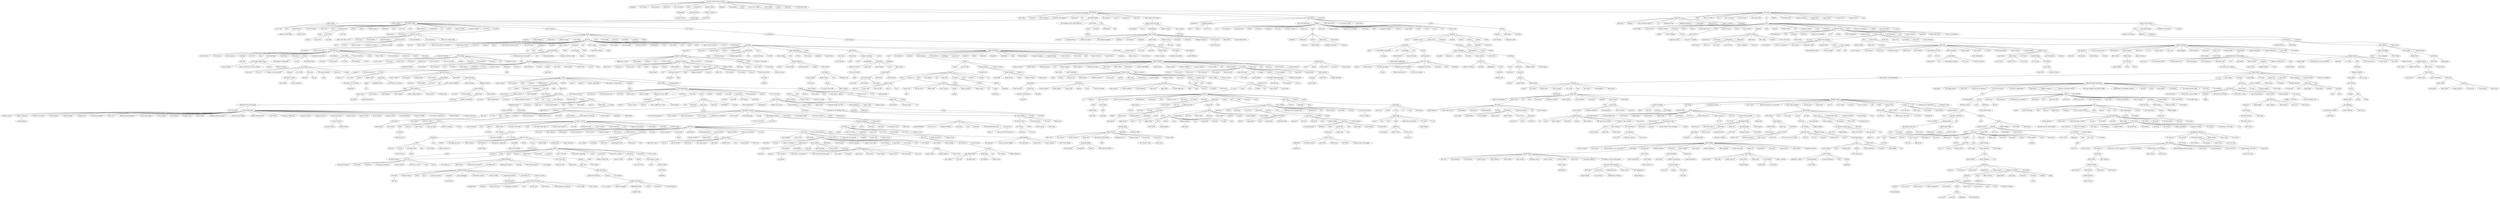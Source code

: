 strict graph "" {
	node [label="\N"];
	0	[id=0,
		label="Me First and the Gimme Gimmes",
		level=1,
		pos="871.6603685406284,1165.0700368905025",
		weight=0];
	1	[id=1,
		label=Goldfinger,
		level=12,
		pos="665.4586878883663,1465.6600382159097",
		weight=0];
	0 -- 1	[level=12];
	2	[id=2,
		label="The Vandals",
		level=16,
		pos="730.7359984465545,1265.0739876936045",
		weight=0];
	0 -- 2	[level=16];
	3	[id=3,
		label=Descendents,
		level=14,
		pos="846.6293064453383,1424.383402712228",
		weight=0];
	0 -- 3	[level=14];
	4	[id=4,
		label=Pennywise,
		level=12,
		pos="525.3919643792705,1296.0655236540379",
		weight=0];
	0 -- 4	[level=12];
	5	[id=5,
		label="Less Than Jake",
		level=12,
		pos="799.054588931353,828.4827982433995",
		weight=0];
	0 -- 5	[level=12];
	6	[id=6,
		label=MxPx,
		level=13,
		pos="559.243479056231,1116.9234641039259",
		weight=0];
	0 -- 6	[level=13];
	7	[id=7,
		label="Strung Out",
		level=16,
		pos="1046.3469173200028,1179.6737364160485",
		weight=0];
	0 -- 7	[level=16];
	8	[id=8,
		label="Richard Cheese",
		level=13,
		pos="1324.014597529401,1204.9789248144987",
		weight=0];
	0 -- 8	[level=13];
	9	[id=9,
		label=Lagwagon,
		level=14,
		pos="695.3509719528445,979.4457093430045",
		weight=0];
	0 -- 9	[level=14];
	10	[id=10,
		label="Bad Religion",
		level=1,
		pos="791.3938553964432,500.25403098319725",
		weight=0];
	0 -- 10	[level=1];
	11	[id=11,
		label=NOFX,
		level=8,
		pos="600.4300374417267,803.4060234033328",
		weight=0];
	0 -- 11	[level=8];
	12	[id=12,
		label="No Use for a Name",
		level=1,
		pos="1493.0244871881991,1535.6707999452242",
		weight=0];
	0 -- 12	[level=1];
	13	[id=13,
		label="Mad Caddies",
		level=14,
		pos="1105.11480294538,1000.7145553840264",
		weight=0];
	0 -- 13	[level=14];
	14	[id=14,
		label=Rancid,
		level=10,
		pos="1147.05125780335,1427.0909507313238",
		weight=0];
	0 -- 14	[level=10];
	15	[id=15,
		label=Millencolin,
		level=11,
		pos="993.5797027817151,1542.8719206168603",
		weight=0];
	0 -- 15	[level=11];
	16	[id=16,
		label="The Bouncing Souls",
		level=14,
		pos="953.1973449867993,895.54147084991",
		weight=0];
	0 -- 16	[level=14];
	17	[id=17,
		label=Propagandhi,
		level=16,
		pos="1217.8863314926691,1179.2557084324553",
		weight=0];
	7 -- 17	[level=16];
	18	[id=18,
		label="Strike Anywhere",
		level=16,
		pos="1264.0105219109755,961.3868086002423",
		weight=0];
	7 -- 18	[level=16];
	19	[id=19,
		label="\"Weird Al\" Yankovic",
		level=13,
		pos="1498.2045229487603,1339.949575612585",
		weight=0];
	8 -- 19	[level=13];
	20	[id=20,
		label="The Offspring",
		level=1,
		pos="699.2438424997989,-138.33154094850738",
		weight=0];
	10 -- 20	[level=1];
	21	[id=21,
		label="The Ataris",
		level=1,
		pos="2070.960204140742,1869.3506147188568",
		weight=0];
	12 -- 21	[level=1];
	23	[id=23,
		label="Hot Water Music",
		level=16,
		pos="1386.930974950747,1075.4891266569084",
		weight=0];
	17 -- 23	[level=16];
	24	[id=24,
		label="Comeback Kid",
		level=16,
		pos="1497.2059241356103,1177.593020013861",
		weight=0];
	18 -- 24	[level=16];
	25	[id=25,
		label="South Park",
		level=14,
		pos="1755.4292702714883,1231.1309493305325",
		weight=0];
	19 -- 25	[level=14];
	26	[id=26,
		label="Billy Talent",
		level=8,
		pos="591.6356509492194,278.4671147364598",
		weight=0];
	20 -- 26	[level=8];
	27	[id=27,
		label="Anti-Flag",
		level=12,
		pos="972.2404536394557,-306.3805546983724",
		weight=0];
	20 -- 27	[level=12];
	28	[id=28,
		label="Good Charlotte",
		level=9,
		pos="790.3569455977956,260.9581997764839",
		weight=0];
	20 -- 28	[level=9];
	29	[id=29,
		label="Red Hot Chili Peppers",
		level=1,
		pos="747.0267244969809,-772.4268893604913",
		weight=0];
	20 -- 29	[level=1];
	30	[id=30,
		label=Zebrahead,
		level=14,
		pos="630.5176983777346,-392.4567397434838",
		weight=0];
	20 -- 30	[level=14];
	31	[id=31,
		label=AFI,
		level=8,
		pos="1076.1245850329533,79.68545194588368",
		weight=0];
	20 -- 31	[level=8];
	32	[id=32,
		label="Bloodhound Gang",
		level=7,
		pos="1132.1508676734027,-567.1584664565831",
		weight=0];
	20 -- 32	[level=7];
	33	[id=33,
		label="Rise Against",
		level=8,
		pos="446.8417087406777,-471.29942724367555",
		weight=0];
	20 -- 33	[level=8];
	34	[id=34,
		label="Sum 41",
		level=7,
		pos="695.5402972483784,-581.689668104628",
		weight=0];
	20 -- 34	[level=7];
	35	[id=35,
		label="Tenacious D",
		level=8,
		pos="1129.1564551744138,-109.71693007237037",
		weight=0];
	20 -- 35	[level=8];
	36	[id=36,
		label="blink-182",
		level=6,
		pos="1167.9798705480016,-298.05006581991506",
		weight=0];
	20 -- 36	[level=6];
	37	[id=37,
		label="Rage Against the Machine",
		level=5,
		pos="903.2990003426119,-340.3501800166652",
		weight=0];
	20 -- 37	[level=5];
	38	[id=38,
		label="Papa Roach",
		level=3,
		pos="1494.8907643526748,-191.05257417154155",
		weight=0];
	20 -- 38	[level=3];
	39	[id=39,
		label="Green Day",
		level=6,
		pos="990.0099027161393,259.1513291131917",
		weight=0];
	20 -- 39	[level=6];
	40	[id=40,
		label=Sugarcult,
		level=7,
		pos="2451.778125523503,1439.5579889965788",
		weight=0];
	21 -- 40	[level=7];
	41	[id=41,
		label=Rufio,
		level=14,
		pos="1741.7767083778494,1732.1582657331041",
		weight=0];
	21 -- 41	[level=14];
	43	[id=43,
		label="The Get Up Kids",
		level=13,
		pos="1888.8534004972748,1543.0461345572664",
		weight=0];
	21 -- 43	[level=13];
	44	[id=44,
		label="SR-71",
		level=16,
		pos="1937.4637722087034,1757.1144402358364",
		weight=0];
	21 -- 44	[level=16];
	45	[id=45,
		label="Box Car Racer",
		level=13,
		pos="2485.559210926167,1845.7598594303158",
		weight=0];
	21 -- 45	[level=13];
	46	[id=46,
		label="Saves the Day",
		level=13,
		pos="2379.3646969330157,1987.4997874272783",
		weight=0];
	21 -- 46	[level=13];
	47	[id=47,
		label="New Found Glory",
		level=12,
		pos="1710.232070711062,1928.2257486472033",
		weight=0];
	21 -- 47	[level=12];
	48	[id=48,
		label=Lit,
		level=1,
		pos="1967.400590737133,2572.5733797482376",
		weight=0];
	21 -- 48	[level=1];
	49	[id=49,
		label=Midtown,
		level=14,
		pos="1823.9772319068998,2046.1043293419273",
		weight=0];
	21 -- 49	[level=14];
	51	[id=51,
		label="The Starting Line",
		level=11,
		pos="1921.2152476313415,2205.889706379103",
		weight=0];
	21 -- 51	[level=11];
	52	[id=52,
		label="Jimmy Eat World",
		level=6,
		pos="1845.444872663937,2385.5056216994453",
		weight=0];
	21 -- 52	[level=6];
	53	[id=53,
		label="Alkaline Trio",
		level=12,
		pos="2109.6320207544386,2237.16163571873",
		weight=0];
	21 -- 53	[level=12];
	54	[id=54,
		label="Amber Pacific",
		level=14,
		pos="2239.927000912945,2085.4278288671667",
		weight=0];
	21 -- 54	[level=14];
	55	[id=55,
		label="Unwritten Law",
		level=14,
		pos="2298.690138685863,1816.2569179228512",
		weight=0];
	21 -- 55	[level=14];
	56	[id=56,
		label="American Hi-Fi",
		level=14,
		pos="2133.3791125740026,1707.9822521626625",
		weight=0];
	21 -- 56	[level=14];
	57	[id=57,
		label=Mest,
		level=16,
		pos="2064.669654096181,1649.5745635468031",
		weight=0];
	21 -- 57	[level=16];
	58	[id=58,
		label="Adam Sandler",
		level=16,
		pos="1932.434689327916,1089.0483904703276",
		weight=0];
	25 -- 58	[level=16];
	59	[id=59,
		label="Monty Python",
		level=14,
		pos="2028.4157208539864,1263.9963500867116",
		weight=0];
	25 -- 59	[level=14];
	60	[id=60,
		label="The White Stripes",
		level=1,
		pos="363.94287529299504,-1255.659786977483",
		weight=0];
	29 -- 60	[level=1];
	61	[id=61,
		label="The Presidents of the United States of...",
		level=12,
		pos="1409.1653436779334,-664.1781047396871",
		weight=0];
	32 -- 61	[level=12];
	62	[id=62,
		label="Guano Apes",
		level=9,
		pos="1217.8343579379175,-918.8900024277289",
		weight=0];
	32 -- 62	[level=9];
	63	[id=63,
		label=CKY,
		level=8,
		pos="1434.3919985147204,-829.8540901954923",
		weight=0];
	32 -- 63	[level=8];
	64	[id=64,
		label="Queens of the Stone Age",
		level=5,
		pos="1075.604119055613,-417.60585506613955",
		weight=0];
	37 -- 64	[level=5];
	65	[id=65,
		label=Nickelback,
		level=5,
		pos="1969.9712330738002,-325.3763569971426",
		weight=0];
	38 -- 65	[level=5];
	66	[id=66,
		label="Breaking Benjamin",
		level=7,
		pos="1608.6386199091426,242.65213341708366",
		weight=0];
	38 -- 66	[level=7];
	67	[id=67,
		label="Jay-Z and Linkin Park",
		level=12,
		pos="1320.693341042413,-443.3258431611596",
		weight=0];
	38 -- 67	[level=12];
	68	[id=68,
		label=Slipknot,
		level=3,
		pos="2137.7834370580795,-423.0409858762778",
		weight=0];
	38 -- 68	[level=3];
	70	[id=70,
		label="Three Days Grace",
		level=9,
		pos="1859.9748432305364,-149.7108364404664",
		weight=0];
	38 -- 70	[level=9];
	71	[id=71,
		label="30 Seconds to Mars",
		level=9,
		pos="1415.2788710787402,198.88396405531245",
		weight=0];
	38 -- 71	[level=9];
	72	[id=72,
		label="Crazy Town",
		level=13,
		pos="1263.1934141515908,21.418677870300264",
		weight=0];
	38 -- 72	[level=13];
	73	[id=73,
		label=Adema,
		level=12,
		pos="1814.2499528154544,28.909588834160026",
		weight=0];
	38 -- 73	[level=12];
	74	[id=74,
		label=Yellowcard,
		level=8,
		pos="2672.536505328728,1079.1082975079723",
		weight=0];
	40 -- 74	[level=8];
	75	[id=75,
		label=Wheatus,
		level=14,
		pos="2177.538448010034,1397.3465060296678",
		weight=0];
	40 -- 75	[level=14];
	76	[id=76,
		label="The All-American Rejects",
		level=8,
		pos="2855.028579802182,1581.3579474963678",
		weight=0];
	40 -- 76	[level=8];
	77	[id=77,
		label="+44",
		level=16,
		pos="2656.434745922604,1531.9570592517803",
		weight=0];
	40 -- 77	[level=16];
	78	[id=78,
		label="Bowling for Soup",
		level=12,
		pos="2476.9078657516775,1122.846502905842",
		weight=0];
	40 -- 78	[level=12];
	79	[id=79,
		label="Matchbook Romance",
		level=13,
		pos="2688.4858461941544,1274.508582679421",
		weight=0];
	40 -- 79	[level=13];
	80	[id=80,
		label=Lostprophets,
		level=8,
		pos="2765.19272021651,1749.7388257270713",
		weight=0];
	40 -- 80	[level=8];
	81	[id=81,
		label="Plain White T's",
		level=9,
		pos="2851.2162485803037,1390.7781949711718",
		weight=0];
	40 -- 81	[level=9];
	82	[id=82,
		label="Angels & Airwaves",
		level=13,
		pos="2579.1534899857206,1720.8081041323896",
		weight=0];
	40 -- 82	[level=13];
	83	[id=83,
		label=Transplants,
		level=16,
		pos="2403.7745046135547,1624.6728972954736",
		weight=0];
	45 -- 83	[level=16];
	85	[id=85,
		label=Fuel,
		level=1,
		pos="1873.1754915427744,3244.484393615982",
		weight=0];
	48 -- 85	[level=1];
	87	[id=87,
		label="Further Seems Forever",
		level=7,
		pos="1438.7069386943208,2565.723711634356",
		weight=0];
	52 -- 87	[level=7];
	88	[id=88,
		label="Dane Cook",
		level=16,
		pos="2147.2835129516784,1021.5672875986473",
		weight=0];
	58 -- 88	[level=16];
	89	[id=89,
		label=Beck,
		level=6,
		pos="204.489893763849,-799.3455914586146",
		weight=0];
	60 -- 89	[level=6];
	90	[id=90,
		label="The Black Keys",
		level=5,
		pos="36.77677253424127,-794.8989395530517",
		weight=0];
	60 -- 90	[level=5];
	91	[id=91,
		label="The Von Bondies",
		level=14,
		pos="252.51525863155587,-1005.5244977055168",
		weight=0];
	60 -- 91	[level=14];
	92	[id=92,
		label="Electric Six",
		level=14,
		pos="131.68958860948243,-1401.4095187809264",
		weight=0];
	60 -- 92	[level=14];
	93	[id=93,
		label=Zwan,
		level=16,
		pos="565.0114401372055,-1163.5206138000053",
		weight=0];
	60 -- 93	[level=16];
	94	[id=94,
		label="Cold War Kids",
		level=7,
		pos="50.23329937648036,-954.648640652156",
		weight=0];
	60 -- 94	[level=7];
	95	[id=95,
		label=Placebo,
		level=6,
		pos="756.9765150450316,-1524.4702539868724",
		weight=0];
	60 -- 95	[level=6];
	96	[id=96,
		label=Weezer,
		level=5,
		pos="559.3809219028121,-777.0193958531091",
		weight=0];
	60 -- 96	[level=5];
	97	[id=97,
		label="Violent Femmes",
		level=12,
		pos="233.0438538024768,-1541.2824751929438",
		weight=0];
	60 -- 97	[level=12];
	98	[id=98,
		label=Radiohead,
		level=6,
		pos="263.4140152450415,-1742.1618579574085",
		weight=0];
	60 -- 98	[level=6];
	99	[id=99,
		label=Cake,
		level=9,
		pos="674.1004440516558,-987.2418981885984",
		weight=0];
	60 -- 99	[level=9];
	100	[id=100,
		label="The Vines",
		level=9,
		pos="359.050602758796,-848.3892862666274",
		weight=0];
	60 -- 100	[level=9];
	101	[id=101,
		label=Pixies,
		level=6,
		pos="627.7342503177583,-1658.2817847960173",
		weight=0];
	60 -- 101	[level=6];
	102	[id=102,
		label="The Raconteurs",
		level=12,
		pos="502.75576473470045,-987.4892663400714",
		weight=0];
	60 -- 102	[level=12];
	103	[id=103,
		label=Wolfmother,
		level=9,
		pos="-10.819964279744113,-1140.9828922603572",
		weight=0];
	60 -- 103	[level=9];
	104	[id=104,
		label=Jet,
		level=9,
		pos="428.27388844951935,-1643.5998599966924",
		weight=0];
	60 -- 104	[level=9];
	105	[id=105,
		label=Gorillaz,
		level=5,
		pos="849.0606499167853,-1040.2088843306844",
		weight=0];
	60 -- 105	[level=5];
	106	[id=106,
		label="John Frusciante",
		level=14,
		pos="616.3912091890508,-1365.7420443503813",
		weight=0];
	60 -- 106	[level=14];
	107	[id=107,
		label="Brendan Benson",
		level=16,
		pos="161.9433121686002,-1215.5537177912058",
		weight=0];
	60 -- 107	[level=16];
	108	[id=108,
		label="The Hives",
		level=9,
		pos="742.6094045137067,-1199.7092965328907",
		weight=0];
	60 -- 108	[level=9];
	109	[id=109,
		label="The Kills",
		level=4,
		pos="-198.92827622870155,-1143.843359913462",
		weight=0];
	60 -- 109	[level=4];
	110	[id=110,
		label="Franz Ferdinand",
		level=1,
		pos="-158.92968846326153,-1686.627851639667",
		weight=0];
	60 -- 110	[level=1];
	111	[id=111,
		label="The Strokes",
		level=6,
		pos="847.0287576893064,-1360.388850873638",
		weight=0];
	60 -- 111	[level=6];
	112	[id=112,
		label=Clutch,
		level=15,
		pos="1667.7750857236722,-929.8153807467849",
		weight=0];
	63 -- 112	[level=15];
	113	[id=113,
		label="Kid Rock",
		level=13,
		pos="1308.6996327576048,-1102.5110865632491",
		weight=0];
	63 -- 113	[level=13];
	114	[id=114,
		label=Turbonegro,
		level=14,
		pos="1507.0449511968397,-1094.359338128632",
		weight=0];
	63 -- 114	[level=14];
	115	[id=115,
		label=HIM,
		level=9,
		pos="1703.120666051131,-1127.45528848063",
		weight=0];
	63 -- 115	[level=9];
	116	[id=116,
		label="Foo Fighters",
		level=5,
		pos="1752.8672315979077,-746.2160605457607",
		weight=0];
	64 -- 116	[level=5];
	117	[id=117,
		label=Kyuss,
		level=14,
		pos="1669.4537665766777,-488.63618639299864",
		weight=0];
	64 -- 117	[level=14];
	118	[id=118,
		label=Soundgarden,
		level=5,
		pos="2021.437470663074,-914.8446325896745",
		weight=0];
	64 -- 118	[level=5];
	119	[id=119,
		label="Monster Magnet",
		level=14,
		pos="1777.9250914116192,-824.7308125219179",
		weight=0];
	64 -- 119	[level=14];
	121	[id=121,
		label="Mark Lanegan",
		level=14,
		pos="1418.5317297714437,-513.2532614820154",
		weight=0];
	64 -- 121	[level=14];
	122	[id=122,
		label=Skillet,
		level=15,
		pos="1619.112420082426,-12.957752153441897",
		weight=0];
	66 -- 122	[level=15];
	123	[id=123,
		label=Flyleaf,
		level=13,
		pos="1632.2351184651664,542.6039781764275",
		weight=0];
	66 -- 123	[level=13];
	124	[id=124,
		label="Andrew W.K.",
		level=15,
		pos="1790.6051504291202,422.7419217458179",
		weight=0];
	66 -- 124	[level=15];
	125	[id=125,
		label="P.O.D.",
		level=9,
		pos="1997.2859786241663,15.847122662729669",
		weight=0];
	68 -- 125	[level=9];
	126	[id=126,
		label="Serj Tankian",
		level=14,
		pos="2036.6031550410257,-201.0192497965269",
		weight=0];
	68 -- 126	[level=14];
	127	[id=127,
		label="Drowning Pool",
		level=12,
		pos="1796.5679026150517,-401.65406691344657",
		weight=0];
	68 -- 127	[level=12];
	128	[id=128,
		label=Soulfly,
		level=13,
		pos="2376.7684246629683,-243.11943207084147",
		weight=0];
	68 -- 128	[level=13];
	129	[id=129,
		label=Disturbed,
		level=9,
		pos="1733.301121090099,-258.7683116819275",
		weight=0];
	68 -- 129	[level=9];
	130	[id=130,
		label=Godsmack,
		level=8,
		pos="2586.049543132633,-298.0571068023003",
		weight=0];
	68 -- 130	[level=8];
	131	[id=131,
		label="Ko\:042fn",
		level=6,
		pos="2113.5433000371518,-943.6988141364168",
		weight=0];
	68 -- 131	[level=6];
	132	[id=132,
		label="System of a Down",
		level=6,
		pos="2535.860222988045,-126.404231977522",
		weight=0];
	68 -- 132	[level=6];
	134	[id=134,
		label="Linkin Park",
		level=6,
		pos="2455.1900710600435,-815.6227363054079",
		weight=0];
	68 -- 134	[level=6];
	135	[id=135,
		label=Dope,
		level=5,
		pos="2737.3522096257548,-668.7285654527693",
		weight=0];
	68 -- 135	[level=5];
	136	[id=136,
		label="Stone Sour",
		level=11,
		pos="2143.7582036986537,-783.9880427556574",
		weight=0];
	68 -- 136	[level=11];
	137	[id=137,
		label=Mushroomhead,
		level=15,
		pos="2176.282998099451,-597.7401604043944",
		weight=0];
	68 -- 137	[level=15];
	138	[id=138,
		label="Bullet For My Valentine",
		level=12,
		pos="2170.4625854240967,-43.40892420758539",
		weight=0];
	68 -- 138	[level=12];
	140	[id=140,
		label=Mudvayne,
		level=11,
		pos="1873.7515651135516,-700.763292147258",
		weight=0];
	68 -- 140	[level=11];
	141	[id=141,
		label=Kittie,
		level=15,
		pos="2231.127567862375,-235.52803415335853",
		weight=0];
	68 -- 141	[level=15];
	142	[id=142,
		label="Avenged Sevenfold",
		level=12,
		pos="2050.8128723851914,-714.8266461791878",
		weight=0];
	68 -- 142	[level=12];
	143	[id=143,
		label=Deftones,
		level=9,
		pos="2368.8848611412855,-64.9094790090274",
		weight=0];
	68 -- 143	[level=9];
	144	[id=144,
		label="Limp Bizkit",
		level=8,
		pos="2284.1040102549377,-837.926813993307",
		weight=0];
	68 -- 144	[level=8];
	145	[id=145,
		label="Ill Niño",
		level=13,
		pos="2421.0590336297855,-352.64562328442497",
		weight=0];
	68 -- 145	[level=13];
	146	[id=146,
		label=Trivium,
		level=11,
		pos="1784.3574849809957,-561.3386401912685",
		weight=0];
	68 -- 146	[level=11];
	147	[id=147,
		label="Static-X",
		level=11,
		pos="2515.1909034056807,-497.9582914400602",
		weight=0];
	68 -- 147	[level=11];
	148	[id=148,
		label=SOiL,
		level=14,
		pos="2352.7710876321803,-655.1555058947577",
		weight=0];
	68 -- 148	[level=14];
	149	[id=149,
		label="Machine Head",
		level=3,
		pos="2578.348711458625,-603.4605630414975",
		weight=0];
	68 -- 149	[level=3];
	150	[id=150,
		label=Taproot,
		level=13,
		pos="2095.9217159809036,160.47743934170109",
		weight=0];
	73 -- 150	[level=13];
	151	[id=151,
		label="Alter Bridge",
		level=14,
		pos="1585.6437627165342,3332.9549814142124",
		weight=0];
	85 -- 151	[level=14];
	152	[id=152,
		label="3 Doors Down",
		level=6,
		pos="1815.1469260448225,2756.96820887975",
		weight=0];
	85 -- 152	[level=6];
	153	[id=153,
		label="Puddle of Mudd",
		level=12,
		pos="1504.4699747028124,3181.1944130847583",
		weight=0];
	85 -- 153	[level=12];
	154	[id=154,
		label=Crossfade,
		level=10,
		pos="2297.526018347197,2837.5446896028147",
		weight=0];
	85 -- 154	[level=10];
	155	[id=155,
		label=Default,
		level=14,
		pos="2071.899900000665,3384.962249926046",
		weight=0];
	85 -- 155	[level=14];
	156	[id=156,
		label=Incubus,
		level=6,
		pos="1985.526725415698,2765.094089438569",
		weight=0];
	85 -- 156	[level=6];
	157	[id=157,
		label="Smile Empty Soul",
		level=15,
		pos="1700.8356440915659,3116.4565162843833",
		weight=0];
	85 -- 157	[level=15];
	158	[id=158,
		label=Creed,
		level=8,
		pos="2190.889949503603,3521.7623990878415",
		weight=0];
	85 -- 158	[level=8];
	160	[id=160,
		label="Alien Ant Farm",
		level=9,
		pos="1717.793064851961,3653.6176222865965",
		weight=0];
	85 -- 160	[level=9];
	161	[id=161,
		label=Staind,
		level=8,
		pos="2288.0503517267703,3006.0991588781276",
		weight=0];
	85 -- 161	[level=8];
	162	[id=162,
		label="Goo Goo Dolls",
		level=6,
		pos="1909.6381228384462,3746.1420310451417",
		weight=0];
	85 -- 162	[level=6];
	163	[id=163,
		label=Daughtry,
		level=5,
		pos="1550.4931733018195,3661.8918053973857",
		weight=0];
	85 -- 163	[level=5];
	165	[id=165,
		label=Saliva,
		level=12,
		pos="1604.8331140578487,2973.2809470262487",
		weight=0];
	85 -- 165	[level=12];
	166	[id=166,
		label=Chevelle,
		level=12,
		pos="2151.2317113741324,3157.2184314516803",
		weight=0];
	85 -- 166	[level=12];
	167	[id=167,
		label="Finger Eleven",
		level=12,
		pos="1571.958919115208,3479.175341474009",
		weight=0];
	85 -- 167	[level=12];
	168	[id=168,
		label=Cold,
		level=13,
		pos="1763.9434407495587,2921.5496888252133",
		weight=0];
	85 -- 168	[level=13];
	169	[id=169,
		label="Matchbox Twenty",
		level=9,
		pos="2335.982138673109,3229.8347881053055",
		weight=0];
	85 -- 169	[level=9];
	170	[id=170,
		label=Trapt,
		level=12,
		pos="1869.9844280533166,3552.856498414816",
		weight=0];
	85 -- 170	[level=12];
	171	[id=171,
		label=Shinedown,
		level=14,
		pos="1755.7369343697603,3422.7961412055106",
		weight=0];
	85 -- 171	[level=14];
	172	[id=172,
		label="The Verve Pipe",
		level=1,
		pos="2475.0570555545705,3769.812493940897",
		weight=0];
	85 -- 172	[level=1];
	173	[id=173,
		label=Bush,
		level=9,
		pos="2133.3263983406005,2883.2297907522884",
		weight=0];
	85 -- 173	[level=9];
	174	[id=174,
		label="Theory of a Deadman",
		level=14,
		pos="2069.205814491572,3096.6599623172974",
		weight=0];
	85 -- 174	[level=14];
	175	[id=175,
		label=Hinder,
		level=13,
		pos="2182.671330956677,3360.012674073349",
		weight=0];
	85 -- 175	[level=13];
	176	[id=176,
		label="Our Lady Peace",
		level=13,
		pos="2058.609550612066,3560.270916583125",
		weight=0];
	85 -- 176	[level=13];
	177	[id=177,
		label="12 Stones",
		level=14,
		pos="1919.195219391459,2964.3851758823926",
		weight=0];
	85 -- 177	[level=14];
	178	[id=178,
		label=Mae,
		level=10,
		pos="1211.9431698898588,2908.056633205135",
		weight=0];
	87 -- 178	[level=10];
	179	[id=179,
		label="The Juliana Theory",
		level=15,
		pos="1384.378608922233,2803.2570782213706",
		weight=0];
	87 -- 179	[level=15];
	181	[id=181,
		label="Dashboard Confessional",
		level=8,
		pos="1426.8850492584133,2998.289976593832",
		weight=0];
	87 -- 181	[level=8];
	182	[id=182,
		label=Copeland,
		level=13,
		pos="1631.4708629840154,2772.251331630598",
		weight=0];
	87 -- 182	[level=13];
	183	[id=183,
		label="Eagles of Death Metal",
		level=13,
		pos="264.9524234612848,-614.8807781309612",
		weight=0];
	90 -- 183	[level=13];
	184	[id=184,
		label="Kings of Leon",
		level=6,
		pos="262.1025728517763,-394.67404796323865",
		weight=0];
	90 -- 184	[level=6];
	185	[id=185,
		label=Spoon,
		level=8,
		pos="-177.92511938754325,-608.7854730658287",
		weight=0];
	94 -- 185	[level=8];
	186	[id=186,
		label="Ra Ra Riot",
		level=10,
		pos="-269.9728383465139,-750.9679450588974",
		weight=0];
	94 -- 186	[level=10];
	187	[id=187,
		label="Louis XIV",
		level=14,
		pos="22.47209566566316,-630.4040716767416",
		weight=0];
	94 -- 187	[level=14];
	188	[id=188,
		label="Danko Jones",
		level=16,
		pos="-112.45613423157181,-941.5776745118325",
		weight=0];
	103 -- 188	[level=16];
	189	[id=189,
		label="Ed Harcourt",
		level=16,
		pos="-49.40475484114805,-1341.3188668378943",
		weight=0];
	107 -- 189	[level=16];
	190	[id=190,
		label="Be Your Own Pet",
		level=5,
		pos="-653.1191891490796,-782.5962342796213",
		weight=0];
	109 -- 190	[level=5];
	191	[id=191,
		label=Keane,
		level=1,
		pos="-680.0993564134167,-2074.923624079249",
		weight=0];
	110 -- 191	[level=1];
	192	[id=192,
		label="Los Hermanos",
		level=14,
		pos="1109.6010709829611,-1315.334969924107",
		weight=0];
	111 -- 192	[level=14];
	193	[id=193,
		label=Helmet,
		level=15,
		pos="1888.2034657343527,-1054.5702856386963",
		weight=0];
	112 -- 193	[level=15];
	194	[id=194,
		label="Alice in Chains",
		level=5,
		pos="2466.1950165358235,-1179.5403299545712",
		weight=0];
	118 -- 194	[level=5];
	195	[id=195,
		label="Nick Cave",
		level=14,
		pos="1606.9463227089384,-658.1403319221006",
		weight=0];
	121 -- 195	[level=14];
	198	[id=198,
		label=Pain,
		level=5,
		pos="3200.9358054357344,-926.9872960102714",
		weight=0];
	135 -- 198	[level=5];
	199	[id=199,
		label=Sepultura,
		level=4,
		pos="2906.9738806177024,-508.23759612009883",
		weight=0];
	149 -- 199	[level=4];
	201	[id=201,
		label=Nonpoint,
		level=14,
		pos="2422.486870556024,276.5033946802248",
		weight=0];
	150 -- 201	[level=14];
	203	[id=203,
		label=Spineshank,
		level=15,
		pos="2242.4319898295507,353.94016387879896",
		weight=0];
	150 -- 203	[level=15];
	204	[id=204,
		label=Sevendust,
		level=13,
		pos="1807.4966784279502,223.51071654758385",
		weight=0];
	150 -- 204	[level=13];
	206	[id=206,
		label=Seether,
		level=12,
		pos="2547.4206105865596,2648.9281569031214",
		weight=0];
	154 -- 206	[level=12];
	207	[id=207,
		label=TRUSTcompany,
		level=16,
		pos="2348.210844125339,2636.4339266555803",
		weight=0];
	154 -- 207	[level=16];
	208	[id=208,
		label="10 Years",
		level=15,
		pos="2536.922205225071,2838.170411711704",
		weight=0];
	154 -- 208	[level=15];
	210	[id=210,
		label="Lenny Kravitz",
		level=9,
		pos="2512.5213058374657,3264.7257915537784",
		weight=0];
	158 -- 210	[level=9];
	211	[id=211,
		label="Sunrise Avenue",
		level=5,
		pos="1353.3604410897365,4139.007918919419",
		weight=0];
	163 -- 211	[level=5];
	212	[id=212,
		label="The Wallflowers",
		level=11,
		pos="2810.721733158437,3944.46622281203",
		weight=0];
	172 -- 212	[level=11];
	213	[id=213,
		label=Train,
		level=12,
		pos="2699.32871889219,3477.2326345047377",
		weight=0];
	172 -- 213	[level=12];
	214	[id=214,
		label=Dishwalla,
		level=14,
		pos="2095.7357406751607,4272.194698660492",
		weight=0];
	172 -- 214	[level=14];
	215	[id=215,
		label=Everclear,
		level=12,
		pos="2313.5728649492016,3457.935989552953",
		weight=0];
	172 -- 215	[level=12];
	216	[id=216,
		label="Deep Blue Something",
		level=16,
		pos="2243.182257427346,3783.94687628885",
		weight=0];
	172 -- 216	[level=16];
	217	[id=217,
		label="Eve 6",
		level=12,
		pos="2573.209618276402,4095.7011265447345",
		weight=0];
	172 -- 217	[level=12];
	218	[id=218,
		label=Fastball,
		level=15,
		pos="2383.417568050818,3995.4394604909908",
		weight=0];
	172 -- 218	[level=15];
	219	[id=219,
		label="Marcy Playground",
		level=13,
		pos="2523.526493778783,3392.1893364582625",
		weight=0];
	172 -- 219	[level=13];
	220	[id=220,
		label="Collective Soul",
		level=12,
		pos="2786.1125045923804,3561.0757148803254",
		weight=0];
	172 -- 220	[level=12];
	221	[id=221,
		label="Duncan Sheik",
		level=1,
		pos="2014.525477717525,4361.560183969846",
		weight=0];
	172 -- 221	[level=1];
	222	[id=222,
		label="Gin Blossoms",
		level=7,
		pos="2082.14367882233,3983.2534650935827",
		weight=0];
	172 -- 222	[level=7];
	223	[id=223,
		label=Live,
		level=9,
		pos="2602.7159163005585,4192.599930194058",
		weight=0];
	172 -- 223	[level=9];
	224	[id=224,
		label="Vertical Horizon",
		level=13,
		pos="2925.8719236988973,3742.360806502984",
		weight=0];
	172 -- 224	[level=13];
	225	[id=225,
		label=Semisonic,
		level=12,
		pos="2866.880968232465,3796.442977402151",
		weight=0];
	172 -- 225	[level=12];
	226	[id=226,
		label="Better Than Ezra",
		level=14,
		pos="2675.933629597225,3764.150836397775",
		weight=0];
	172 -- 226	[level=14];
	227	[id=227,
		label="Hootie & the Blowfish",
		level=14,
		pos="2532.253346179097,3591.903544915448",
		weight=0];
	172 -- 227	[level=14];
	228	[id=228,
		label="Daphne Loves Derby",
		level=16,
		pos="1053.6417703573677,3062.5290898275025",
		weight=0];
	178 -- 228	[level=16];
	229	[id=229,
		label="Relient K",
		level=11,
		pos="1123.5624194477682,3250.5530168889104",
		weight=0];
	178 -- 229	[level=11];
	230	[id=230,
		label=Acceptance,
		level=14,
		pos="1250.859869141271,2634.378423273245",
		weight=0];
	178 -- 230	[level=14];
	233	[id=233,
		label=Phoenix,
		level=12,
		pos="-239.85350415357794,-413.20377166515544",
		weight=0];
	186 -- 233	[level=12];
	234	[id=234,
		label="Rogue Wave",
		level=12,
		pos="-57.245366675441005,-422.3383527459515",
		weight=0];
	186 -- 234	[level=12];
	235	[id=235,
		label="The Stills",
		level=14,
		pos="-415.5997863358117,-493.0445993426144",
		weight=0];
	186 -- 235	[level=14];
	237	[id=237,
		label="Death From Above 1979",
		level=12,
		pos="-1034.040952577561,-1005.939514431969",
		weight=0];
	190 -- 237	[level=12];
	238	[id=238,
		label="The Gossip",
		level=13,
		pos="-947.0595720104253,-823.5215594729078",
		weight=0];
	190 -- 238	[level=13];
	240	[id=240,
		label="The Maccabees",
		level=13,
		pos="-900.3027302023637,-1153.8965714447138",
		weight=0];
	190 -- 240	[level=13];
	241	[id=241,
		label="Blood Red Shoes",
		level=15,
		pos="-604.9357216600627,-724.8861139033048",
		weight=0];
	190 -- 241	[level=15];
	244	[id=244,
		label="Yeah Yeah Yeahs",
		level=5,
		pos="-661.0579148782829,-445.0558236481111",
		weight=0];
	190 -- 244	[level=5];
	245	[id=245,
		label="The Long Blondes",
		level=14,
		pos="-733.9167381756031,-1242.5822119896563",
		weight=0];
	190 -- 245	[level=14];
	246	[id=246,
		label="Los Campesinos!",
		level=14,
		pos="-797.9043470233527,-711.5424555478966",
		weight=0];
	190 -- 246	[level=14];
	247	[id=247,
		label="Pretty Girls Make Graves",
		level=15,
		pos="-460.08379729461683,-828.4775927532543",
		weight=0];
	190 -- 247	[level=15];
	248	[id=248,
		label=Embrace,
		level=13,
		pos="-555.8380050051965,-1797.841609007873",
		weight=0];
	191 -- 248	[level=13];
	249	[id=249,
		label="Robbie Williams",
		level=6,
		pos="-209.75977281406992,-1976.323319857741",
		weight=0];
	191 -- 249	[level=6];
	250	[id=250,
		label="James Blunt",
		level=6,
		pos="-545.213393937808,-1602.5738168047255",
		weight=0];
	191 -- 250	[level=6];
	251	[id=251,
		label="Thirteen Senses",
		level=14,
		pos="-431.50153386013216,-1938.5481354968351",
		weight=0];
	191 -- 251	[level=14];
	252	[id=252,
		label="Snow Patrol",
		level=5,
		pos="-359.0705853870744,-1684.2148113234146",
		weight=0];
	191 -- 252	[level=5];
	253	[id=253,
		label="The Verve",
		level=3,
		pos="-1211.0824496279897,-1689.2206063929143",
		weight=0];
	191 -- 253	[level=3];
	254	[id=254,
		label=Muse,
		level=6,
		pos="-815.6802864980846,-2524.3068692353986",
		weight=0];
	191 -- 254	[level=6];
	255	[id=255,
		label="The Feeling",
		level=1,
		pos="-842.9387569797054,-2747.286523804076",
		weight=0];
	191 -- 255	[level=1];
	256	[id=256,
		label="The Fray",
		level=9,
		pos="-625.973496939047,-2470.003397050542",
		weight=0];
	191 -- 256	[level=9];
	257	[id=257,
		label="The Killers",
		level=6,
		pos="-428.04139416584945,-2481.2364257197682",
		weight=0];
	191 -- 257	[level=6];
	258	[id=258,
		label=Aqualung,
		level=12,
		pos="-356.50335071730785,-2117.8219182949406",
		weight=0];
	191 -- 258	[level=12];
	259	[id=259,
		label=Athlete,
		level=8,
		pos="-324.5982220219213,-2315.260328157803",
		weight=0];
	191 -- 259	[level=8];
	260	[id=260,
		label="Chico Buarque",
		level=14,
		pos="1327.1233007088126,-1473.295788452436",
		weight=0];
	192 -- 260	[level=14];
	263	[id=263,
		label=Nirvana,
		level=6,
		pos="2565.3954493975734,-1638.4932995129461",
		weight=0];
	194 -- 263	[level=6];
	264	[id=264,
		label="Screaming Trees",
		level=14,
		pos="2237.301771724414,-1376.658677402934",
		weight=0];
	194 -- 264	[level=14];
	265	[id=265,
		label="Mother Love Bone",
		level=16,
		pos="2232.374483070253,-1217.23412474223",
		weight=0];
	194 -- 265	[level=16];
	266	[id=266,
		label="The Smashing Pumpkins",
		level=6,
		pos="2931.7135332971334,-1046.9051240884846",
		weight=0];
	194 -- 266	[level=6];
	267	[id=267,
		label=Candlebox,
		level=16,
		pos="2620.9505331235337,-1273.0836181415225",
		weight=0];
	194 -- 267	[level=16];
	268	[id=268,
		label="Mad Season",
		level=16,
		pos="2254.288143430661,-1018.4384915818913",
		weight=0];
	194 -- 268	[level=16];
	269	[id=269,
		label=Mudhoney,
		level=14,
		pos="2379.678217897985,-1453.7987535463924",
		weight=0];
	194 -- 269	[level=14];
	270	[id=270,
		label="Eddie Vedder",
		level=13,
		pos="2735.73566348117,-1017.7305381728544",
		weight=0];
	194 -- 270	[level=13];
	272	[id=272,
		label="A Perfect Circle",
		level=9,
		pos="2967.6380489922544,-1455.1502883767826",
		weight=0];
	194 -- 272	[level=9];
	273	[id=273,
		label="Pearl Jam",
		level=6,
		pos="2833.2913866366016,-884.6302087589926",
		weight=0];
	194 -- 273	[level=6];
	274	[id=274,
		label=Audioslave,
		level=6,
		pos="2963.7615679501755,-1252.030563849085",
		weight=0];
	194 -- 274	[level=6];
	275	[id=275,
		label="Temple of the Dog",
		level=14,
		pos="2562.1268810556458,-1439.4957244253692",
		weight=0];
	194 -- 275	[level=14];
	276	[id=276,
		label="Chris Cornell",
		level=11,
		pos="2778.849894737425,-1353.1244890754106",
		weight=0];
	194 -- 276	[level=11];
	277	[id=277,
		label="Blind Melon",
		level=12,
		pos="2776.253244161647,-1165.7111367601674",
		weight=0];
	194 -- 277	[level=12];
	278	[id=278,
		label="Stone Temple Pilots",
		level=8,
		pos="2736.7444213657154,-1536.40743348645",
		weight=0];
	194 -- 278	[level=8];
	279	[id=279,
		label=Clawfinger,
		level=16,
		pos="3200.470132400574,-1144.1390302849306",
		weight=0];
	198 -- 279	[level=16];
	280	[id=280,
		label=Rammstein,
		level=6,
		pos="3300.1500568828856,-1391.7295091136978",
		weight=0];
	198 -- 280	[level=6];
	281	[id=281,
		label="Oomph!",
		level=15,
		pos="3378.164786459673,-1077.2331516662653",
		weight=0];
	198 -- 281	[level=15];
	282	[id=282,
		label="Fear Factory",
		level=12,
		pos="3577.1183566687314,-1129.2539489864355",
		weight=0];
	198 -- 282	[level=12];
	283	[id=283,
		label="Rob Zombie",
		level=9,
		pos="3423.790932842766,-1258.7015368013822",
		weight=0];
	198 -- 283	[level=9];
	285	[id=285,
		label=Slayer,
		level=8,
		pos="3289.203741686358,-748.0179784711347",
		weight=0];
	199 -- 285	[level=8];
	287	[id=287,
		label="Cannibal Corpse",
		level=14,
		pos="3079.1978885059166,-758.1058779869928",
		weight=0];
	199 -- 287	[level=14];
	288	[id=288,
		label="Lamb of God",
		level=4,
		pos="3537.4810122984327,-220.59999322432574",
		weight=0];
	199 -- 288	[level=4];
	289	[id=289,
		label=Testament,
		level=14,
		pos="2990.6379764454864,-220.15158457620174",
		weight=0];
	199 -- 289	[level=14];
	290	[id=290,
		label=Metallica,
		level=5,
		pos="3428.0093877921026,-379.81071249718354",
		weight=0];
	199 -- 290	[level=5];
	291	[id=291,
		label=Pantera,
		level=8,
		pos="2838.1837710341515,-94.38517302605817",
		weight=0];
	199 -- 291	[level=8];
	292	[id=292,
		label=Kreator,
		level=7,
		pos="2929.530006511549,-431.1316444041664",
		weight=0];
	199 -- 292	[level=7];
	293	[id=293,
		label=Anthrax,
		level=10,
		pos="3350.824730902936,-552.6419408084095",
		weight=0];
	199 -- 293	[level=10];
	294	[id=294,
		label=Exodus,
		level=16,
		pos="3153.800127131933,-585.9554251391903",
		weight=0];
	199 -- 294	[level=16];
	295	[id=295,
		label="Coal Chamber",
		level=14,
		pos="2310.7986824931863,542.3424590823093",
		weight=0];
	201 -- 295	[level=14];
	299	[id=299,
		label="Powerman 5000",
		level=14,
		pos="2677.04221279022,410.7115674044887",
		weight=0];
	201 -- 299	[level=14];
	300	[id=300,
		label="Eagle-Eye Cherry",
		level=13,
		pos="2797.8301672685284,3352.5551576844546",
		weight=0];
	210 -- 300	[level=13];
	301	[id=301,
		label="Fun Lovin' Criminals",
		level=14,
		pos="2760.7115892327715,3156.0299491981477",
		weight=0];
	210 -- 301	[level=14];
	302	[id=302,
		label="Simple Plan",
		level=9,
		pos="960.3849836741327,4204.5619677886125",
		weight=0];
	211 -- 302	[level=9];
	303	[id=303,
		label="The Rasmus",
		level=12,
		pos="1681.339709845553,4103.48286530667",
		weight=0];
	211 -- 303	[level=12];
	304	[id=304,
		label=OneRepublic,
		level=5,
		pos="1016.618651455453,4588.224479218423",
		weight=0];
	211 -- 304	[level=5];
	305	[id=305,
		label=Hoobastank,
		level=8,
		pos="1193.3962722189588,4490.466283270024",
		weight=0];
	211 -- 305	[level=8];
	306	[id=306,
		label=Silbermond,
		level=16,
		pos="1332.2815568534588,3914.616742957333",
		weight=0];
	211 -- 306	[level=16];
	307	[id=307,
		label="The Calling",
		level=12,
		pos="1506.7407665528265,4428.6187279515125",
		weight=0];
	211 -- 307	[level=12];
	308	[id=308,
		label=Reamonn,
		level=14,
		pos="1105.006792723291,4021.201899132067",
		weight=0];
	211 -- 308	[level=14];
	309	[id=309,
		label="Poets of the Fall",
		level=16,
		pos="1518.9119798402612,3986.512905493023",
		weight=0];
	211 -- 309	[level=16];
	311	[id=311,
		label="Blue October",
		level=14,
		pos="2539.457917485318,3983.772805555884",
		weight=0];
	214 -- 311	[level=14];
	312	[id=312,
		label="Lisa Loeb",
		level=13,
		pos="1988.6725591623467,4157.386399252616",
		weight=0];
	221 -- 312	[level=13];
	313	[id=313,
		label="Toad the Wet Sprocket",
		level=5,
		pos="2633.018126773832,4406.032742176008",
		weight=0];
	221 -- 313	[level=5];
	314	[id=314,
		label=Tonic,
		level=10,
		pos="2313.2648150396476,4709.316974915018",
		weight=0];
	221 -- 314	[level=10];
	315	[id=315,
		label="Shawn Colvin",
		level=7,
		pos="2767.1527874006474,4520.903866154904",
		weight=0];
	221 -- 315	[level=7];
	316	[id=316,
		label="Howie Day",
		level=11,
		pos="2095.8028451369823,4781.400942464182",
		weight=0];
	221 -- 316	[level=11];
	318	[id=318,
		label="Paula Cole",
		level=14,
		pos="2150.9890271552104,4178.134406235996",
		weight=0];
	221 -- 318	[level=14];
	319	[id=319,
		label="Josh Kelley",
		level=1,
		pos="2074.1017149685663,5063.842266571493",
		weight=0];
	221 -- 319	[level=1];
	320	[id=320,
		label="Pete Yorn",
		level=13,
		pos="2326.64940145666,4509.084069219917",
		weight=0];
	221 -- 320	[level=13];
	321	[id=321,
		label="Matt Nathanson",
		level=14,
		pos="2289.704810607705,4315.848291703458",
		weight=0];
	221 -- 321	[level=14];
	322	[id=322,
		label="4 Non Blondes",
		level=7,
		pos="1841.3758507489147,4417.852587475663",
		weight=0];
	222 -- 322	[level=7];
	323	[id=323,
		label=Switchfoot,
		level=12,
		pos="834.1683886394768,3395.832447637019",
		weight=0];
	229 -- 323	[level=12];
	324	[id=324,
		label=Metric,
		level=9,
		pos="-764.9531467339023,-58.193861646623716",
		weight=0];
	244 -- 324	[level=9];
	325	[id=325,
		label="Le Tigre",
		level=12,
		pos="-888.859578471151,-216.52735697255838",
		weight=0];
	244 -- 325	[level=12];
	326	[id=326,
		label="Tegan and Sara",
		level=8,
		pos="-403.90677482339714,-97.46809256182688",
		weight=0];
	244 -- 326	[level=8];
	327	[id=327,
		label="Cansei de Ser Sexy",
		level=13,
		pos="-596.2515471687296,-156.24804350657269",
		weight=0];
	244 -- 327	[level=13];
	328	[id=328,
		label="Silversun Pickups",
		level=5,
		pos="-960.2430312653106,-29.70056852335815",
		weight=0];
	244 -- 328	[level=5];
	329	[id=329,
		label=Santogold,
		level=13,
		pos="-399.1141915809919,-298.42929782476483",
		weight=0];
	244 -- 329	[level=13];
	330	[id=330,
		label="Take That",
		level=11,
		pos="-214.20870525253204,-1494.180516818062",
		weight=0];
	250 -- 330	[level=11];
	331	[id=331,
		label="Fool's Garden",
		level=14,
		pos="-1172.299903857627,-1379.2882207735106",
		weight=0];
	253 -- 331	[level=14];
	332	[id=332,
		label="The Good, The Bad & The Queen",
		level=14,
		pos="-1478.7198847908787,-1541.8367674924807",
		weight=0];
	253 -- 332	[level=14];
	333	[id=333,
		label="Ocean Colour Scene",
		level=13,
		pos="-1378.0366329315702,-1379.883946011842",
		weight=0];
	253 -- 333	[level=13];
	334	[id=334,
		label="The Music",
		level=5,
		pos="-1497.3877965723098,-1141.4722138346349",
		weight=0];
	253 -- 334	[level=5];
	335	[id=335,
		label=Coldplay,
		level=6,
		pos="-1137.4549671983166,-1205.9042537490377",
		weight=0];
	253 -- 335	[level=6];
	336	[id=336,
		label=Mansun,
		level=16,
		pos="-1259.037240743548,-1522.837601761783",
		weight=0];
	253 -- 336	[level=16];
	337	[id=337,
		label="Black Rebel Motorcycle Club",
		level=8,
		pos="-990.014374482381,-1297.2886134147047",
		weight=0];
	253 -- 337	[level=8];
	338	[id=338,
		label="The Stone Roses",
		level=12,
		pos="-1182.4846978909147,-2037.6521654733135",
		weight=0];
	253 -- 338	[level=12];
	339	[id=339,
		label=Supergrass,
		level=8,
		pos="-1635.8932861043775,-1625.4207206724477",
		weight=0];
	253 -- 339	[level=8];
	340	[id=340,
		label=Kasabian,
		level=6,
		pos="-1326.6630394319757,-1219.9867666094156",
		weight=0];
	253 -- 340	[level=6];
	341	[id=341,
		label="Primal Scream",
		level=4,
		pos="-1561.452678068181,-1754.5883562059412",
		weight=0];
	253 -- 341	[level=4];
	342	[id=342,
		label=Starsailor,
		level=11,
		pos="-1567.177475841577,-1994.9941234838827",
		weight=0];
	253 -- 342	[level=11];
	343	[id=343,
		label=Blur,
		level=6,
		pos="-803.4491531057821,-1396.980987755331",
		weight=0];
	253 -- 343	[level=6];
	344	[id=344,
		label="Jarvis Cocker",
		level=13,
		pos="-1259.381319955054,-1868.74774519358",
		weight=0];
	253 -- 344	[level=13];
	345	[id=345,
		label="Ian Brown",
		level=14,
		pos="-1090.45407335265,-1923.7920936526773",
		weight=0];
	253 -- 345	[level=14];
	346	[id=346,
		label="Kula Shaker",
		level=15,
		pos="-1461.3124688215803,-1674.1597773871972",
		weight=0];
	253 -- 346	[level=15];
	347	[id=347,
		label="The Charlatans",
		level=13,
		pos="-1468.759071003136,-1868.2418370037567",
		weight=0];
	253 -- 347	[level=13];
	348	[id=348,
		label="Richard Ashcroft",
		level=12,
		pos="-920.3063025086107,-1509.4870462205552",
		weight=0];
	253 -- 348	[level=12];
	349	[id=349,
		label=Spiritualized,
		level=14,
		pos="-971.6026023607178,-1812.4446104463807",
		weight=0];
	253 -- 349	[level=14];
	350	[id=350,
		label=Travis,
		level=6,
		pos="-736.5904962897737,-1786.0362324665193",
		weight=0];
	253 -- 350	[level=6];
	351	[id=351,
		label="Paul Weller",
		level=14,
		pos="-955.6341322456182,-1644.8909981469862",
		weight=0];
	253 -- 351	[level=14];
	352	[id=352,
		label=Oasis,
		level=5,
		pos="-881.0635916959587,-2097.754904056755",
		weight=0];
	253 -- 352	[level=5];
	353	[id=353,
		label=Suede,
		level=12,
		pos="-1302.724433578698,-2076.102007872038",
		weight=0];
	253 -- 353	[level=12];
	354	[id=354,
		label=Doves,
		level=9,
		pos="-846.728256789123,-1910.533373296828",
		weight=0];
	253 -- 354	[level=9];
	355	[id=355,
		label="Manic Street Preachers",
		level=8,
		pos="-761.5405544965437,-1596.6452663516152",
		weight=0];
	253 -- 355	[level=8];
	356	[id=356,
		label="The La's",
		level=14,
		pos="-1084.5092765967047,-1470.934101024541",
		weight=0];
	253 -- 356	[level=14];
	357	[id=357,
		label=Stereophonics,
		level=9,
		pos="-1071.2892824715298,-2101.021270657678",
		weight=0];
	253 -- 357	[level=9];
	358	[id=358,
		label="Just Jack",
		level=1,
		pos="-1003.4333374306417,-3383.813532946202",
		weight=0];
	255 -- 358	[level=1];
	359	[id=359,
		label="Gilberto Gil",
		level=14,
		pos="1024.3947416506246,-1726.6779497425441",
		weight=0];
	260 -- 359	[level=14];
	360	[id=360,
		label=Puscifer,
		level=16,
		pos="3114.997290872702,-1323.0710499855759",
		weight=0];
	272 -- 360	[level=16];
	361	[id=361,
		label=Riverside,
		level=15,
		pos="3164.838946983547,-1521.470585632679",
		weight=0];
	272 -- 361	[level=15];
	362	[id=362,
		label=dredg,
		level=13,
		pos="3085.9745393001335,-1704.565333587168",
		weight=0];
	272 -- 362	[level=13];
	363	[id=363,
		label="Velvet Revolver",
		level=12,
		pos="2891.5033709642203,-1657.864679607387",
		weight=0];
	276 -- 363	[level=12];
	364	[id=364,
		label=Ministry,
		level=13,
		pos="3784.5616880548314,-1348.7874573170268",
		weight=0];
	282 -- 364	[level=13];
	365	[id=365,
		label="White Zombie",
		level=14,
		pos="3846.7182344613616,-1171.0653600063315",
		weight=0];
	282 -- 365	[level=14];
	366	[id=366,
		label="Strapping Young Lad",
		level=16,
		pos="3588.4175112197545,-1357.3026645576679",
		weight=0];
	282 -- 366	[level=16];
	367	[id=367,
		label=Chimaira,
		level=14,
		pos="3807.176827659991,-982.2576027807431",
		weight=0];
	282 -- 367	[level=14];
	368	[id=368,
		label=Mastodon,
		level=5,
		pos="3699.087613892248,-626.9372686411259",
		weight=0];
	288 -- 368	[level=5];
	369	[id=369,
		label="Arch Enemy",
		level=7,
		pos="4107.275572616192,-320.8628387099695",
		weight=0];
	288 -- 369	[level=7];
	370	[id=370,
		label=Venom,
		level=14,
		pos="3039.7312176480755,-51.81119338316338",
		weight=0];
	292 -- 370	[level=14];
	371	[id=371,
		label=Megadeth,
		level=9,
		pos="3275.8650130468186,-259.28978397053464",
		weight=0];
	292 -- 371	[level=9];
	372	[id=372,
		label=Annihilator,
		level=16,
		pos="3106.8209028982164,-391.551485075514",
		weight=0];
	292 -- 372	[level=16];
	374	[id=374,
		label="Rob Thomas",
		level=13,
		pos="1370.9600166190135,4392.352310253924",
		weight=0];
	304 -- 374	[level=13];
	375	[id=375,
		label="Maroon 5",
		level=6,
		pos="1041.2064062158731,5055.1789128682",
		weight=0];
	304 -- 375	[level=6];
	376	[id=376,
		label="The Script",
		level=14,
		pos="1126.422628683445,4326.095694936336",
		weight=0];
	304 -- 376	[level=14];
	377	[id=377,
		label="Gavin DeGraw",
		level=12,
		pos="1335.914509496749,4662.248334944096",
		weight=0];
	304 -- 377	[level=12];
	378	[id=378,
		label="Five for Fighting",
		level=12,
		pos="1141.1483220406674,4882.13910601421",
		weight=0];
	304 -- 378	[level=12];
	379	[id=379,
		label=Lifehouse,
		level=8,
		pos="1340.1498528212649,4862.180037545412",
		weight=0];
	304 -- 379	[level=8];
	380	[id=380,
		label="New Radicals",
		level=14,
		pos="2872.600269857343,4232.690537296393",
		weight=0];
	313 -- 380	[level=14];
	381	[id=381,
		label="Crash Test Dummies",
		level=14,
		pos="2907.1531559344266,4376.189430884516",
		weight=0];
	313 -- 381	[level=14];
	382	[id=382,
		label="Sister Hazel",
		level=16,
		pos="2706.1744257209366,4172.574429272715",
		weight=0];
	313 -- 382	[level=16];
	383	[id=383,
		label="Barenaked Ladies",
		level=12,
		pos="2993.0607379126977,4553.462063473843",
		weight=0];
	313 -- 383	[level=12];
	384	[id=384,
		label="Counting Crows",
		level=6,
		pos="2924.029995396447,4023.0412345703194",
		weight=0];
	313 -- 384	[level=6];
	385	[id=385,
		label="R.E.M.",
		level=6,
		pos="3020.601835868035,4179.015317545609",
		weight=0];
	313 -- 385	[level=6];
	386	[id=386,
		label="Soul Coughing",
		level=7,
		pos="3100.5157883019583,4351.642232051142",
		weight=0];
	313 -- 386	[level=7];
	387	[id=387,
		label="Third Eye Blind",
		level=10,
		pos="2688.237454297884,4662.8762761807975",
		weight=0];
	314 -- 387	[level=10];
	388	[id=388,
		label="Remy Zero",
		level=13,
		pos="2584.0943209877214,4816.25239063955",
		weight=0];
	314 -- 388	[level=13];
	389	[id=389,
		label="Nine Days",
		level=16,
		pos="2501.255940515795,4586.612481886786",
		weight=0];
	314 -- 389	[level=16];
	390	[id=390,
		label="Beth Orton",
		level=7,
		pos="3433.5074132753593,4626.652389558589",
		weight=0];
	315 -- 390	[level=7];
	391	[id=391,
		label="Tristan Prettyman",
		level=1,
		pos="2382.9599947075285,5580.840923734052",
		weight=0];
	319 -- 391	[level=1];
	392	[id=392,
		label="Meredith Brooks",
		level=15,
		pos="1960.2803539705872,4631.758080785687",
		weight=0];
	322 -- 392	[level=15];
	393	[id=393,
		label="Soul Asylum",
		level=14,
		pos="1627.0555227597383,4582.036066527057",
		weight=0];
	322 -- 393	[level=14];
	394	[id=394,
		label="Joan Osborne",
		level=7,
		pos="1880.3426908807887,4905.3801203295725",
		weight=0];
	322 -- 394	[level=7];
	395	[id=395,
		label="Spin Doctors",
		level=13,
		pos="1778.2487571445688,4712.958195510586",
		weight=0];
	322 -- 395	[level=13];
	396	[id=396,
		label="The Bravery",
		level=9,
		pos="-1062.8268337745167,-417.1659870578052",
		weight=0];
	328 -- 396	[level=9];
	397	[id=397,
		label="Death Cab for Cutie",
		level=6,
		pos="-1342.2429449451404,248.06867159102012",
		weight=0];
	328 -- 397	[level=6];
	398	[id=398,
		label="The Automatic",
		level=5,
		pos="-1831.8923536620644,-726.8702146941647",
		weight=0];
	334 -- 398	[level=5];
	399	[id=399,
		label=Ash,
		level=12,
		pos="-1524.5007111617522,-1344.513373051263",
		weight=0];
	339 -- 399	[level=12];
	400	[id=400,
		label=Pulp,
		level=9,
		pos="-1678.5777249003836,-1208.3237852877721",
		weight=0];
	339 -- 400	[level=9];
	401	[id=401,
		label=Elastica,
		level=14,
		pos="-1737.0050914661058,-1391.5738641001592",
		weight=0];
	339 -- 401	[level=14];
	402	[id=402,
		label="The Raveonettes",
		level=4,
		pos="-2436.424274982647,-1607.1672356405438",
		weight=0];
	341 -- 402	[level=4];
	403	[id=403,
		label=Delays,
		level=15,
		pos="-1753.1688957297906,-2121.4679109859753",
		weight=0];
	342 -- 403	[level=15];
	404	[id=404,
		label="Turin Brakes",
		level=13,
		pos="-1859.2779621639281,-1951.2710130083126",
		weight=0];
	342 -- 404	[level=13];
	405	[id=405,
		label=Elbow,
		level=12,
		pos="-1649.5448336126594,-2290.4746086509745",
		weight=0];
	342 -- 405	[level=12];
	406	[id=406,
		label="The Divine Comedy",
		level=16,
		pos="-1338.698227919385,-2225.9063025653836",
		weight=0];
	344 -- 406	[level=16];
	407	[id=407,
		label=James,
		level=13,
		pos="-1490.7887626319093,-2174.9182506759616",
		weight=0];
	344 -- 407	[level=13];
	408	[id=408,
		label="Stereo MC's",
		level=1,
		pos="-1662.3664792810991,-3557.478794424105",
		weight=0];
	358 -- 408	[level=1];
	409	[id=409,
		label="Sam Sparro",
		level=15,
		pos="-854.2618463920177,-3181.5617305519245",
		weight=0];
	358 -- 409	[level=15];
	410	[id=410,
		label="The Ting Tings",
		level=8,
		pos="-812.1475311601356,-3695.6438180410123",
		weight=0];
	358 -- 410	[level=8];
	411	[id=411,
		label="Jamie T",
		level=16,
		pos="-1193.5518248216567,-3248.247339209676",
		weight=0];
	358 -- 411	[level=16];
	412	[id=412,
		label="Basement Jaxx",
		level=8,
		pos="-602.9263049753047,-3446.692035209514",
		weight=0];
	358 -- 412	[level=8];
	413	[id=413,
		label="Calvin Harris",
		level=11,
		pos="-1283.4849057622746,-3481.714001023055",
		weight=0];
	358 -- 413	[level=11];
	414	[id=414,
		label="M.I.A.",
		level=8,
		pos="-959.6283713243142,-3684.807213631419",
		weight=0];
	358 -- 414	[level=8];
	415	[id=415,
		label="Daniel Bedingfield",
		level=7,
		pos="-893.3256642251298,-3950.8432280264933",
		weight=0];
	358 -- 415	[level=7];
	416	[id=416,
		label=Estelle,
		level=13,
		pos="-1034.1440415401387,-3078.490113690546",
		weight=0];
	358 -- 416	[level=13];
	417	[id=417,
		label="Audio Bullys",
		level=10,
		pos="-1457.839657150521,-3505.7905759207374",
		weight=0];
	358 -- 417	[level=10];
	418	[id=418,
		label="Sophie Ellis-Bextor",
		level=2,
		pos="-412.7611061390626,-3859.926300874939",
		weight=0];
	358 -- 418	[level=2];
	419	[id=419,
		label="The Streets",
		level=11,
		pos="-673.2614556013751,-3266.4647083526065",
		weight=0];
	358 -- 419	[level=11];
	421	[id=421,
		label="Caetano Veloso",
		level=14,
		pos="979.3683661185593,-2206.1427999549583",
		weight=0];
	359 -- 421	[level=14];
	422	[id=422,
		label="Gal Costa",
		level=16,
		pos="956.6741834686657,-1525.2979500893844",
		weight=0];
	359 -- 422	[level=16];
	423	[id=423,
		label="Jorge Ben",
		level=16,
		pos="1265.3592810801672,-1685.790912635031",
		weight=0];
	359 -- 423	[level=16];
	424	[id=424,
		label="Marisa Monte",
		level=15,
		pos="1041.4754007940937,-1868.6087913259082",
		weight=0];
	359 -- 424	[level=15];
	425	[id=425,
		label="Elis Regina",
		level=14,
		pos="1382.910860914627,-1817.7970782353823",
		weight=0];
	359 -- 425	[level=14];
	426	[id=426,
		label="João Gilberto",
		level=14,
		pos="1171.8561173188216,-1603.2975784912358",
		weight=0];
	359 -- 426	[level=14];
	427	[id=427,
		label=Opeth,
		level=12,
		pos="3612.9486199706116,-949.1075729745891",
		weight=0];
	368 -- 427	[level=12];
	428	[id=428,
		label="The Dillinger Escape Plan",
		level=14,
		pos="3708.997232391309,-664.5334475895365",
		weight=0];
	368 -- 428	[level=14];
	429	[id=429,
		label=Isis,
		level=14,
		pos="3729.3336007306834,-342.7594651763096",
		weight=0];
	368 -- 429	[level=14];
	431	[id=431,
		label=Meshuggah,
		level=15,
		pos="3905.947355397421,-429.2378520488005",
		weight=0];
	368 -- 431	[level=15];
	433	[id=433,
		label=Tool,
		level=6,
		pos="4427.926873039507,-972.7804762143232",
		weight=0];
	368 -- 433	[level=6];
	434	[id=434,
		label=Pelican,
		level=5,
		pos="4317.839799359881,-813.7561784335628",
		weight=0];
	368 -- 434	[level=5];
	435	[id=435,
		label="Dark Tranquillity",
		level=8,
		pos="4519.4405944593345,-515.6279037892558",
		weight=0];
	369 -- 435	[level=8];
	436	[id=436,
		label="The Haunted",
		level=10,
		pos="4552.260959320394,-318.27148135998465",
		weight=0];
	369 -- 436	[level=10];
	437	[id=437,
		label=Carcass,
		level=16,
		pos="4250.372756311487,-147.17346791766116",
		weight=0];
	369 -- 437	[level=16];
	438	[id=438,
		label=Danzig,
		level=14,
		pos="3304.687365590761,-54.622147995457645",
		weight=0];
	370 -- 438	[level=14];
	439	[id=439,
		label="They Might Be Giants",
		level=13,
		pos="3333.106277652061,4171.947680427616",
		weight=0];
	386 -- 439	[level=13];
	440	[id=440,
		label="Harvey Danger",
		level=15,
		pos="3180.450637976885,4083.0109151353795",
		weight=0];
	386 -- 440	[level=15];
	441	[id=441,
		label=Ween,
		level=14,
		pos="3125.94525183724,4577.599539984272",
		weight=0];
	386 -- 441	[level=14];
	442	[id=442,
		label=Eels,
		level=8,
		pos="3506.340017678623,4148.059771113399",
		weight=0];
	386 -- 442	[level=8];
	443	[id=443,
		label="10,000 Maniacs",
		level=14,
		pos="3294.20026051986,4890.10960242113",
		weight=0];
	390 -- 443	[level=14];
	444	[id=444,
		label="Ani DiFranco",
		level=12,
		pos="3109.8311251037344,4821.841143106054",
		weight=0];
	390 -- 444	[level=12];
	445	[id=445,
		label="Laura Veirs",
		level=15,
		pos="3617.091045336869,4756.105833776863",
		weight=0];
	390 -- 445	[level=15];
	446	[id=446,
		label="Natalie Merchant",
		level=13,
		pos="3285.726966907242,4325.844821853605",
		weight=0];
	390 -- 446	[level=13];
	448	[id=448,
		label="Indigo Girls",
		level=14,
		pos="3726.3104075451074,4662.871520989626",
		weight=0];
	390 -- 448	[level=14];
	449	[id=449,
		label="Dar Williams",
		level=16,
		pos="3553.8904698889737,4530.532009357272",
		weight=0];
	390 -- 449	[level=16];
	450	[id=450,
		label="Everything but the Girl",
		level=12,
		pos="3625.852892569078,4285.736352676632",
		weight=0];
	390 -- 450	[level=12];
	451	[id=451,
		label="Sarah McLachlan",
		level=7,
		pos="3895.711290008091,4765.1246374724205",
		weight=0];
	390 -- 451	[level=7];
	452	[id=452,
		label="Suzanne Vega",
		level=12,
		pos="3406.56509197371,4993.776741429367",
		weight=0];
	390 -- 452	[level=12];
	453	[id=453,
		label="Aimee Mann",
		level=8,
		pos="3758.6472886320025,4904.5409349340525",
		weight=0];
	390 -- 453	[level=8];
	454	[id=454,
		label="Liz Phair",
		level=13,
		pos="3735.754938158046,4450.341848506899",
		weight=0];
	390 -- 454	[level=13];
	455	[id=455,
		label="Martha Wainwright",
		level=14,
		pos="3561.2042481908275,4872.663823548816",
		weight=0];
	390 -- 455	[level=14];
	456	[id=456,
		label="Rosie Thomas",
		level=15,
		pos="3448.0682798355147,4368.06576555341",
		weight=0];
	390 -- 456	[level=15];
	457	[id=457,
		label="Cowboy Junkies",
		level=16,
		pos="3236.838532227679,4509.773719737776",
		weight=0];
	390 -- 457	[level=16];
	458	[id=458,
		label="Heather Nova",
		level=7,
		pos="3982.9321282356887,4528.729835384951",
		weight=0];
	390 -- 458	[level=7];
	459	[id=459,
		label="The Weepies",
		level=13,
		pos="2374.843156864568,5164.295930519671",
		weight=0];
	391 -- 459	[level=13];
	460	[id=460,
		label="G. Love & Special Sauce",
		level=14,
		pos="2430.757153050826,5372.238152144134",
		weight=0];
	391 -- 460	[level=14];
	461	[id=461,
		label="Sara Bareilles",
		level=11,
		pos="2039.5440919738635,5643.211069314342",
		weight=0];
	391 -- 461	[level=11];
	462	[id=462,
		label="Justin Nozuka",
		level=10,
		pos="2960.6899451340287,5432.432275018503",
		weight=0];
	391 -- 462	[level=10];
	463	[id=463,
		label="Matt Wertz",
		level=16,
		pos="2346.428441725494,5788.060114377347",
		weight=0];
	391 -- 463	[level=16];
	464	[id=464,
		label="G. Love",
		level=16,
		pos="2225.766965006733,5654.405849012646",
		weight=0];
	391 -- 464	[level=16];
	465	[id=465,
		label="Colbie Caillat",
		level=12,
		pos="2570.1305336944306,5282.101146982947",
		weight=0];
	391 -- 465	[level=12];
	466	[id=466,
		label="Amos Lee",
		level=13,
		pos="2554.9660925971407,5849.10215969201",
		weight=0];
	391 -- 466	[level=13];
	467	[id=467,
		label="Missy Higgins",
		level=14,
		pos="2279.7278937720425,5339.778150549376",
		weight=0];
	391 -- 467	[level=14];
	468	[id=468,
		label="Brett Dennen",
		level=14,
		pos="2653.262645346719,5595.944364435108",
		weight=0];
	391 -- 468	[level=14];
	469	[id=469,
		label="Jason Mraz",
		level=9,
		pos="2833.3956793634684,5534.070591964365",
		weight=0];
	391 -- 469	[level=9];
	470	[id=470,
		label="Matt Costa",
		level=14,
		pos="2674.016104377603,5709.600952043694",
		weight=0];
	391 -- 470	[level=14];
	471	[id=471,
		label="Brandi Carlile",
		level=14,
		pos="2617.3141326715327,5436.95572053965",
		weight=0];
	391 -- 471	[level=14];
	472	[id=472,
		label="Jack Johnson",
		level=1,
		pos="3497.295529026426,5937.960483824433",
		weight=0];
	391 -- 472	[level=1];
	473	[id=473,
		label="Rachael Yamagata",
		level=11,
		pos="2409.7805200795706,5966.373539362328",
		weight=0];
	391 -- 473	[level=11];
	474	[id=474,
		label="Ingrid Michaelson",
		level=7,
		pos="3133.8245686664986,5913.126549258931",
		weight=0];
	391 -- 474	[level=7];
	475	[id=475,
		label="Anna Nalick",
		level=12,
		pos="2137.665629934577,5480.555438263165",
		weight=0];
	391 -- 475	[level=12];
	476	[id=476,
		label="KT Tunstall",
		level=9,
		pos="2795.6679843805837,5349.00967399922",
		weight=0];
	391 -- 476	[level=9];
	477	[id=477,
		label="Melissa Etheridge",
		level=8,
		pos="1827.7470849714782,5362.600593412321",
		weight=0];
	394 -- 477	[level=8];
	478	[id=478,
		label="Patty Griffin",
		level=10,
		pos="1550.7038686461485,5080.41918670968",
		weight=0];
	394 -- 478	[level=10];
	479	[id=479,
		label="Sinéad O'Connor",
		level=12,
		pos="1967.5082672626502,5219.539846886813",
		weight=0];
	394 -- 479	[level=12];
	480	[id=480,
		label="Little Man Tate",
		level=16,
		pos="-1889.2088095418437,-553.0345470744851",
		weight=0];
	398 -- 480	[level=16];
	481	[id=481,
		label="The Subways",
		level=12,
		pos="-1663.5250998107929,-442.3394620567077",
		weight=0];
	398 -- 481	[level=12];
	482	[id=482,
		label="The Cinematics",
		level=16,
		pos="-1885.8396676330265,-967.0529397741981",
		weight=0];
	398 -- 482	[level=16];
	483	[id=483,
		label=Razorlight,
		level=7,
		pos="-1483.62704543167,-397.21026414334256",
		weight=0];
	398 -- 483	[level=7];
	484	[id=484,
		label="The View",
		level=13,
		pos="-2064.466428467019,-483.95631637639707",
		weight=0];
	398 -- 484	[level=13];
	485	[id=485,
		label=Orson,
		level=14,
		pos="-2090.631227974876,-986.9220722770672",
		weight=0];
	398 -- 485	[level=14];
	486	[id=486,
		label="Nine Black Alps",
		level=10,
		pos="-1992.951292988413,-335.99799446078424",
		weight=0];
	398 -- 486	[level=10];
	488	[id=488,
		label="Boy Kill Boy",
		level=14,
		pos="-1601.8452558939136,-933.0973794133889",
		weight=0];
	398 -- 488	[level=14];
	490	[id=490,
		label="The Enemy",
		level=15,
		pos="-1651.0050239448062,-782.4194080818528",
		weight=0];
	398 -- 490	[level=15];
	491	[id=491,
		label=Milburn,
		level=11,
		pos="-2225.0434394890804,-828.5205952851575",
		weight=0];
	398 -- 491	[level=11];
	492	[id=492,
		label="The Pigeon Detectives",
		level=13,
		pos="-1801.5239480278535,-393.9229143745021",
		weight=0];
	398 -- 492	[level=13];
	493	[id=493,
		label="The Hoosiers",
		level=14,
		pos="-2393.263399765332,-584.2438615578355",
		weight=0];
	398 -- 493	[level=14];
	494	[id=494,
		label="Air Traffic",
		level=5,
		pos="-2578.8638467700953,-1185.6870323734013",
		weight=0];
	398 -- 494	[level=5];
	495	[id=495,
		label="We Are Scientists",
		level=8,
		pos="-1413.3501199628806,-891.9920115061385",
		weight=0];
	398 -- 495	[level=8];
	496	[id=496,
		label=Feeder,
		level=12,
		pos="-1586.4592291502631,-552.8245347132553",
		weight=0];
	398 -- 496	[level=12];
	497	[id=497,
		label="Kaiser Chiefs",
		level=6,
		pos="-1364.6955281800986,-559.6980291441013",
		weight=0];
	398 -- 497	[level=6];
	498	[id=498,
		label="The Futureheads",
		level=9,
		pos="-1961.7540785500996,-1125.4087241388438",
		weight=0];
	398 -- 498	[level=9];
	499	[id=499,
		label="The Zutons",
		level=12,
		pos="-1805.7939168843195,-1099.3474358105047",
		weight=0];
	398 -- 499	[level=12];
	500	[id=500,
		label="Hard-Fi",
		level=12,
		pos="-1459.9579802943979,-733.681733465421",
		weight=0];
	398 -- 500	[level=12];
	501	[id=501,
		label="The Rakes",
		level=11,
		pos="-1607.9822917558581,-1069.8531494046306",
		weight=0];
	398 -- 501	[level=11];
	502	[id=502,
		label="My Bloody Valentine",
		level=12,
		pos="-2072.7464725176314,-1663.2456412634997",
		weight=0];
	402 -- 502	[level=12];
	503	[id=503,
		label="Yo La Tengo",
		level=5,
		pos="-2350.5116914091586,-1328.9520454085118",
		weight=0];
	402 -- 503	[level=5];
	504	[id=504,
		label="The Brian Jonestown Massacre",
		level=16,
		pos="-2611.3346272457084,-1793.118167427638",
		weight=0];
	402 -- 504	[level=16];
	505	[id=505,
		label=Mew,
		level=11,
		pos="-2369.5413386474406,-2058.47427731211",
		weight=0];
	402 -- 505	[level=11];
	506	[id=506,
		label="The Dandy Warhols",
		level=8,
		pos="-2174.523519874779,-2041.6445459051793",
		weight=0];
	402 -- 506	[level=8];
	507	[id=507,
		label="The Jesus and Mary Chain",
		level=12,
		pos="-2553.861676030342,-1977.779323979357",
		weight=0];
	402 -- 507	[level=12];
	508	[id=508,
		label=Gomez,
		level=13,
		pos="-2139.9464697356707,-1844.659560488541",
		weight=0];
	404 -- 508	[level=13];
	509	[id=509,
		label="Tom McRae",
		level=16,
		pos="-1780.0157957826823,-1738.32334228871",
		weight=0];
	404 -- 509	[level=16];
	511	[id=511,
		label="Kruder & Dorfmeister",
		level=1,
		pos="-1787.3093694078516,-4140.3493893567",
		weight=0];
	408 -- 511	[level=1];
	512	[id=512,
		label=Mylo,
		level=12,
		pos="-1255.629619406951,-3922.758771958419",
		weight=0];
	413 -- 512	[level=12];
	513	[id=513,
		label="The Black Ghosts",
		level=15,
		pos="-1179.9195872217688,-3517.7569843074107",
		weight=0];
	413 -- 513	[level=15];
	514	[id=514,
		label="Midnight Juggernauts",
		level=14,
		pos="-1477.2571205501358,-3696.9133133503524",
		weight=0];
	413 -- 514	[level=14];
	515	[id=515,
		label=Yelle,
		level=14,
		pos="-1316.4149936035083,-3766.8285688671654",
		weight=0];
	413 -- 515	[level=14];
	517	[id=517,
		label="Lady Sovereign",
		level=14,
		pos="-1080.6958884133503,-3924.251544247287",
		weight=0];
	414 -- 517	[level=14];
	518	[id=518,
		label="Girl Talk",
		level=14,
		pos="-1272.0391466692138,-3662.331596293662",
		weight=0];
	414 -- 518	[level=14];
	519	[id=519,
		label="Ronan Keating",
		level=7,
		pos="-960.0101654696678,-4473.0130615024445",
		weight=0];
	415 -- 519	[level=7];
	520	[id=520,
		label=Blue,
		level=14,
		pos="-805.4859780307037,-4178.219091260767",
		weight=0];
	415 -- 520	[level=14];
	521	[id=521,
		label="S Club 7",
		level=16,
		pos="-953.1062714762118,-4137.464112203539",
		weight=0];
	415 -- 521	[level=16];
	522	[id=522,
		label="Will Young",
		level=15,
		pos="-1112.5624259103936,-4105.119986859123",
		weight=0];
	415 -- 522	[level=15];
	523	[id=523,
		label=Toploader,
		level=16,
		pos="-731.1475479647302,-3850.823214135585",
		weight=0];
	415 -- 523	[level=16];
	524	[id=524,
		label="Daniel Powter",
		level=12,
		pos="-910.789587137967,-4331.4342657321195",
		weight=0];
	415 -- 524	[level=12];
	525	[id=525,
		label="Timo Maas",
		level=11,
		pos="-1705.073390756523,-3757.246324970477",
		weight=0];
	417 -- 525	[level=11];
	526	[id=526,
		label="Planet Funk",
		level=15,
		pos="-1496.9568739571316,-3826.9317514139952",
		weight=0];
	417 -- 526	[level=15];
	527	[id=527,
		label="Armand van Helden",
		level=10,
		pos="-1516.933338661866,-3950.6476958216645",
		weight=0];
	417 -- 527	[level=10];
	528	[id=528,
		label=Cassius,
		level=14,
		pos="-1497.730576547079,-3851.9396650805097",
		weight=0];
	417 -- 528	[level=14];
	529	[id=529,
		label=Annie,
		level=13,
		pos="-797.8901685123709,-4038.215715036935",
		weight=0];
	418 -- 529	[level=13];
	530	[id=530,
		label="Geri Halliwell",
		level=15,
		pos="-506.8709752035849,-3581.1207928441745",
		weight=0];
	418 -- 530	[level=15];
	531	[id=531,
		label="Lily Allen",
		level=9,
		pos="-710.4280756147496,-4229.323721363417",
		weight=0];
	418 -- 531	[level=9];
	532	[id=532,
		label="Kylie Minogue",
		level=7,
		pos="-398.2172667652595,-4290.993385053546",
		weight=0];
	418 -- 532	[level=7];
	533	[id=533,
		label="Gwen Stefani",
		level=2,
		pos="145.2820116155786,-4152.5603247373065",
		weight=0];
	418 -- 533	[level=2];
	534	[id=534,
		label=Goldfrapp,
		level=6,
		pos="-549.2599325204116,-4338.470591368268",
		weight=0];
	418 -- 534	[level=6];
	535	[id=535,
		label="Lady GaGa",
		level=12,
		pos="-564.1056461799716,-4098.360031591128",
		weight=0];
	418 -- 535	[level=12];
	536	[id=536,
		label="Melanie C",
		level=13,
		pos="-483.5681434085684,-4198.710339555621",
		weight=0];
	418 -- 536	[level=13];
	537	[id=537,
		label=Robyn,
		level=12,
		pos="-108.25181700261082,-4029.3637990192697",
		weight=0];
	418 -- 537	[level=12];
	538	[id=538,
		label=Madonna,
		level=6,
		pos="-32.21114981102719,-4125.656466855914",
		weight=0];
	418 -- 538	[level=6];
	539	[id=539,
		label=Dragonette,
		level=16,
		pos="-397.6073179034785,-3655.327448215306",
		weight=0];
	418 -- 539	[level=16];
	541	[id=541,
		label=September,
		level=14,
		pos="-672.8053401708092,-3657.8250891414486",
		weight=0];
	418 -- 541	[level=14];
	542	[id=542,
		label=Mika,
		level=8,
		pos="30.97214262474068,-3917.5148676807444",
		weight=0];
	418 -- 542	[level=8];
	543	[id=543,
		label="Róisín Murphy",
		level=14,
		pos="-121.66323651330497,-3862.6659668643433",
		weight=0];
	418 -- 543	[level=14];
	544	[id=544,
		label="Siobhan Donaghy",
		level=13,
		pos="-192.5146119083441,-4139.942729343266",
		weight=0];
	418 -- 544	[level=13];
	545	[id=545,
		label="Dannii Minogue",
		level=15,
		pos="-599.296883546782,-3968.836720300557",
		weight=0];
	418 -- 545	[level=15];
	546	[id=546,
		label="Scissor Sisters",
		level=8,
		pos="-412.48775698988396,-3431.5269050921324",
		weight=0];
	418 -- 546	[level=8];
	547	[id=547,
		label="Girls Aloud",
		level=11,
		pos="-249.6733082309215,-3508.967278324156",
		weight=0];
	418 -- 547	[level=11];
	548	[id=548,
		label=Dido,
		level=6,
		pos="-52.19318315230483,-3523.492683576288",
		weight=0];
	418 -- 548	[level=6];
	549	[id=549,
		label="Rachel Stevens",
		level=16,
		pos="-268.9425796229086,-3929.778331904486",
		weight=0];
	418 -- 549	[level=16];
	550	[id=550,
		label="Emma Bunton",
		level=16,
		pos="-230.71788979091403,-3710.2019608791593",
		weight=0];
	418 -- 550	[level=16];
	551	[id=551,
		label=Sugababes,
		level=9,
		pos="-23.163326977732062,-3721.3744304756274",
		weight=0];
	418 -- 551	[level=9];
	552	[id=552,
		label="Roots Manuva",
		level=14,
		pos="-399.764981232068,-3236.970014298284",
		weight=0];
	419 -- 552	[level=14];
	553	[id=553,
		label="Dizzee Rascal",
		level=14,
		pos="-579.5694525469654,-3007.9500064014164",
		weight=0];
	419 -- 553	[level=14];
	554	[id=554,
		label="Vanessa da Mata",
		level=16,
		pos="1231.806193829363,-2054.555271848976",
		weight=0];
	424 -- 554	[level=16];
	556	[id=556,
		label="Antônio Carlos Jobim",
		level=14,
		pos="1626.3039180643586,-1907.235437417042",
		weight=0];
	425 -- 556	[level=14];
	557	[id=557,
		label="Astrud Gilberto",
		level=14,
		pos="1454.7711382194657,-1625.6522759056122",
		weight=0];
	426 -- 557	[level=14];
	558	[id=558,
		label=Converge,
		level=15,
		pos="3877.7555274887523,-801.8518673276546",
		weight=0];
	428 -- 558	[level=15];
	559	[id=559,
		label="Dream Theater",
		level=9,
		pos="5219.3938425112565,-1263.8614842839243",
		weight=0];
	433 -- 559	[level=9];
	560	[id=560,
		label="Pain of Salvation",
		level=15,
		pos="4666.445825339847,-1084.957869848636",
		weight=0];
	433 -- 560	[level=15];
	561	[id=561,
		label="Red Sparowes",
		level=5,
		pos="4914.684149171409,-977.7546467419885",
		weight=0];
	434 -- 561	[level=5];
	562	[id=562,
		label=Amorphis,
		level=14,
		pos="4508.568885603858,-778.3179573901907",
		weight=0];
	435 -- 562	[level=14];
	563	[id=563,
		label=Hypocrisy,
		level=16,
		pos="4724.079506973868,-597.7389731072722",
		weight=0];
	435 -- 563	[level=16];
	564	[id=564,
		label=Soilwork,
		level=14,
		pos="4264.376916226579,-621.6111022984895",
		weight=0];
	435 -- 564	[level=14];
	565	[id=565,
		label="In Flames",
		level=9,
		pos="4670.226824695046,-893.1904615289382",
		weight=0];
	435 -- 565	[level=9];
	566	[id=566,
		label="Amon Amarth",
		level=10,
		pos="4814.58043990958,-777.7276042252398",
		weight=0];
	435 -- 566	[level=10];
	567	[id=567,
		label="At the Gates",
		level=15,
		pos="4741.930720152181,-399.9755297414219",
		weight=0];
	435 -- 567	[level=15];
	568	[id=568,
		label=Bloodbath,
		level=10,
		pos="5007.467392454252,-308.3436361858277",
		weight=0];
	436 -- 568	[level=10];
	569	[id=569,
		label=Olive,
		level=16,
		pos="3842.722938581157,4282.859380502916",
		weight=0];
	450 -- 569	[level=16];
	570	[id=570,
		label="Gus Gus",
		level=13,
		pos="3823.704243423366,4083.7657615144853",
		weight=0];
	450 -- 570	[level=13];
	571	[id=571,
		label="Sarah Slean",
		level=8,
		pos="4340.580725459328,4897.540764140924",
		weight=0];
	451 -- 571	[level=8];
	572	[id=572,
		label="Rufus Wainwright",
		level=9,
		pos="4144.535865416391,4935.888453055651",
		weight=0];
	453 -- 572	[level=9];
	573	[id=573,
		label="Lene Marlin",
		level=15,
		pos="4091.3294061993956,4749.443421595163",
		weight=0];
	458 -- 573	[level=15];
	574	[id=574,
		label="Maria Mena",
		level=7,
		pos="4451.671771334166,4316.189421054917",
		weight=0];
	458 -- 574	[level=7];
	575	[id=575,
		label="K's Choice",
		level=14,
		pos="4237.964917247576,4618.127726051129",
		weight=0];
	458 -- 575	[level=14];
	576	[id=576,
		label="Sophie Zelmani",
		level=10,
		pos="4408.307360694787,4510.57559715064",
		weight=0];
	458 -- 576	[level=10];
	577	[id=577,
		label="Amy Macdonald",
		level=12,
		pos="4262.087532176885,4380.602022495443",
		weight=0];
	458 -- 577	[level=12];
	578	[id=578,
		label=Shivaree,
		level=15,
		pos="4079.8530390464257,4298.197019371868",
		weight=0];
	458 -- 578	[level=15];
	579	[id=579,
		label="Joe Purdy",
		level=16,
		pos="2249.836571036496,5003.203719200961",
		weight=0];
	459 -- 579	[level=16];
	580	[id=580,
		label="Maria Taylor",
		level=15,
		pos="2437.7702599849813,4947.761313118456",
		weight=0];
	459 -- 580	[level=15];
	581	[id=581,
		label="Cary Brothers",
		level=13,
		pos="2617.1906701852836,5008.330804698264",
		weight=0];
	459 -- 581	[level=13];
	582	[id=582,
		label=Everlast,
		level=14,
		pos="2729.08718609595,5174.097246883868",
		weight=0];
	460 -- 582	[level=14];
	583	[id=583,
		label="Paolo Nutini",
		level=12,
		pos="3125.0634572298322,5698.803651012931",
		weight=0];
	462 -- 583	[level=12];
	584	[id=584,
		label="Teddy Geiger",
		level=14,
		pos="3199.9785139238747,5513.870498916479",
		weight=0];
	462 -- 584	[level=14];
	585	[id=585,
		label="James Morrison",
		level=11,
		pos="3253.7335546680365,5321.229940889397",
		weight=0];
	462 -- 585	[level=11];
	586	[id=586,
		label="Pete Murray",
		level=16,
		pos="2887.7236807651416,5743.799816626606",
		weight=0];
	470 -- 586	[level=16];
	587	[id=587,
		label="Xavier Rudd",
		level=16,
		pos="2995.369925627293,5848.917139628279",
		weight=0];
	470 -- 587	[level=16];
	588	[id=588,
		label="Dave Matthews & Tim Reynolds",
		level=1,
		pos="3696.2663105973793,6462.2943769440635",
		weight=0];
	472 -- 588	[level=1];
	589	[id=589,
		label="Regina Spektor",
		level=7,
		pos="3006.353321269096,6292.14448816066",
		weight=0];
	474 -- 589	[level=7];
	590	[id=590,
		label=Jewel,
		level=9,
		pos="1694.5441185189143,5758.509278304069",
		weight=0];
	477 -- 590	[level=9];
	591	[id=591,
		label="Tracy Chapman",
		level=12,
		pos="1883.9576836590384,5682.829279818302",
		weight=0];
	477 -- 591	[level=12];
	592	[id=592,
		label="Stevie Nicks",
		level=15,
		pos="1697.859463304245,5559.065340131765",
		weight=0];
	477 -- 592	[level=15];
	594	[id=594,
		label="Gillian Welch",
		level=10,
		pos="1522.0002755204923,5468.759067987052",
		weight=0];
	478 -- 594	[level=10];
	595	[id=595,
		label="Josh Ritter",
		level=11,
		pos="1347.063443917685,5374.094102015734",
		weight=0];
	478 -- 595	[level=11];
	596	[id=596,
		label=Glasvegas,
		level=16,
		pos="-1266.2075979164465,-411.99035187752014",
		weight=0];
	483 -- 596	[level=16];
	597	[id=597,
		label="The Cooper Temple Clause",
		level=11,
		pos="-1631.6849643749715,-253.80516629841466",
		weight=0];
	486 -- 597	[level=11];
	598	[id=598,
		label="The Sunshine Underground",
		level=16,
		pos="-2293.7201135118976,-611.0131958829492",
		weight=0];
	491 -- 598	[level=16];
	599	[id=599,
		label="Art Brut",
		level=12,
		pos="-2483.4853314242346,-1081.7622424367567",
		weight=0];
	491 -- 599	[level=12];
	601	[id=601,
		label="The Ordinary Boys",
		level=16,
		pos="-2425.241483714171,-756.2888663676272",
		weight=0];
	491 -- 601	[level=16];
	602	[id=602,
		label="The Kooks",
		level=6,
		pos="-2834.8028217457277,-837.6381519549778",
		weight=0];
	494 -- 602	[level=6];
	603	[id=603,
		label="The Wombats",
		level=13,
		pos="-2657.244655976118,-930.4234689620686",
		weight=0];
	494 -- 603	[level=13];
	604	[id=604,
		label="The Rifles",
		level=15,
		pos="-2261.351553891016,-1061.8500086125482",
		weight=0];
	494 -- 604	[level=15];
	605	[id=605,
		label="The Holloways",
		level=16,
		pos="-2346.6796184308478,-917.6661813549526",
		weight=0];
	494 -- 605	[level=16];
	606	[id=606,
		label=Editors,
		level=8,
		pos="-2623.168618230826,-741.8797173934689",
		weight=0];
	494 -- 606	[level=8];
	607	[id=607,
		label="Cocteau Twins",
		level=14,
		pos="-1917.6550700508217,-1444.2233595593461",
		weight=0];
	502 -- 607	[level=14];
	608	[id=608,
		label="Silver Jews",
		level=14,
		pos="-2129.263012961059,-1132.753225449501",
		weight=0];
	503 -- 608	[level=14];
	609	[id=609,
		label="Sonic Youth",
		level=5,
		pos="-2820.0624855385604,-1042.044110908774",
		weight=0];
	503 -- 609	[level=5];
	610	[id=610,
		label=Broadcast,
		level=14,
		pos="-2098.8177586719703,-1451.902408274284",
		weight=0];
	503 -- 610	[level=14];
	611	[id=611,
		label="Galaxie 500",
		level=16,
		pos="-2566.0443692550066,-1258.0477177949278",
		weight=0];
	503 -- 611	[level=16];
	612	[id=612,
		label="The Beta Band",
		level=14,
		pos="-2045.957689680765,-1293.8238144342656",
		weight=0];
	503 -- 612	[level=14];
	613	[id=613,
		label="The Sea and Cake",
		level=15,
		pos="-1964.6047428461434,-1486.077705059755",
		weight=0];
	503 -- 613	[level=15];
	614	[id=614,
		label=Sebadoh,
		level=14,
		pos="-2722.0591095710965,-1524.4742632627838",
		weight=0];
	503 -- 614	[level=14];
	615	[id=615,
		label=Stereolab,
		level=10,
		pos="-2758.9467422811413,-1190.5992878905015",
		weight=0];
	503 -- 615	[level=10];
	616	[id=616,
		label="The Walkmen",
		level=12,
		pos="-2560.7814616775736,-1633.6752095255463",
		weight=0];
	503 -- 616	[level=12];
	617	[id=617,
		label=Pavement,
		level=12,
		pos="-2500.460562261905,-1230.3266617000643",
		weight=0];
	503 -- 617	[level=12];
	618	[id=618,
		label=Low,
		level=14,
		pos="-2629.5117028362997,-1353.4674552383974",
		weight=0];
	503 -- 618	[level=14];
	619	[id=619,
		label="Guided by Voices",
		level=14,
		pos="-2365.8574496994434,-1564.2268329957028",
		weight=0];
	503 -- 619	[level=14];
	620	[id=620,
		label=Ride,
		level=16,
		pos="-2819.3373376465333,-1871.626363609391",
		weight=0];
	504 -- 620	[level=16];
	622	[id=622,
		label="DJ Krush",
		level=1,
		pos="-2601.8332265267486,-3898.451902213036",
		weight=0];
	511 -- 622	[level=1];
	623	[id=623,
		label="Nightmares on Wax",
		level=11,
		pos="-1822.6811533967505,-4538.359768561502",
		weight=0];
	511 -- 623	[level=11];
	624	[id=624,
		label="Boozoo Bajou",
		level=13,
		pos="-1554.1114737272833,-4273.531431971819",
		weight=0];
	511 -- 624	[level=13];
	625	[id=625,
		label=Waldeck,
		level=14,
		pos="-1838.2642921710105,-3858.129859028673",
		weight=0];
	511 -- 625	[level=14];
	626	[id=626,
		label="Zero 7",
		level=9,
		pos="-1513.6365813941056,-4521.333827862585",
		weight=0];
	511 -- 626	[level=9];
	627	[id=627,
		label="Groove Armada",
		level=9,
		pos="-1916.9047211207715,-4629.539875242443",
		weight=0];
	511 -- 627	[level=9];
	628	[id=628,
		label="dZihan & Kamien",
		level=10,
		pos="-2265.0117621075215,-4345.134882953188",
		weight=0];
	511 -- 628	[level=10];
	629	[id=629,
		label="Peace Orchestra",
		level=14,
		pos="-1788.3963742186522,-4390.555230108742",
		weight=0];
	511 -- 629	[level=14];
	630	[id=630,
		label=Thunderball,
		level=16,
		pos="-1968.7506371732552,-3993.5553704655354",
		weight=0];
	511 -- 630	[level=16];
	631	[id=631,
		label="FC/Kahuna",
		level=5,
		pos="-1800.1474623320464,-4723.028364360929",
		weight=0];
	511 -- 631	[level=5];
	632	[id=632,
		label=Tosca,
		level=12,
		pos="-1618.4552528553604,-4403.314871010565",
		weight=0];
	511 -- 632	[level=12];
	633	[id=633,
		label="Thievery Corporation",
		level=9,
		pos="-1682.1194504653804,-4587.6795651039265",
		weight=0];
	511 -- 633	[level=9];
	635	[id=635,
		label="Enrique Iglesias",
		level=8,
		pos="-873.6540930754863,-4606.405420679429",
		weight=0];
	519 -- 635	[level=8];
	637	[id=637,
		label="Paul Oakenfold",
		level=12,
		pos="-1773.6456846523208,-4080.0560478013904",
		weight=0];
	525 -- 637	[level=12];
	638	[id=638,
		label=Modjo,
		level=15,
		pos="-1515.1261480659393,-4076.2706322135186",
		weight=0];
	526 -- 638	[level=15];
	639	[id=639,
		label=Axwell,
		level=16,
		pos="-1523.1520359763783,-4174.964856875306",
		weight=0];
	527 -- 639	[level=16];
	640	[id=640,
		label=Shapeshifters,
		level=15,
		pos="-1654.5588478514255,-4207.588601752928",
		weight=0];
	527 -- 640	[level=15];
	641	[id=641,
		label="Deep Dish",
		level=10,
		pos="-1554.085811889939,-4323.8027490274835",
		weight=0];
	527 -- 641	[level=10];
	642	[id=642,
		label=Alphabeat,
		level=14,
		pos="-745.046656677903,-4357.230422641868",
		weight=0];
	529 -- 642	[level=14];
	643	[id=643,
		label=Infernal,
		level=7,
		pos="-571.8140757359735,-4781.501833954831",
		weight=0];
	532 -- 643	[level=7];
	644	[id=644,
		label="Ashlee Simpson",
		level=2,
		pos="-140.4662791284142,-4686.918278111746",
		weight=0];
	533 -- 644	[level=2];
	645	[id=645,
		label="Mutya Buena",
		level=13,
		pos="-431.3280604376996,-4432.002142653474",
		weight=0];
	544 -- 645	[level=13];
	646	[id=646,
		label="Liquid Tension Experiment",
		level=16,
		pos="5285.072805220103,-1171.278082802843",
		weight=0];
	559 -- 646	[level=16];
	647	[id=647,
		label="A Silver Mt. Zion",
		level=5,
		pos="5447.807234290906,-1118.7711827443327",
		weight=0];
	561 -- 647	[level=5];
	648	[id=648,
		label=Ensiferum,
		level=10,
		pos="5203.51542186903,-682.4445564845553",
		weight=0];
	566 -- 648	[level=10];
	649	[id=649,
		label=Nile,
		level=10,
		pos="5423.830407499201,-291.0438304844569",
		weight=0];
	568 -- 649	[level=10];
	650	[id=650,
		label="Vienna Teng",
		level=16,
		pos="4446.9212717045775,4702.379484562087",
		weight=0];
	571 -- 650	[level=16];
	651	[id=651,
		label=Poe,
		level=14,
		pos="4554.605485337315,5067.464765772353",
		weight=0];
	571 -- 651	[level=14];
	652	[id=652,
		label="My Brightest Diamond",
		level=14,
		pos="4448.920669582626,4925.416390347282",
		weight=0];
	571 -- 652	[level=14];
	653	[id=653,
		label="Tori Amos",
		level=9,
		pos="4529.379549868794,5262.280450437892",
		weight=0];
	571 -- 653	[level=9];
	655	[id=655,
		label="Chantal Kreviazuk",
		level=15,
		pos="4369.3237623129835,5142.354965482898",
		weight=0];
	571 -- 655	[level=15];
	656	[id=656,
		label="Katie Melua",
		level=8,
		pos="4863.654187140369,4388.397718377899",
		weight=0];
	574 -- 656	[level=8];
	657	[id=657,
		label="Gabriella Cilmi",
		level=14,
		pos="4673.82814498543,4458.437685658904",
		weight=0];
	574 -- 657	[level=14];
	658	[id=658,
		label="Lucie Silvas",
		level=15,
		pos="4685.819925993402,4262.695347634966",
		weight=0];
	574 -- 658	[level=15];
	659	[id=659,
		label="Eva Cassidy",
		level=12,
		pos="4646.668607739145,4718.1660932049",
		weight=0];
	576 -- 659	[level=12];
	660	[id=660,
		label="Lisa Ekdahl",
		level=10,
		pos="4810.89372525198,4604.016609922088",
		weight=0];
	576 -- 660	[level=10];
	661	[id=661,
		label="The Click Five",
		level=14,
		pos="3462.455239255431,5610.6681492645175",
		weight=0];
	584 -- 661	[level=14];
	662	[id=662,
		label="David Gray",
		level=9,
		pos="3837.8900217050723,6080.130990827648",
		weight=0];
	588 -- 662	[level=9];
	663	[id=663,
		label="Dave Matthews Band",
		level=8,
		pos="4112.223924210603,6367.095878392094",
		weight=0];
	588 -- 663	[level=8];
	664	[id=664,
		label="The John Butler Trio",
		level=15,
		pos="3681.398378722664,6204.61724025943",
		weight=0];
	588 -- 664	[level=15];
	665	[id=665,
		label="Ray LaMontagne",
		level=11,
		pos="3962.5982179837597,6233.642709936116",
		weight=0];
	588 -- 665	[level=11];
	666	[id=666,
		label="Dave Matthews",
		level=14,
		pos="3960.1358166112846,6493.574894895657",
		weight=0];
	588 -- 666	[level=14];
	667	[id=667,
		label="John Mayer Trio",
		level=1,
		pos="4120.760784922846,7044.037967548748",
		weight=0];
	588 -- 667	[level=1];
	668	[id=668,
		label="O.A.R.",
		level=16,
		pos="3672.4452355915996,6682.894724474786",
		weight=0];
	588 -- 668	[level=16];
	669	[id=669,
		label="John Mayer",
		level=8,
		pos="4071.8518881912287,6661.051304465645",
		weight=0];
	588 -- 669	[level=8];
	670	[id=670,
		label="Blues Traveler",
		level=14,
		pos="3873.0362486876634,6672.018972017485",
		weight=0];
	588 -- 670	[level=14];
	671	[id=671,
		label=Dispatch,
		level=10,
		pos="3782.7318288850483,6850.540084612725",
		weight=0];
	588 -- 671	[level=10];
	672	[id=672,
		label="Donavon Frankenreiter",
		level=14,
		pos="3423.57798470387,6484.302703596078",
		weight=0];
	588 -- 672	[level=14];
	673	[id=673,
		label=Phish,
		level=11,
		pos="3481.630258009444,6739.767302682822",
		weight=0];
	588 -- 673	[level=11];
	674	[id=674,
		label="Imogen Heap",
		level=7,
		pos="3303.0337304153613,6641.309386429684",
		weight=0];
	589 -- 674	[level=7];
	675	[id=675,
		label="Emily Haines & the Soft Skeleton",
		level=16,
		pos="2901.699481827431,6094.112806160138",
		weight=0];
	589 -- 675	[level=16];
	677	[id=677,
		label="Rilo Kiley",
		level=9,
		pos="2805.5469688547105,6571.399623322619",
		weight=0];
	589 -- 677	[level=9];
	678	[id=678,
		label="St. Vincent",
		level=15,
		pos="3220.7106709692735,6423.348706583912",
		weight=0];
	589 -- 678	[level=15];
	679	[id=679,
		label=Mirah,
		level=12,
		pos="2674.851028157515,6455.411277870818",
		weight=0];
	589 -- 679	[level=12];
	680	[id=680,
		label="The Dresden Dolls",
		level=12,
		pos="3109.6574322800234,6598.4148921807655",
		weight=0];
	589 -- 680	[level=12];
	681	[id=681,
		label="A Fine Frenzy",
		level=14,
		pos="3091.7756631489533,6031.60241573365",
		weight=0];
	589 -- 681	[level=14];
	682	[id=682,
		label="Kate Nash",
		level=9,
		pos="3406.76446908273,6287.061616670149",
		weight=0];
	589 -- 682	[level=9];
	683	[id=683,
		label="Joanna Newsom",
		level=12,
		pos="3286.4756007305796,6127.27871388863",
		weight=0];
	589 -- 683	[level=12];
	684	[id=684,
		label="Emmylou Harris",
		level=10,
		pos="1535.7923617998836,5859.9901125403985",
		weight=0];
	594 -- 684	[level=10];
	686	[id=686,
		label="Josh Rouse",
		level=14,
		pos="1199.6855798973822,5605.239039454758",
		weight=0];
	595 -- 686	[level=14];
	687	[id=687,
		label="Ryan Adams",
		level=12,
		pos="1516.7152246777257,5660.331073084328",
		weight=0];
	595 -- 687	[level=12];
	688	[id=688,
		label="Secret Machines",
		level=16,
		pos="-1405.40438672957,-229.35300406427226",
		weight=0];
	597 -- 688	[level=16];
	689	[id=689,
		label="...And You Will Know Us by the Trail of...",
		level=12,
		pos="-1932.7338954445393,-131.4171262191976",
		weight=0];
	597 -- 689	[level=12];
	690	[id=690,
		label=Idlewild,
		level=14,
		pos="-1650.983081453083,19.546691253669735",
		weight=0];
	597 -- 690	[level=14];
	691	[id=691,
		label="British Sea Power",
		level=14,
		pos="-1459.2814178564174,-37.464491599545106",
		weight=0];
	597 -- 691	[level=14];
	692	[id=692,
		label="Joy Division",
		level=5,
		pos="-3306.6996817612203,-994.1715409337138",
		weight=0];
	609 -- 692	[level=5];
	693	[id=693,
		label="Red House Painters",
		level=16,
		pos="-2814.982976504326,-1370.8709687999205",
		weight=0];
	611 -- 693	[level=16];
	694	[id=694,
		label="The Breeders",
		level=14,
		pos="-2893.3697636960273,-1632.9057014898178",
		weight=0];
	614 -- 694	[level=14];
	695	[id=695,
		label="The Thermals",
		level=16,
		pos="-2486.254574598676,-1404.5269806834679",
		weight=0];
	616 -- 695	[level=16];
	696	[id=696,
		label=Tricky,
		level=9,
		pos="-2230.7199458782216,-3907.611276317653",
		weight=0];
	622 -- 696	[level=9];
	697	[id=697,
		label="DJ Vadim",
		level=15,
		pos="-2353.4111970040644,-4046.8347955925374",
		weight=0];
	622 -- 697	[level=15];
	698	[id=698,
		label="Sofa Surfers",
		level=13,
		pos="-2387.676715157453,-4371.097007971219",
		weight=0];
	622 -- 698	[level=13];
	699	[id=699,
		label=Blockhead,
		level=13,
		pos="-2480.0661286188856,-3744.9989802403875",
		weight=0];
	622 -- 699	[level=13];
	700	[id=700,
		label="DJ Cam",
		level=7,
		pos="-3024.092152962766,-3840.4295955895886",
		weight=0];
	622 -- 700	[level=7];
	701	[id=701,
		label="Massive Attack",
		level=1,
		pos="-3061.889193651028,-4485.299707319588",
		weight=0];
	622 -- 701	[level=1];
	702	[id=702,
		label="DJ Shadow",
		level=8,
		pos="-2313.019262461826,-3731.639617087379",
		weight=0];
	622 -- 702	[level=8];
	703	[id=703,
		label="Kid Koala",
		level=15,
		pos="-2616.226427318576,-3849.8765224103977",
		weight=0];
	622 -- 703	[level=15];
	704	[id=704,
		label="The Herbaliser",
		level=11,
		pos="-3001.691555421787,-4203.780560958004",
		weight=0];
	622 -- 704	[level=11];
	705	[id=705,
		label="DJ Food",
		level=14,
		pos="-2687.0146328742953,-4350.632315159428",
		weight=0];
	622 -- 705	[level=14];
	706	[id=706,
		label=Bonobo,
		level=11,
		pos="-2853.852810479585,-4458.093758938456",
		weight=0];
	622 -- 706	[level=11];
	708	[id=708,
		label="Wax Tailor",
		level=16,
		pos="-2550.8553521416134,-4286.667482818576",
		weight=0];
	622 -- 708	[level=16];
	709	[id=709,
		label="Red Snapper",
		level=14,
		pos="-2807.0727076636217,-4110.955202978913",
		weight=0];
	622 -- 709	[level=14];
	710	[id=710,
		label="Funki Porcini",
		level=14,
		pos="-2780.6828176984486,-3874.00646295877",
		weight=0];
	622 -- 710	[level=14];
	711	[id=711,
		label=Coldcut,
		level=13,
		pos="-2841.850471990597,-4269.906739538081",
		weight=0];
	622 -- 711	[level=13];
	712	[id=712,
		label=RJD2,
		level=12,
		pos="-2953.8121489382866,-3972.603986447263",
		weight=0];
	622 -- 712	[level=12];
	713	[id=713,
		label="Blue States",
		level=15,
		pos="-1998.2949263637618,-4201.853715268364",
		weight=0];
	628 -- 713	[level=15];
	714	[id=714,
		label=Lemongrass,
		level=14,
		pos="-2013.7590151988227,-4134.412705365315",
		weight=0];
	628 -- 714	[level=14];
	715	[id=715,
		label="Nicola Conte",
		level=14,
		pos="-2005.436753873554,-4491.461412260704",
		weight=0];
	628 -- 715	[level=14];
	716	[id=716,
		label=Bent,
		level=11,
		pos="-1875.4380271992352,-4343.191762370191",
		weight=0];
	628 -- 716	[level=11];
	717	[id=717,
		label=Kinobe,
		level=16,
		pos="-2112.195775888462,-4527.063999378027",
		weight=0];
	628 -- 717	[level=16];
	718	[id=718,
		label="De-Phazz",
		level=10,
		pos="-2711.330710013596,-4513.165179003205",
		weight=0];
	628 -- 718	[level=10];
	719	[id=719,
		label=Afterlife,
		level=14,
		pos="-2527.556227995863,-4449.5958345491845",
		weight=0];
	628 -- 719	[level=14];
	721	[id=721,
		label="Nitin Sawhney",
		level=13,
		pos="-2472.6092928559406,-4616.458011052355",
		weight=0];
	628 -- 721	[level=13];
	722	[id=722,
		label=Yonderboi,
		level=14,
		pos="-2241.5760340194715,-4676.67711051407",
		weight=0];
	628 -- 722	[level=14];
	723	[id=723,
		label=Beanfield,
		level=16,
		pos="-2218.079162387115,-4156.171146217721",
		weight=0];
	628 -- 723	[level=16];
	724	[id=724,
		label="Parov Stelar",
		level=15,
		pos="-2305.7471616058833,-4535.78067151441",
		weight=0];
	628 -- 724	[level=15];
	725	[id=725,
		label=Llorca,
		level=11,
		pos="-2126.4664850348477,-4955.832886269697",
		weight=0];
	628 -- 725	[level=11];
	726	[id=726,
		label="Federico Aubele",
		level=16,
		pos="-2072.042995650831,-4306.50134203508",
		weight=0];
	628 -- 726	[level=16];
	727	[id=727,
		label=Röyksopp,
		level=6,
		pos="-1818.9373166897801,-5195.469700207794",
		weight=0];
	631 -- 727	[level=6];
	728	[id=728,
		label=Jakatta,
		level=16,
		pos="-1740.943353310148,-4929.422134312886",
		weight=0];
	631 -- 728	[level=16];
	729	[id=729,
		label="Dirty Vegas",
		level=15,
		pos="-1590.0849490294177,-4821.192116336155",
		weight=0];
	631 -- 729	[level=15];
	730	[id=730,
		label=Underworld,
		level=7,
		pos="-1660.8786608713333,-5111.6710750192815",
		weight=0];
	631 -- 730	[level=7];
	732	[id=732,
		label=Westlife,
		level=14,
		pos="-1218.8263433185955,-4972.141892996729",
		weight=0];
	635 -- 732	[level=14];
	734	[id=734,
		label="Paulina Rubio",
		level=16,
		pos="-1039.2402729306834,-5075.152406490616",
		weight=0];
	635 -- 734	[level=16];
	735	[id=735,
		label="Backstreet Boys",
		level=11,
		pos="-717.0475030809927,-4685.33008229465",
		weight=0];
	635 -- 735	[level=11];
	737	[id=737,
		label=Shakira,
		level=9,
		pos="-1344.8002791450165,-4967.518254919799",
		weight=0];
	635 -- 737	[level=9];
	738	[id=738,
		label="Ricky Martin",
		level=10,
		pos="-1071.0054782448078,-5272.644549302317",
		weight=0];
	635 -- 738	[level=10];
	739	[id=739,
		label="Gabriel & Dresden",
		level=13,
		pos="-1477.605526996669,-4667.149004443355",
		weight=0];
	641 -- 739	[level=13];
	740	[id=740,
		label="Junior Jack",
		level=14,
		pos="-1229.381730320137,-4426.57019896238",
		weight=0];
	641 -- 740	[level=14];
	741	[id=741,
		label="Roger Sanchez",
		level=14,
		pos="-1340.7789711895737,-4588.047007398267",
		weight=0];
	641 -- 741	[level=14];
	742	[id=742,
		label=Sasha,
		level=14,
		pos="-1270.3243135515047,-4244.933992855928",
		weight=0];
	641 -- 742	[level=14];
	743	[id=743,
		label="David Guetta",
		level=10,
		pos="-1391.3338158871852,-4819.29937740667",
		weight=0];
	641 -- 743	[level=10];
	745	[id=745,
		label=Cascada,
		level=12,
		pos="-612.8376909272981,-5111.477089412587",
		weight=0];
	643 -- 745	[level=12];
	746	[id=746,
		label="Ian Van Dahl",
		level=7,
		pos="-544.7658911187422,-5310.435651499772",
		weight=0];
	643 -- 746	[level=7];
	747	[id=747,
		label="Uniting Nations",
		level=10,
		pos="-698.5752138520561,-5266.1664437694435",
		weight=0];
	643 -- 747	[level=10];
	748	[id=748,
		label="Groove Coverage",
		level=13,
		pos="-852.72665290617,-4852.945336806878",
		weight=0];
	643 -- 748	[level=13];
	750	[id=750,
		label="Vanessa Carlton",
		level=12,
		pos="244.30332275892536,-4988.440694633089",
		weight=0];
	644 -- 750	[level=12];
	751	[id=751,
		label="Mandy Moore",
		level=13,
		pos="234.8590662302559,-4726.17855685215",
		weight=0];
	644 -- 751	[level=13];
	752	[id=752,
		label="Michelle Branch",
		level=12,
		pos="-417.5131829235953,-4822.211579623749",
		weight=0];
	644 -- 752	[level=12];
	753	[id=753,
		label="P!nk",
		level=13,
		pos="-141.77102287380913,-5024.448249151645",
		weight=0];
	644 -- 753	[level=13];
	754	[id=754,
		label="Britney Spears",
		level=5,
		pos="-435.49997382362875,-5146.852165861342",
		weight=0];
	644 -- 754	[level=5];
	755	[id=755,
		label="Ryan Cabrera",
		level=15,
		pos="-323.19242937213596,-4493.57708459629",
		weight=0];
	644 -- 755	[level=15];
	757	[id=757,
		label="The Pussycat Dolls",
		level=2,
		pos="405.6334625386804,-5235.048841518423",
		weight=0];
	644 -- 757	[level=2];
	758	[id=758,
		label="Miley Cyrus",
		level=14,
		pos="67.89688051618307,-4449.299036239243",
		weight=0];
	644 -- 758	[level=14];
	759	[id=759,
		label="Hilary Duff",
		level=12,
		pos="-209.27435331754938,-4899.269564483845",
		weight=0];
	644 -- 759	[level=12];
	760	[id=760,
		label="Paris Hilton",
		level=14,
		pos="-24.468480982722575,-4947.1233553959055",
		weight=0];
	644 -- 760	[level=14];
	761	[id=761,
		label="Natasha Bedingfield",
		level=9,
		pos="169.14832723185725,-4115.580931170051",
		weight=0];
	644 -- 761	[level=9];
	762	[id=762,
		label="Nelly Furtado",
		level=6,
		pos="219.21154093323204,-4312.535510118807",
		weight=0];
	644 -- 762	[level=6];
	763	[id=763,
		label="Lindsay Lohan",
		level=12,
		pos="199.81440622951695,-4869.193133544737",
		weight=0];
	644 -- 763	[level=12];
	764	[id=764,
		label="Vanessa Hudgens",
		level=16,
		pos="33.98431378012345,-4572.377192500891",
		weight=0];
	644 -- 764	[level=16];
	765	[id=765,
		label="Jessica Simpson",
		level=13,
		pos="-67.05501871308753,-4796.499728700033",
		weight=0];
	644 -- 765	[level=13];
	766	[id=766,
		label="Avril Lavigne",
		level=5,
		pos="430.2681323708211,-4608.277214412124",
		weight=0];
	644 -- 766	[level=5];
	767	[id=767,
		label=JoJo,
		level=12,
		pos="237.248577136693,-4659.381623939107",
		weight=0];
	644 -- 767	[level=12];
	768	[id=768,
		label="Kelly Clarkson",
		level=6,
		pos="373.38660865638144,-4436.495654257835",
		weight=0];
	644 -- 768	[level=6];
	769	[id=769,
		label="No Doubt",
		level=5,
		pos="-284.35341190402244,-5129.500937112432",
		weight=0];
	644 -- 769	[level=5];
	770	[id=770,
		label="Katy Perry",
		level=9,
		pos="183.9901068073376,-4500.751952817452",
		weight=0];
	644 -- 770	[level=9];
	771	[id=771,
		label=Pink,
		level=9,
		pos="46.0454483237481,-4285.3740599718",
		weight=0];
	644 -- 771	[level=9];
	772	[id=772,
		label="Aly & AJ",
		level=16,
		pos="97.4191914920594,-4784.414415985002",
		weight=0];
	644 -- 772	[level=16];
	773	[id=773,
		label="The Veronicas",
		level=7,
		pos="379.09756993973053,-4765.635991804014",
		weight=0];
	644 -- 773	[level=7];
	774	[id=774,
		label="Christina Aguilera",
		level=6,
		pos="369.6373043750052,-4946.568029961696",
		weight=0];
	644 -- 774	[level=6];
	775	[id=775,
		label=Amerie,
		level=13,
		pos="-124.79109360685496,-4604.747230004678",
		weight=0];
	645 -- 775	[level=13];
	776	[id=776,
		label=Jamelia,
		level=13,
		pos="-98.40540578820968,-4463.697687831927",
		weight=0];
	645 -- 776	[level=13];
	777	[id=777,
		label="Stacie Orrico",
		level=14,
		pos="-436.38551223474997,-4456.57787650539",
		weight=0];
	645 -- 777	[level=14];
	779	[id=779,
		label="All Saints",
		level=13,
		pos="-200.93841798129813,-4224.241385112451",
		weight=0];
	645 -- 779	[level=13];
	780	[id=780,
		label="Atomic Kitten",
		level=14,
		pos="-345.93699698092917,-4077.5743987659935",
		weight=0];
	645 -- 780	[level=14];
	781	[id=781,
		label=Mogwai,
		level=8,
		pos="5842.41430557731,-982.5482406502307",
		weight=0];
	647 -- 781	[level=8];
	782	[id=782,
		label="65daysofstatic",
		level=14,
		pos="5115.8266459302395,-1225.673417064625",
		weight=0];
	647 -- 782	[level=14];
	783	[id=783,
		label="Do Make Say Think",
		level=14,
		pos="5598.735663438485,-1361.4310630050172",
		weight=0];
	647 -- 783	[level=14];
	784	[id=784,
		label="Godspeed You! Black Emperor",
		level=13,
		pos="5752.447649219203,-1236.9845884970334",
		weight=0];
	647 -- 784	[level=13];
	785	[id=785,
		label="Explosions in the Sky",
		level=12,
		pos="5423.789888658326,-1452.683884336547",
		weight=0];
	647 -- 785	[level=12];
	786	[id=786,
		label="Sigur Rós",
		level=6,
		pos="5820.516939465181,-1415.0195624146645",
		weight=0];
	647 -- 786	[level=6];
	787	[id=787,
		label=Mono,
		level=13,
		pos="5619.629702449246,-877.2825534318926",
		weight=0];
	647 -- 787	[level=13];
	788	[id=788,
		label=Efterklang,
		level=16,
		pos="5657.001266841239,-1072.160120451601",
		weight=0];
	647 -- 788	[level=16];
	789	[id=789,
		label="Children of Bodom",
		level=11,
		pos="5434.03625919121,-934.4615402033639",
		weight=0];
	648 -- 789	[level=11];
	791	[id=791,
		label=Finntroll,
		level=14,
		pos="5235.904459703184,-953.2936226847902",
		weight=0];
	648 -- 791	[level=14];
	793	[id=793,
		label=Korpiklaani,
		level=15,
		pos="4954.474075308954,-654.8575349337135",
		weight=0];
	648 -- 793	[level=15];
	794	[id=794,
		label=Norther,
		level=14,
		pos="5494.026403843196,-726.370680930141",
		weight=0];
	648 -- 794	[level=14];
	795	[id=795,
		label=Death,
		level=14,
		pos="5220.091172085902,-460.453864714117",
		weight=0];
	649 -- 795	[level=14];
	796	[id=796,
		label=Behemoth,
		level=10,
		pos="5803.187689486307,-432.67558077559534",
		weight=0];
	649 -- 796	[level=10];
	797	[id=797,
		label="Napalm Death",
		level=16,
		pos="5648.004325100473,-308.59369530853667",
		weight=0];
	649 -- 797	[level=16];
	799	[id=799,
		label="Morbid Angel",
		level=16,
		pos="5574.867626199534,-123.18148976653049",
		weight=0];
	649 -- 799	[level=16];
	800	[id=800,
		label="Stacey Kent",
		level=10,
		pos="5178.780241860539,4684.124289627622",
		weight=0];
	660 -- 800	[level=10];
	802	[id=802,
		label="Jonas Brothers",
		level=14,
		pos="3731.0374308855835,5547.195208207266",
		weight=0];
	661 -- 802	[level=14];
	803	[id=803,
		label=McFly,
		level=14,
		pos="3519.987401461376,5879.910328001813",
		weight=0];
	661 -- 803	[level=14];
	804	[id=804,
		label=Busted,
		level=16,
		pos="3653.1587264376863,5730.694395280427",
		weight=0];
	661 -- 804	[level=16];
	805	[id=805,
		label="B.B. King & Eric Clapton",
		level=1,
		pos="4281.171418716022,7864.623465267282",
		weight=0];
	667 -- 805	[level=1];
	806	[id=806,
		label="Citizen Cope",
		level=14,
		pos="3713.094637503102,7115.4916766139295",
		weight=0];
	671 -- 806	[level=14];
	807	[id=807,
		label="Slightly Stoopid",
		level=15,
		pos="3903.7727345477947,7063.779937598947",
		weight=0];
	671 -- 807	[level=15];
	809	[id=809,
		label=Guster,
		level=11,
		pos="3521.355207832319,7081.533007941544",
		weight=0];
	671 -- 809	[level=11];
	810	[id=810,
		label="Grateful Dead",
		level=12,
		pos="3330.36612499468,7026.479489397895",
		weight=0];
	673 -- 810	[level=12];
	811	[id=811,
		label="Frou Frou",
		level=8,
		pos="3131.090291745397,7028.294822874743",
		weight=0];
	674 -- 811	[level=8];
	812	[id=812,
		label="Kaki King",
		level=13,
		pos="2939.75184502351,6703.923611652594",
		weight=0];
	679 -- 812	[level=13];
	813	[id=813,
		label="Steve Earle",
		level=16,
		pos="1634.8782745896542,6060.138117756982",
		weight=0];
	684 -- 813	[level=16];
	814	[id=814,
		label="Townes Van Zandt",
		level=16,
		pos="1337.6360603731496,5749.350481996884",
		weight=0];
	684 -- 814	[level=16];
	815	[id=815,
		label="Alison Krauss",
		level=10,
		pos="1504.2626514660542,6233.673004294378",
		weight=0];
	684 -- 815	[level=10];
	816	[id=816,
		label="Dolly Parton",
		level=14,
		pos="1313.118983033056,6020.183132425848",
		weight=0];
	684 -- 816	[level=14];
	817	[id=817,
		label="New Order",
		level=7,
		pos="-3178.0512734917406,-563.660126076326",
		weight=0];
	692 -- 817	[level=7];
	818	[id=818,
		label="The Cure",
		level=6,
		pos="-3390.4884110491444,-527.3918447618215",
		weight=0];
	692 -- 818	[level=6];
	819	[id=819,
		label="Siouxsie and the Banshees",
		level=12,
		pos="-2985.983928705501,-964.6010695885731",
		weight=0];
	692 -- 819	[level=12];
	820	[id=820,
		label=Bauhaus,
		level=13,
		pos="-3601.6346395888313,-939.4650276703619",
		weight=0];
	692 -- 820	[level=13];
	821	[id=821,
		label="The Smiths",
		level=6,
		pos="-2976.114591139927,-654.2089468123105",
		weight=0];
	692 -- 821	[level=6];
	822	[id=822,
		label=Buzzcocks,
		level=8,
		pos="-3736.9495762254073,-1086.540900099285",
		weight=0];
	692 -- 822	[level=8];
	823	[id=823,
		label="She Wants Revenge",
		level=13,
		pos="-3288.436716407873,-1295.9811882603701",
		weight=0];
	692 -- 823	[level=13];
	824	[id=824,
		label=Morrissey,
		level=9,
		pos="-3054.2451872580627,-1304.5009794044474",
		weight=0];
	692 -- 824	[level=9];
	825	[id=825,
		label=Interpol,
		level=6,
		pos="-3181.1608813555804,-1459.072659676073",
		weight=0];
	692 -- 825	[level=6];
	826	[id=826,
		label=Daedelus,
		level=13,
		pos="-2780.240207626638,-3689.423519862717",
		weight=0];
	699 -- 826	[level=13];
	827	[id=827,
		label="Up, Bustle and Out",
		level=16,
		pos="-3162.576469418405,-4016.4357203604695",
		weight=0];
	700 -- 827	[level=16];
	828	[id=828,
		label="9 Lazy 9",
		level=7,
		pos="-3458.0579517414476,-4001.807747209644",
		weight=0];
	700 -- 828	[level=7];
	829	[id=829,
		label="The Dust Brothers",
		level=1,
		pos="-3095.3138704651024,-5097.387056868162",
		weight=0];
	701 -- 829	[level=1];
	830	[id=830,
		label=Diplo,
		level=16,
		pos="-2477.744731745567,-3577.4377715863934",
		weight=0];
	702 -- 830	[level=16];
	832	[id=832,
		label="Lemon Jelly",
		level=14,
		pos="-2981.531911045959,-4665.4647779540155",
		weight=0];
	706 -- 832	[level=14];
	834	[id=834,
		label="Gotan Project",
		level=11,
		pos="-2675.4330344044083,-4857.5973943925665",
		weight=0];
	718 -- 834	[level=11];
	837	[id=837,
		label=Hird,
		level=16,
		pos="-2284.882787644935,-4790.573090060128",
		weight=0];
	725 -- 837	[level=16];
	838	[id=838,
		label="Kyoto Jazz Massive",
		level=13,
		pos="-2482.348417109629,-5227.396315327927",
		weight=0];
	725 -- 838	[level=13];
	840	[id=840,
		label=Koop,
		level=12,
		pos="-2304.396142992578,-5287.2143844304055",
		weight=0];
	725 -- 840	[level=12];
	841	[id=841,
		label="Nuspirit Helsinki",
		level=16,
		pos="-1937.9857926579293,-4818.1956308311555",
		weight=0];
	725 -- 841	[level=16];
	842	[id=842,
		label=Micatone,
		level=15,
		pos="-2317.373113090983,-5083.616267280041",
		weight=0];
	725 -- 842	[level=15];
	843	[id=843,
		label="Trüby Trio",
		level=16,
		pos="-1904.555564319186,-4991.954566476885",
		weight=0];
	725 -- 843	[level=16];
	844	[id=844,
		label="Mo' Horizons",
		level=14,
		pos="-1948.1674751759374,-5154.788648387061",
		weight=0];
	725 -- 844	[level=14];
	845	[id=845,
		label="St. Germain",
		level=12,
		pos="-2090.883284174403,-5310.206032123023",
		weight=0];
	725 -- 845	[level=12];
	846	[id=846,
		label="Minus 8",
		level=14,
		pos="-2484.461183196753,-5008.251516294133",
		weight=0];
	725 -- 846	[level=14];
	847	[id=847,
		label="Dimitri From Paris",
		level=16,
		pos="-2168.7540565562604,-5130.046747328276",
		weight=0];
	725 -- 847	[level=16];
	848	[id=848,
		label="Laurent Garnier",
		level=16,
		pos="-1627.555150273681,-5435.3774459613305",
		weight=0];
	730 -- 848	[level=16];
	850	[id=850,
		label="Luis Miguel",
		level=10,
		pos="-1126.6411295265132,-5661.205263346986",
		weight=0];
	738 -- 850	[level=10];
	851	[id=851,
		label="Armin van Buuren",
		level=13,
		pos="-1578.9980615912323,-4994.859452519766",
		weight=0];
	739 -- 851	[level=13];
	852	[id=852,
		label="Laurent Wolf",
		level=10,
		pos="-1304.9837165339843,-5316.476014560109",
		weight=0];
	743 -- 852	[level=10];
	853	[id=853,
		label=Fragma,
		level=7,
		pos="-407.2794228400314,-5951.235237028308",
		weight=0];
	746 -- 853	[level=7];
	854	[id=854,
		label="Michael Gray",
		level=16,
		pos="-902.6363318142045,-5356.898491390693",
		weight=0];
	747 -- 854	[level=16];
	855	[id=855,
		label="Global Deejays",
		level=11,
		pos="-723.7819919472583,-5665.405478531905",
		weight=0];
	747 -- 855	[level=11];
	857	[id=857,
		label="Booty Luv",
		level=15,
		pos="-792.0056637631976,-5475.182295283481",
		weight=0];
	747 -- 857	[level=15];
	860	[id=860,
		label="Spice Girls",
		level=12,
		pos="-429.6153814220188,-5398.681160659883",
		weight=0];
	754 -- 860	[level=12];
	861	[id=861,
		label="Justin Timberlake",
		level=6,
		pos="-452.3894600461023,-5600.6839609945655",
		weight=0];
	754 -- 861	[level=6];
	862	[id=862,
		label="Mariah Carey",
		level=2,
		pos="851.6228947893072,-5731.974301155442",
		weight=0];
	757 -- 862	[level=2];
	864	[id=864,
		label="Jesse McCartney",
		level=14,
		pos="-127.33148344600907,-5167.826544330257",
		weight=0];
	759 -- 864	[level=14];
	865	[id=865,
		label="*NSYNC",
		level=13,
		pos="231.50073395467163,-5060.748338734308",
		weight=0];
	765 -- 865	[level=13];
	867	[id=867,
		label="Veruca Salt",
		level=16,
		pos="-296.5122062503175,-5332.312572094938",
		weight=0];
	769 -- 867	[level=16];
	868	[id=868,
		label="Sheryl Crow",
		level=9,
		pos="-445.79977885931623,-5494.461647279668",
		weight=0];
	769 -- 868	[level=9];
	869	[id=869,
		label="The Cranberries",
		level=6,
		pos="-333.696615733073,-5637.026196619756",
		weight=0];
	769 -- 869	[level=6];
	870	[id=870,
		label="Fiona Apple",
		level=9,
		pos="-155.29217791698244,-5576.972970266176",
		weight=0];
	769 -- 870	[level=9];
	871	[id=871,
		label="Skunk Anansie",
		level=13,
		pos="-218.11162452448016,-5544.408676085317",
		weight=0];
	769 -- 871	[level=13];
	872	[id=872,
		label="Alanis Morissette",
		level=6,
		pos="260.01598422204256,-5264.820267770903",
		weight=0];
	769 -- 872	[level=6];
	873	[id=873,
		label=Hole,
		level=12,
		pos="180.26417712313986,-5645.101108227368",
		weight=0];
	769 -- 873	[level=12];
	874	[id=874,
		label=Garbage,
		level=6,
		pos="166.0622637810405,-5429.708918004202",
		weight=0];
	769 -- 874	[level=6];
	875	[id=875,
		label=Sublime,
		level=9,
		pos="-43.06432091675835,-5654.264674879315",
		weight=0];
	769 -- 875	[level=9];
	876	[id=876,
		label="The Cardigans",
		level=9,
		pos="25.620319641872374,-5488.927651877497",
		weight=0];
	769 -- 876	[level=9];
	877	[id=877,
		label=311,
		level=12,
		pos="-305.62387922500096,-5498.968947480748",
		weight=0];
	769 -- 877	[level=12];
	878	[id=878,
		label="Sugar Ray",
		level=14,
		pos="-136.6683453998143,-5391.973299135371",
		weight=0];
	769 -- 878	[level=14];
	879	[id=879,
		label="Smash Mouth",
		level=12,
		pos="55.66301248153718,-5284.839554822437",
		weight=0];
	769 -- 879	[level=12];
	880	[id=880,
		label="Delta Goodrem",
		level=7,
		pos="757.5290201583135,-5001.081622726145",
		weight=0];
	773 -- 880	[level=7];
	881	[id=881,
		label=Tortoise,
		level=14,
		pos="5749.826047404546,-1601.0418623701073",
		weight=0];
	783 -- 881	[level=14];
	882	[id=882,
		label="This Will Destroy You",
		level=16,
		pos="5954.216133041774,-1146.4948422813636",
		weight=0];
	784 -- 882	[level=16];
	883	[id=883,
		label="God Is an Astronaut",
		level=14,
		pos="6004.026936734215,-1340.1927427449375",
		weight=0];
	784 -- 883	[level=14];
	884	[id=884,
		label=Sentenced,
		level=14,
		pos="5786.065165715107,-785.5555101459786",
		weight=0];
	794 -- 884	[level=14];
	885	[id=885,
		label=Nevermore,
		level=15,
		pos="5562.902078820819,-485.4805042845343",
		weight=0];
	795 -- 885	[level=15];
	886	[id=886,
		label=Satyricon,
		level=10,
		pos="6178.780026277174,-578.918584294505",
		weight=0];
	796 -- 886	[level=10];
	889	[id=889,
		label="Diana Krall",
		level=11,
		pos="5521.980561656854,4605.88675982815",
		weight=0];
	800 -- 889	[level=11];
	890	[id=890,
		label="Cassandra Wilson",
		level=14,
		pos="5435.357806236109,4786.15458198076",
		weight=0];
	800 -- 890	[level=14];
	891	[id=891,
		label="Johnny Winter",
		level=2,
		pos="4428.8951016533665,8514.129480688993",
		weight=0];
	805 -- 891	[level=2];
	892	[id=892,
		label="Rodrigo y Gabriela",
		level=13,
		pos="2932.45577223949,7003.915340620712",
		weight=0];
	812 -- 892	[level=13];
	893	[id=893,
		label="Dixie Chicks",
		level=10,
		pos="1161.0091560353746,6386.237788427523",
		weight=0];
	815 -- 893	[level=10];
	894	[id=894,
		label="The Sisters of Mercy",
		level=14,
		pos="-3392.9189301558877,-765.1005011498593",
		weight=0];
	820 -- 894	[level=14];
	895	[id=895,
		label=Ramones,
		level=9,
		pos="-4125.540658848511,-1002.903753069416",
		weight=0];
	822 -- 895	[level=9];
	896	[id=896,
		label="The Jam",
		level=12,
		pos="-3423.9339846028633,-1155.0008881856186",
		weight=0];
	822 -- 896	[level=12];
	897	[id=897,
		label=IAMX,
		level=16,
		pos="-3501.54230271756,-1371.385041173677",
		weight=0];
	823 -- 897	[level=16];
	898	[id=898,
		label="Prefuse 73",
		level=13,
		pos="-2754.543703527443,-3391.7936175751224",
		weight=0];
	826 -- 898	[level=13];
	899	[id=899,
		label="Mr. Scruff",
		level=13,
		pos="-3453.3719078859217,-4301.716554926882",
		weight=0];
	828 -- 899	[level=13];
	900	[id=900,
		label=Quantic,
		level=7,
		pos="-3852.2983963551405,-3783.406069818988",
		weight=0];
	828 -- 900	[level=7];
	901	[id=901,
		label="Wagon Christ",
		level=15,
		pos="-3634.843269529236,-3825.781677545286",
		weight=0];
	828 -- 901	[level=15];
	902	[id=902,
		label="Jaga Jazzist",
		level=11,
		pos="-3811.979252906844,-4080.08081127051",
		weight=0];
	828 -- 902	[level=11];
	903	[id=903,
		label="Death in Vegas",
		level=12,
		pos="-2888.5433534970143,-4852.055839554111",
		weight=0];
	829 -- 903	[level=12];
	904	[id=904,
		label="Rob Dougan",
		level=13,
		pos="-2806.0011177626648,-5031.07110149712",
		weight=0];
	829 -- 904	[level=13];
	905	[id=905,
		label=Propellerheads,
		level=13,
		pos="-3166.8945442073923,-4805.515538626747",
		weight=0];
	829 -- 905	[level=13];
	906	[id=906,
		label="Clint Mansell",
		level=12,
		pos="-2970.9970947527013,-5397.339866744572",
		weight=0];
	829 -- 906	[level=12];
	907	[id=907,
		label="David Holmes",
		level=13,
		pos="-3532.6239348927893,-5124.125578271933",
		weight=0];
	829 -- 907	[level=13];
	908	[id=908,
		label="Amon Tobin",
		level=11,
		pos="-3313.3489197059257,-5159.838974294898",
		weight=0];
	829 -- 908	[level=11];
	909	[id=909,
		label="Craig Armstrong",
		level=7,
		pos="-3376.493969937123,-5316.822284271967",
		weight=0];
	829 -- 909	[level=7];
	910	[id=910,
		label=UNKLE,
		level=2,
		pos="-3552.062031161944,-5550.076040418475",
		weight=0];
	829 -- 910	[level=2];
	912	[id=912,
		label=Jazzanova,
		level=13,
		pos="-2624.623885829502,-5448.298019639382",
		weight=0];
	838 -- 912	[level=13];
	913	[id=913,
		label="4hero",
		level=14,
		pos="-2428.9738206493976,-5482.139245268628",
		weight=0];
	838 -- 913	[level=14];
	915	[id=915,
		label="Ian Pooley",
		level=16,
		pos="-2235.8300779106717,-5434.992443246338",
		weight=0];
	847 -- 915	[level=16];
	917	[id=917,
		label="Gloria Estefan",
		level=14,
		pos="-1354.2791293485466,-5826.261487382191",
		weight=0];
	850 -- 917	[level=14];
	918	[id=918,
		label="Ricardo Arjona",
		level=11,
		pos="-1005.8748443151613,-6003.081825580058",
		weight=0];
	850 -- 918	[level=11];
	919	[id=919,
		label=Maná,
		level=15,
		pos="-1176.6523597759754,-5904.617562565126",
		weight=0];
	850 -- 919	[level=15];
	920	[id=920,
		label="Alejandro Sanz",
		level=16,
		pos="-900.7903763556728,-5676.615758013793",
		weight=0];
	850 -- 920	[level=16];
	922	[id=922,
		label=Tiësto,
		level=13,
		pos="-1616.5533753353022,-5166.3044439773",
		weight=0];
	851 -- 922	[level=13];
	924	[id=924,
		label="Guru Josh Project",
		level=10,
		pos="-1625.9828699583843,-5570.74145789824",
		weight=0];
	852 -- 924	[level=10];
	925	[id=925,
		label="Bob Sinclar",
		level=11,
		pos="-1436.523729216155,-5641.483545598579",
		weight=0];
	852 -- 925	[level=11];
	926	[id=926,
		label="Martin Solveig",
		level=15,
		pos="-1126.8243952392804,-5450.559735548074",
		weight=0];
	852 -- 926	[level=15];
	927	[id=927,
		label=Sylver,
		level=14,
		pos="-162.3292208647824,-5697.5864377556845",
		weight=0];
	853 -- 927	[level=14];
	928	[id=928,
		label="System F",
		level=7,
		pos="-357.8350748144437,-6474.6530828844725",
		weight=0];
	853 -- 928	[level=7];
	929	[id=929,
		label="Sash!",
		level=14,
		pos="-621.41516576938,-6128.249090898478",
		weight=0];
	853 -- 929	[level=14];
	930	[id=930,
		label="Alice Deejay",
		level=16,
		pos="-532.7718034420125,-5766.276101135352",
		weight=0];
	853 -- 930	[level=16];
	931	[id=931,
		label=ATB,
		level=12,
		pos="-577.4367534824653,-6290.487681322691",
		weight=0];
	853 -- 931	[level=12];
	932	[id=932,
		label="Kate Ryan",
		level=14,
		pos="-668.7155258396346,-5799.898259894767",
		weight=0];
	853 -- 932	[level=14];
	933	[id=933,
		label="DJ Sammy",
		level=10,
		pos="-84.61234266660811,-6246.1481242363325",
		weight=0];
	853 -- 933	[level=10];
	935	[id=935,
		label=Lasgo,
		level=15,
		pos="-634.8142869925601,-6004.324722016027",
		weight=0];
	853 -- 935	[level=15];
	936	[id=936,
		label="Milk Inc.",
		level=16,
		pos="-110.55500589419013,-5910.493691782034",
		weight=0];
	853 -- 936	[level=16];
	937	[id=937,
		label="4 Strings",
		level=14,
		pos="-442.4005473852884,-6193.347742228086",
		weight=0];
	853 -- 937	[level=14];
	939	[id=939,
		label=iiO,
		level=14,
		pos="-259.8748869955495,-6248.2203470953955",
		weight=0];
	853 -- 939	[level=14];
	940	[id=940,
		label=Supermode,
		level=16,
		pos="-940.8542628001196,-5524.007176643616",
		weight=0];
	855 -- 940	[level=16];
	941	[id=941,
		label="Benny Benassi",
		level=12,
		pos="-824.8195306389638,-6014.2713360397875",
		weight=0];
	855 -- 941	[level=12];
	942	[id=942,
		label=Pakito,
		level=16,
		pos="-831.4491909003572,-5816.713707583496",
		weight=0];
	855 -- 942	[level=16];
	943	[id=943,
		label="Fedde le Grand",
		level=14,
		pos="-1030.6651595247713,-5834.278689081309",
		weight=0];
	855 -- 943	[level=14];
	944	[id=944,
		label="Benassi Bros.",
		level=16,
		pos="-629.4870569850463,-5475.182879235612",
		weight=0];
	855 -- 944	[level=16];
	945	[id=945,
		label=Fergie,
		level=7,
		pos="874.7067942208994,-6115.4901907888425",
		weight=0];
	862 -- 945	[level=7];
	946	[id=946,
		label=Brandy,
		level=13,
		pos="540.8582885549695,-5820.687262750577",
		weight=0];
	862 -- 946	[level=13];
	947	[id=947,
		label="Keyshia Cole",
		level=15,
		pos="946.976009943696,-5955.034377240188",
		weight=0];
	862 -- 947	[level=15];
	948	[id=948,
		label="Janet Jackson",
		level=11,
		pos="1175.3272689008957,-5829.659326313238",
		weight=0];
	862 -- 948	[level=11];
	949	[id=949,
		label="Whitney Houston",
		level=12,
		pos="602.5373750675634,-5493.038351114133",
		weight=0];
	862 -- 949	[level=12];
	950	[id=950,
		label="Leona Lewis",
		level=9,
		pos="1141.6937508007632,-5990.915254206978",
		weight=0];
	862 -- 950	[level=9];
	951	[id=951,
		label=Beyoncé,
		level=8,
		pos="1286.2748831941735,-5689.430411009929",
		weight=0];
	862 -- 951	[level=8];
	952	[id=952,
		label="Céline Dion",
		level=9,
		pos="1192.698365184058,-5525.890395820441",
		weight=0];
	862 -- 952	[level=9];
	953	[id=953,
		label="Toni Braxton",
		level=13,
		pos="643.7795968704529,-5968.089127925743",
		weight=0];
	862 -- 953	[level=13];
	954	[id=954,
		label="Kelly Rowland",
		level=5,
		pos="751.5640802053027,-6274.00577584936",
		weight=0];
	862 -- 954	[level=5];
	956	[id=956,
		label="Jennifer Hudson",
		level=5,
		pos="1327.6331426907764,-5941.598559354634",
		weight=0];
	862 -- 956	[level=5];
	957	[id=957,
		label="Alicia Keys",
		level=9,
		pos="913.9660676704741,-5334.21215640523",
		weight=0];
	862 -- 957	[level=9];
	958	[id=958,
		label=Ashanti,
		level=10,
		pos="784.6715096688387,-6095.70608120571",
		weight=0];
	862 -- 958	[level=10];
	960	[id=960,
		label="Jennifer Lopez",
		level=7,
		pos="1107.4466633304842,-5352.876615768851",
		weight=0];
	862 -- 960	[level=7];
	961	[id=961,
		label="Mary J. Blige",
		level=3,
		pos="1530.3319316495936,-5945.2227691687995",
		weight=0];
	862 -- 961	[level=3];
	962	[id=962,
		label="Destiny's Child",
		level=9,
		pos="721.9447633711276,-5347.8986696686425",
		weight=0];
	862 -- 962	[level=9];
	964	[id=964,
		label=L7,
		level=16,
		pos="388.41671138887807,-5610.049743762652",
		weight=0];
	873 -- 964	[level=16];
	965	[id=965,
		label="The Donnas",
		level=14,
		pos="368.1700348834949,-5789.704818364898",
		weight=0];
	873 -- 965	[level=14];
	966	[id=966,
		label="Sleater-Kinney",
		level=14,
		pos="-19.71467962038347,-5859.058533031322",
		weight=0];
	873 -- 966	[level=14];
	967	[id=967,
		label="The Mighty Mighty Bosstones",
		level=11,
		pos="-12.925412119120796,-5973.141056022903",
		weight=0];
	875 -- 967	[level=11];
	968	[id=968,
		label="Bedouin Soundclash",
		level=15,
		pos="73.9432772028197,-5758.694667522586",
		weight=0];
	875 -- 968	[level=15];
	969	[id=969,
		label=Anastacia,
		level=12,
		pos="1034.74234227495,-5167.825523273291",
		weight=0];
	880 -- 969	[level=12];
	970	[id=970,
		label="Sandi Thom",
		level=16,
		pos="980.4876478336193,-4974.8258230206375",
		weight=0];
	880 -- 970	[level=16];
	971	[id=971,
		label="Natalie Imbruglia",
		level=8,
		pos="1182.317703901545,-5032.151299628753",
		weight=0];
	880 -- 971	[level=8];
	973	[id=973,
		label="Paradise Lost",
		level=14,
		pos="6050.105224932124,-840.8077015856743",
		weight=0];
	884 -- 973	[level=14];
	975	[id=975,
		label=Emperor,
		level=10,
		pos="6539.188698059333,-724.4754585521524",
		weight=0];
	886 -- 975	[level=10];
	976	[id=976,
		label="John Mayall & The Bluesbreakers",
		level=2,
		pos="4893.941174421578,8948.182042930788",
		weight=0];
	891 -- 976	[level=2];
	977	[id=977,
		label="J.J. Cale",
		level=15,
		pos="4197.869469702271,8386.04777457974",
		weight=0];
	891 -- 977	[level=15];
	979	[id=979,
		label="Eric Clapton",
		level=2,
		pos="4385.682639215643,9146.560426331656",
		weight=0];
	891 -- 979	[level=2];
	980	[id=980,
		label="Taj Mahal",
		level=5,
		pos="4074.5965150194265,8964.34416329432",
		weight=0];
	891 -- 980	[level=5];
	982	[id=982,
		label="Canned Heat",
		level=14,
		pos="4687.1762181004315,8415.068965038454",
		weight=0];
	891 -- 982	[level=14];
	983	[id=983,
		label="B.B. King",
		level=12,
		pos="4430.365534627357,8844.638439995671",
		weight=0];
	891 -- 983	[level=12];
	984	[id=984,
		label="Buddy Guy",
		level=7,
		pos="4031.4948792269174,8737.2447490345",
		weight=0];
	891 -- 984	[level=7];
	985	[id=985,
		label="Gary Moore",
		level=13,
		pos="4720.404402179046,8600.860860838564",
		weight=0];
	891 -- 985	[level=13];
	986	[id=986,
		label="Rory Gallagher",
		level=5,
		pos="3916.091343238264,8573.89844422443",
		weight=0];
	891 -- 986	[level=5];
	987	[id=987,
		label="Ten Years After",
		level=14,
		pos="4564.236747765979,8265.51326629792",
		weight=0];
	891 -- 987	[level=14];
	988	[id=988,
		label="Stevie Ray Vaughan",
		level=13,
		pos="4602.097269955383,8762.116596890379",
		weight=0];
	891 -- 988	[level=13];
	989	[id=989,
		label="Gipsy Kings",
		level=13,
		pos="2885.5599515526737,7305.461820865307",
		weight=0];
	892 -- 989	[level=13];
	990	[id=990,
		label="Paco de Lucía",
		level=15,
		pos="3064.8778074382367,7216.889597780626",
		weight=0];
	892 -- 990	[level=15];
	991	[id=991,
		label="LeAnn Rimes",
		level=13,
		pos="1357.244753574823,6613.189382541834",
		weight=0];
	893 -- 991	[level=13];
	992	[id=992,
		label="Shania Twain",
		level=10,
		pos="1218.203483716664,6756.838806260132",
		weight=0];
	893 -- 992	[level=10];
	993	[id=993,
		label="Carrie Underwood",
		level=14,
		pos="1432.885530862537,6427.864672233182",
		weight=0];
	893 -- 993	[level=14];
	994	[id=994,
		label="Faith Hill",
		level=14,
		pos="896.8822075235304,6462.075402714806",
		weight=0];
	893 -- 994	[level=14];
	995	[id=995,
		label="The 69 Eyes",
		level=14,
		pos="-3585.9450158093437,-569.1872475308157",
		weight=0];
	894 -- 995	[level=14];
	996	[id=996,
		label="Type O Negative",
		level=14,
		pos="-3667.8524665983323,-751.6456720487076",
		weight=0];
	894 -- 996	[level=14];
	997	[id=997,
		label="The Quantic Soul Orchestra",
		level=7,
		pos="-3403.7377145919722,-3809.3262465809507",
		weight=0];
	900 -- 997	[level=7];
	998	[id=998,
		label=Skalpel,
		level=14,
		pos="-4084.2461368067966,-4131.113421339499",
		weight=0];
	902 -- 998	[level=14];
	1000	[id=1000,
		label="Xploding Plastix",
		level=16,
		pos="-3634.9829629434666,-4217.977962288691",
		weight=0];
	902 -- 1000	[level=16];
	1001	[id=1001,
		label="The Cinematic Orchestra",
		level=12,
		pos="-3728.92737042789,-4394.539189202862",
		weight=0];
	902 -- 1001	[level=12];
	1002	[id=1002,
		label=Terranova,
		level=15,
		pos="-3272.4088205527473,-5028.0746277873895",
		weight=0];
	907 -- 1002	[level=15];
	1003	[id=1003,
		label="Fila Brazillia",
		level=13,
		pos="-3341.596672530121,-4833.911251628702",
		weight=0];
	907 -- 1003	[level=13];
	1004	[id=1004,
		label="Kid Loco",
		level=13,
		pos="-3548.044138173739,-4804.16147570646",
		weight=0];
	907 -- 1004	[level=13];
	1005	[id=1005,
		label=Aim,
		level=15,
		pos="-3233.7376193719865,-5205.28563623167",
		weight=0];
	907 -- 1005	[level=15];
	1006	[id=1006,
		label="Harry Gregson-Williams",
		level=10,
		pos="-3645.1320581148793,-4987.219180892874",
		weight=0];
	909 -- 1006	[level=10];
	1007	[id=1007,
		label="Thomas Newman",
		level=13,
		pos="-3715.3486126079574,-5351.854901022919",
		weight=0];
	909 -- 1007	[level=13];
	1008	[id=1008,
		label="Zbigniew Preisner",
		level=7,
		pos="-4191.4153368601865,-4816.101816224627",
		weight=0];
	909 -- 1008	[level=7];
	1009	[id=1009,
		label="Sneaker Pimps",
		level=12,
		pos="-3891.024423696649,-5626.937287552555",
		weight=0];
	910 -- 1009	[level=12];
	1010	[id=1010,
		label=Hooverphonic,
		level=8,
		pos="-3866.1026382823634,-5239.148685104167",
		weight=0];
	910 -- 1010	[level=8];
	1011	[id=1011,
		label=Lamb,
		level=9,
		pos="-3918.9433937247236,-5806.980683419347",
		weight=0];
	910 -- 1011	[level=9];
	1012	[id=1012,
		label="I Monster",
		level=16,
		pos="-3768.5509352222753,-5497.326657182303",
		weight=0];
	910 -- 1012	[level=16];
	1013	[id=1013,
		label=Télépopmusik,
		level=8,
		pos="-3769.045607823421,-5955.182051533898",
		weight=0];
	910 -- 1013	[level=8];
	1014	[id=1014,
		label=Portishead,
		level=5,
		pos="-4194.144588362872,-5266.405169242733",
		weight=0];
	910 -- 1014	[level=5];
	1015	[id=1015,
		label=Leftfield,
		level=12,
		pos="-3593.899815443116,-5874.811544382617",
		weight=0];
	910 -- 1015	[level=12];
	1016	[id=1016,
		label=Archive,
		level=13,
		pos="-3356.6207549791116,-5759.704633137419",
		weight=0];
	910 -- 1016	[level=13];
	1017	[id=1017,
		label=Kosheen,
		level=10,
		pos="-3411.963446406565,-5927.912718189018",
		weight=0];
	910 -- 1017	[level=10];
	1018	[id=1018,
		label="Martina Topley-Bird",
		level=14,
		pos="-3725.3454275432364,-5747.47511095995",
		weight=0];
	910 -- 1018	[level=14];
	1019	[id=1019,
		label="Beth Gibbons & Rustin Man",
		level=14,
		pos="-3277.9980824985637,-5621.9380961659745",
		weight=0];
	910 -- 1019	[level=14];
	1020	[id=1020,
		label=Faithless,
		level=5,
		pos="-3881.948294822676,-5404.400247959192",
		weight=0];
	910 -- 1020	[level=5];
	1021	[id=1021,
		label="Thom Yorke",
		level=2,
		pos="-4384.619180920127,-5893.721995254983",
		weight=0];
	910 -- 1021	[level=2];
	1022	[id=1022,
		label="Jay-Jay Johanson",
		level=16,
		pos="-3373.8530640093095,-5446.405153619491",
		weight=0];
	910 -- 1022	[level=16];
	1025	[id=1025,
		label=Kaskade,
		level=16,
		pos="-2012.1984267814298,-5481.679305326077",
		weight=0];
	915 -- 1025	[level=16];
	1026	[id=1026,
		label="Celia Cruz",
		level=15,
		pos="-1282.0762962314993,-6074.574575429825",
		weight=0];
	917 -- 1026	[level=15];
	1027	[id=1027,
		label=Juanes,
		level=12,
		pos="-830.0734900970851,-6276.1899406153125",
		weight=0];
	918 -- 1027	[level=12];
	1029	[id=1029,
		label="Eric Prydz",
		level=10,
		pos="-1700.5864343092114,-5935.579213992276",
		weight=0];
	924 -- 1029	[level=10];
	1030	[id=1030,
		label="Alex Gaudino",
		level=14,
		pos="-1809.9175697317226,-5767.960762213755",
		weight=0];
	924 -- 1030	[level=14];
	1031	[id=1031,
		label="Yves Larock",
		level=15,
		pos="-1548.2375142306223,-5805.904991228949",
		weight=0];
	924 -- 1031	[level=15];
	1032	[id=1032,
		label="Mauro Picotto",
		level=11,
		pos="-517.9054611616792,-6828.162412284721",
		weight=0];
	928 -- 1032	[level=11];
	1033	[id=1033,
		label=Chicane,
		level=7,
		pos="-119.43807999406064,-6902.426908634517",
		weight=0];
	928 -- 1033	[level=7];
	1034	[id=1034,
		label="O-Zone",
		level=15,
		pos="-25.37964306126694,-6492.339359897079",
		weight=0];
	933 -- 1034	[level=15];
	1035	[id=1035,
		label=Darude,
		level=11,
		pos="234.54862043914937,-6542.551159924695",
		weight=0];
	933 -- 1035	[level=11];
	1036	[id=1036,
		label="Eiffel 65",
		level=14,
		pos="-180.14428564347008,-6555.49040800559",
		weight=0];
	933 -- 1036	[level=14];
	1038	[id=1038,
		label="Anita Baker",
		level=14,
		pos="580.7707361824907,-6260.1056850329915",
		weight=0];
	953 -- 1038	[level=14];
	1039	[id=1039,
		label="Kat DeLuna",
		level=5,
		pos="1160.5165424929946,-6680.208549540862",
		weight=0];
	954 -- 1039	[level=5];
	1040	[id=1040,
		label="Joss Stone",
		level=5,
		pos="1657.8733005559288,-6399.764751148598",
		weight=0];
	956 -- 1040	[level=5];
	1041	[id=1041,
		label=TLC,
		level=12,
		pos="1257.9240905368458,-6336.7478793583",
		weight=0];
	958 -- 1041	[level=12];
	1042	[id=1042,
		label=Kelis,
		level=11,
		pos="1059.1747699948774,-6326.161388389606",
		weight=0];
	958 -- 1042	[level=11];
	1043	[id=1043,
		label=Mya,
		level=14,
		pos="890.834037984071,-6395.210913127112",
		weight=0];
	958 -- 1043	[level=14];
	1044	[id=1044,
		label=Aaliyah,
		level=12,
		pos="1115.0354492030062,-6168.753492332757",
		weight=0];
	958 -- 1044	[level=12];
	1045	[id=1045,
		label="Lil' Kim",
		level=3,
		pos="2101.588807347238,-6205.534541716314",
		weight=0];
	961 -- 1045	[level=3];
	1046	[id=1046,
		label="Operation Ivy",
		level=15,
		pos="235.29417289166278,-5914.353002759489",
		weight=0];
	967 -- 1046	[level=15];
	1047	[id=1047,
		label="Reel Big Fish",
		level=12,
		pos="335.1182858127279,-6110.828591638616",
		weight=0];
	967 -- 1047	[level=12];
	1048	[id=1048,
		label="The Aquabats",
		level=16,
		pos="-261.3586681005806,-6028.135629795052",
		weight=0];
	967 -- 1048	[level=16];
	1050	[id=1050,
		label="Catch 22",
		level=15,
		pos="52.958079944049494,-6237.143782329598",
		weight=0];
	967 -- 1050	[level=15];
	1052	[id=1052,
		label="Sarah Connor",
		level=16,
		pos="1256.5188424313203,-5217.966452380823",
		weight=0];
	969 -- 1052	[level=16];
	1053	[id=1053,
		label=Burzum,
		level=16,
		pos="6619.267357115259,-933.2533350240316",
		weight=0];
	975 -- 1053	[level=16];
	1054	[id=1054,
		label="Cradle of Filth",
		level=11,
		pos="6819.0875417546395,-937.4839245849706",
		weight=0];
	975 -- 1054	[level=11];
	1056	[id=1056,
		label="Dimmu Borgir",
		level=13,
		pos="6840.41439687108,-739.6053264224297",
		weight=0];
	975 -- 1056	[level=13];
	1057	[id=1057,
		label="Chris Rea",
		level=2,
		pos="5335.820253849166,9379.68311616035",
		weight=0];
	976 -- 1057	[level=2];
	1058	[id=1058,
		label="The Jimi Hendrix Experience",
		level=3,
		pos="4349.63745436725,9734.076205185742",
		weight=0];
	979 -- 1058	[level=3];
	1059	[id=1059,
		label="Ry Cooder",
		level=5,
		pos="3720.9636172212263,9394.540878930758",
		weight=0];
	980 -- 1059	[level=5];
	1060	[id=1060,
		label="John Lee Hooker",
		level=7,
		pos="3908.4786017777965,9165.29904822984",
		weight=0];
	984 -- 1060	[level=7];
	1061	[id=1061,
		label="Muddy Waters",
		level=14,
		pos="3767.135189036265,8788.392047875981",
		weight=0];
	984 -- 1061	[level=14];
	1062	[id=1062,
		label="Bo Diddley",
		level=16,
		pos="4236.903985572174,8752.764592752183",
		weight=0];
	984 -- 1062	[level=16];
	1063	[id=1063,
		label="The Blues Brothers",
		level=14,
		pos="3874.6009134514707,8963.025204466976",
		weight=0];
	984 -- 1063	[level=14];
	1064	[id=1064,
		label="Thin Lizzy",
		level=5,
		pos="3438.265550773476,8755.852744141728",
		weight=0];
	986 -- 1064	[level=5];
	1065	[id=1065,
		label=Free,
		level=14,
		pos="3646.5889753300635,8628.132960355397",
		weight=0];
	986 -- 1065	[level=14];
	1066	[id=1066,
		label="Ojos de Brujo",
		level=14,
		pos="2833.9535233947367,7580.425942823301",
		weight=0];
	989 -- 1066	[level=14];
	1067	[id=1067,
		label="Taylor Swift",
		level=14,
		pos="1004.6344946254902,6717.511182005683",
		weight=0];
	994 -- 1067	[level=14];
	1068	[id=1068,
		label=Lonestar,
		level=14,
		pos="620.4959184711316,6619.078202955327",
		weight=0];
	994 -- 1068	[level=14];
	1069	[id=1069,
		label=Jamiroquai,
		level=8,
		pos="-3756.8607849658215,-3572.796346676035",
		weight=0];
	997 -- 1069	[level=8];
	1070	[id=1070,
		label=Us3,
		level=15,
		pos="-3971.287734222051,-4353.952177388569",
		weight=0];
	998 -- 1070	[level=15];
	1071	[id=1071,
		label=Alpha,
		level=16,
		pos="-3460.6905625798804,-4985.691891472784",
		weight=0];
	1004 -- 1071	[level=16];
	1073	[id=1073,
		label="Klaus Badelt",
		level=10,
		pos="-4008.5714233723515,-4909.397266104777",
		weight=0];
	1006 -- 1073	[level=10];
	1074	[id=1074,
		label="Kronos Quartet",
		level=7,
		pos="-4399.9999788848845,-4903.269436727266",
		weight=0];
	1008 -- 1074	[level=7];
	1075	[id=1075,
		label=Air,
		level=6,
		pos="-3694.3309239110094,-5171.3597315424095",
		weight=0];
	1014 -- 1075	[level=6];
	1076	[id=1076,
		label=Moloko,
		level=9,
		pos="-4515.830073820415,-5048.911911788017",
		weight=0];
	1014 -- 1076	[level=9];
	1077	[id=1077,
		label=Morcheeba,
		level=8,
		pos="-4062.288701621138,-5642.783361464854",
		weight=0];
	1014 -- 1077	[level=8];
	1078	[id=1078,
		label=Mandalay,
		level=14,
		pos="-4227.308585856982,-5542.226924635706",
		weight=0];
	1014 -- 1078	[level=14];
	1079	[id=1079,
		label="Pati Yang",
		level=11,
		pos="-4676.77616932241,-5049.550934821777",
		weight=0];
	1014 -- 1079	[level=11];
	1080	[id=1080,
		label=Björk,
		level=6,
		pos="-4349.219132711693,-5700.249268015589",
		weight=0];
	1014 -- 1080	[level=6];
	1081	[id=1081,
		label="Smoke City",
		level=7,
		pos="-4524.892480382117,-5625.319362425799",
		weight=0];
	1014 -- 1081	[level=7];
	1082	[id=1082,
		label=Moby,
		level=5,
		pos="-4169.719558747495,-5805.017081860117",
		weight=0];
	1020 -- 1082	[level=5];
	1083	[id=1083,
		label="LCD Soundsystem",
		level=2,
		pos="-5204.871646911074,-5848.00836163728",
		weight=0];
	1021 -- 1083	[level=2];
	1084	[id=1084,
		label=Apparat,
		level=7,
		pos="-4307.871616864971,-6374.749107243325",
		weight=0];
	1021 -- 1084	[level=7];
	1085	[id=1085,
		label="Marc Anthony",
		level=15,
		pos="-1133.358215375436,-6275.493801669009",
		weight=0];
	1026 -- 1085	[level=15];
	1086	[id=1086,
		label="La Oreja de Van Gogh",
		level=14,
		pos="-831.3061891100474,-6549.103410291423",
		weight=0];
	1027 -- 1086	[level=14];
	1087	[id=1087,
		label="Julieta Venegas",
		level=14,
		pos="-623.3102266024621,-6457.244818211949",
		weight=0];
	1027 -- 1087	[level=14];
	1088	[id=1088,
		label="Safri Duo",
		level=14,
		pos="-688.4953092794823,-7103.106558788867",
		weight=0];
	1032 -- 1088	[level=14];
	1089	[id=1089,
		label="Cosmic Gate",
		level=16,
		pos="-724.7519348515008,-6911.081631161519",
		weight=0];
	1032 -- 1089	[level=16];
	1090	[id=1090,
		label="Paul van Dyk",
		level=12,
		pos="-835.5036042508981,-6745.853313000433",
		weight=0];
	1032 -- 1090	[level=12];
	1091	[id=1091,
		label="Marco V",
		level=16,
		pos="-658.8595581859988,-6653.5800450261995",
		weight=0];
	1032 -- 1091	[level=16];
	1092	[id=1092,
		label="Rank 1",
		level=16,
		pos="-504.20568314480323,-7050.972958916661",
		weight=0];
	1032 -- 1092	[level=16];
	1093	[id=1093,
		label="Conjure One",
		level=14,
		pos="-321.24500444334876,-7108.43853265024",
		weight=0];
	1033 -- 1093	[level=14];
	1094	[id=1094,
		label="Way Out West",
		level=16,
		pos="-348.6707726607076,-6928.4593684753245",
		weight=0];
	1033 -- 1094	[level=16];
	1095	[id=1095,
		label="Robert Miles",
		level=13,
		pos="-167.71264995069114,-7209.794584214849",
		weight=0];
	1033 -- 1095	[level=13];
	1098	[id=1098,
		label="Ferry Corsten",
		level=13,
		pos="106.01040922209074,-6682.25221258395",
		weight=0];
	1033 -- 1098	[level=13];
	1099	[id=1099,
		label=Schiller,
		level=7,
		pos="223.27542590500929,-7203.2268411900295",
		weight=0];
	1033 -- 1099	[level=7];
	1100	[id=1100,
		label="Above & Beyond",
		level=14,
		pos="124.91742860361033,-7030.0420011516",
		weight=0];
	1033 -- 1100	[level=14];
	1101	[id=1101,
		label="Blank & Jones",
		level=13,
		pos="186.2784150931608,-6854.427681148929",
		weight=0];
	1033 -- 1101	[level=13];
	1102	[id=1102,
		label=BT,
		level=13,
		pos="17.245830166890123,-7181.345248302611",
		weight=0];
	1033 -- 1102	[level=13];
	1103	[id=1103,
		label=Scooter,
		level=12,
		pos="383.9245327793751,-6815.832344629211",
		weight=0];
	1035 -- 1103	[level=12];
	1104	[id=1104,
		label=Vengaboys,
		level=15,
		pos="118.08369139999881,-6434.48595123777",
		weight=0];
	1036 -- 1104	[level=15];
	1106	[id=1106,
		label="Luther Vandross",
		level=14,
		pos="392.8488865484216,-6481.4579084397865",
		weight=0];
	1038 -- 1106	[level=14];
	1107	[id=1107,
		label="Chaka Khan",
		level=14,
		pos="753.5825304264799,-6533.706919637993",
		weight=0];
	1038 -- 1107	[level=14];
	1109	[id=1109,
		label="Christina Milian",
		level=14,
		pos="917.9804530195607,-6751.285595925366",
		weight=0];
	1039 -- 1109	[level=14];
	1110	[id=1110,
		label="Jordin Sparks",
		level=14,
		pos="988.924346109023,-6930.152437546901",
		weight=0];
	1039 -- 1110	[level=14];
	1111	[id=1111,
		label="Danity Kane",
		level=14,
		pos="1424.39129408693,-6610.530765569081",
		weight=0];
	1039 -- 1111	[level=14];
	1113	[id=1113,
		label=Rihanna,
		level=6,
		pos="1273.261252080019,-7138.795252400399",
		weight=0];
	1039 -- 1113	[level=6];
	1114	[id=1114,
		label=Cassie,
		level=13,
		pos="1323.0669400849456,-6970.656233247173",
		weight=0];
	1039 -- 1114	[level=13];
	1116	[id=1116,
		label="Nicole Scherzinger",
		level=15,
		pos="1385.5387805392936,-6780.434379228875",
		weight=0];
	1039 -- 1116	[level=15];
	1117	[id=1117,
		label="Jamie Cullum",
		level=12,
		pos="1553.7884452447715,-6706.676919295132",
		weight=0];
	1040 -- 1117	[level=12];
	1118	[id=1118,
		label="Aretha Franklin",
		level=9,
		pos="1923.5584004432699,-6124.445887417047",
		weight=0];
	1040 -- 1118	[level=9];
	1119	[id=1119,
		label="Amy Winehouse",
		level=5,
		pos="2088.264384607677,-6677.221108167539",
		weight=0];
	1040 -- 1119	[level=5];
	1120	[id=1120,
		label="Macy Gray",
		level=10,
		pos="1722.4850588777088,-6783.649958156312",
		weight=0];
	1040 -- 1120	[level=10];
	1121	[id=1121,
		label="Angie Stone",
		level=14,
		pos="1699.9895891031267,-6126.578239496122",
		weight=0];
	1040 -- 1121	[level=14];
	1122	[id=1122,
		label="Corinne Bailey Rae",
		level=12,
		pos="1992.886524835438,-6359.54545149116",
		weight=0];
	1040 -- 1122	[level=12];
	1123	[id=1123,
		label=Duffy,
		level=9,
		pos="1907.6888523898124,-6729.485208565384",
		weight=0];
	1040 -- 1123	[level=9];
	1124	[id=1124,
		label=Adele,
		level=12,
		pos="1945.407986690535,-6533.074275121305",
		weight=0];
	1040 -- 1124	[level=12];
	1125	[id=1125,
		label="Des'ree",
		level=16,
		pos="1462.6797665063318,-6242.98904737436",
		weight=0];
	1041 -- 1125	[level=16];
	1126	[id=1126,
		label="En Vogue",
		level=16,
		pos="1305.229870733231,-6130.591215634325",
		weight=0];
	1041 -- 1126	[level=16];
	1127	[id=1127,
		label="Faith Evans",
		level=16,
		pos="1444.1448641911695,-6435.9944077005575",
		weight=0];
	1041 -- 1127	[level=16];
	1129	[id=1129,
		label="LL Cool J",
		level=3,
		pos="2218.046571894817,-6818.978662467228",
		weight=0];
	1045 -- 1129	[level=3];
	1130	[id=1130,
		label=Monica,
		level=15,
		pos="1824.902073479024,-6263.175805801839",
		weight=0];
	1045 -- 1130	[level=15];
	1131	[id=1131,
		label=Ciara,
		level=12,
		pos="2193.6399189533972,-6518.698797806312",
		weight=0];
	1045 -- 1131	[level=12];
	1132	[id=1132,
		label="P. Diddy",
		level=15,
		pos="2280.384956761604,-6050.617022868397",
		weight=0];
	1045 -- 1132	[level=15];
	1133	[id=1133,
		label=Eve,
		level=15,
		pos="2293.9480023859965,-6350.624807240573",
		weight=0];
	1045 -- 1133	[level=15];
	1134	[id=1134,
		label="Missy Elliott",
		level=12,
		pos="2417.6930120628194,-6193.503325721219",
		weight=0];
	1045 -- 1134	[level=12];
	1135	[id=1135,
		label="Salt-N-Pepa",
		level=15,
		pos="2104.7222226508666,-5960.395413636908",
		weight=0];
	1045 -- 1135	[level=15];
	1136	[id=1136,
		label=Smokie,
		level=16,
		pos="5237.750603592226,9171.241667907958",
		weight=0];
	1057 -- 1136	[level=16];
	1137	[id=1137,
		label="Joe Cocker",
		level=12,
		pos="5371.954133072066,9697.070709452913",
		weight=0];
	1057 -- 1137	[level=12];
	1138	[id=1138,
		label="Robert Plant",
		level=15,
		pos="5435.637724775663,9147.347562933017",
		weight=0];
	1057 -- 1138	[level=15];
	1139	[id=1139,
		label="Chris de Burgh",
		level=14,
		pos="5153.530260682528,9583.8354347826",
		weight=0];
	1057 -- 1139	[level=14];
	1140	[id=1140,
		label="Chris Isaak",
		level=13,
		pos="5605.785477827202,9250.955550024792",
		weight=0];
	1057 -- 1140	[level=13];
	1141	[id=1141,
		label=Sting,
		level=2,
		pos="5719.083220675335,9887.393055929228",
		weight=0];
	1057 -- 1141	[level=2];
	1142	[id=1142,
		label="Dire Straits",
		level=6,
		pos="5534.296655279437,9810.882603872868",
		weight=0];
	1057 -- 1142	[level=6];
	1143	[id=1143,
		label="Mark Knopfler",
		level=13,
		pos="5589.869022560173,9538.839186538133",
		weight=0];
	1057 -- 1143	[level=13];
	1144	[id=1144,
		label="Rod Stewart",
		level=9,
		pos="5736.229475432813,9402.535808728067",
		weight=0];
	1057 -- 1144	[level=9];
	1145	[id=1145,
		label="Janis Joplin",
		level=9,
		pos="4097.246261904346,9420.980222047621",
		weight=0];
	1058 -- 1145	[level=9];
	1146	[id=1146,
		label="The Rolling Stones",
		level=6,
		pos="4230.0133087000495,9271.54080319584",
		weight=0];
	1058 -- 1146	[level=6];
	1147	[id=1147,
		label="Blind Faith",
		level=16,
		pos="4160.400180432966,9610.614658650207",
		weight=0];
	1058 -- 1147	[level=16];
	1148	[id=1148,
		label="Derek and The Dominos",
		level=14,
		pos="4614.5683085886,9654.705997521076",
		weight=0];
	1058 -- 1148	[level=14];
	1149	[id=1149,
		label="13th Floor Elevators",
		level=16,
		pos="4152.208697615456,9834.308038528363",
		weight=0];
	1058 -- 1149	[level=16];
	1150	[id=1150,
		label="The Velvet Underground",
		level=6,
		pos="4524.334412536574,9288.266623660957",
		weight=0];
	1058 -- 1150	[level=6];
	1151	[id=1151,
		label=Steppenwolf,
		level=3,
		pos="4150.1128523027655,10320.379544181797",
		weight=0];
	1058 -- 1151	[level=3];
	1152	[id=1152,
		label="Jefferson Airplane",
		level=8,
		pos="3926.9984363510034,9779.94286207056",
		weight=0];
	1058 -- 1152	[level=8];
	1153	[id=1153,
		label="Creedence Clearwater Revival",
		level=9,
		pos="4521.533706385017,10095.893553194384",
		weight=0];
	1058 -- 1153	[level=9];
	1154	[id=1154,
		label="Stevie Ray Vaughan and Double Trouble",
		level=14,
		pos="4375.1172877631025,9460.277266286666",
		weight=0];
	1058 -- 1154	[level=14];
	1155	[id=1155,
		label="Big Brother & The Holding Company",
		level=16,
		pos="4378.621821212094,9956.545054817756",
		weight=0];
	1058 -- 1155	[level=16];
	1156	[id=1156,
		label="The Who",
		level=6,
		pos="4826.370928137686,9764.778733657819",
		weight=0];
	1058 -- 1156	[level=6];
	1157	[id=1157,
		label=Cream,
		level=9,
		pos="4633.806841332072,9453.476845979074",
		weight=0];
	1058 -- 1157	[level=9];
	1158	[id=1158,
		label="Jimi Hendrix",
		level=6,
		pos="4796.939089400304,9569.182792565729",
		weight=0];
	1058 -- 1158	[level=6];
	1159	[id=1159,
		label="Led Zeppelin",
		level=6,
		pos="4714.093924806234,10042.79958380501",
		weight=0];
	1058 -- 1159	[level=6];
	1160	[id=1160,
		label="The Allman Brothers Band",
		level=12,
		pos="4648.273754750808,9853.940638737582",
		weight=0];
	1058 -- 1160	[level=12];
	1161	[id=1161,
		label="The Doors",
		level=6,
		pos="4342.078794967158,10209.081261090849",
		weight=0];
	1058 -- 1161	[level=6];
	1162	[id=1162,
		label="The Yardbirds",
		level=11,
		pos="4179.073608411023,10039.508193127409",
		weight=0];
	1058 -- 1162	[level=11];
	1163	[id=1163,
		label="Van Morrison",
		level=5,
		pos="3315.5090326085738,9832.553630089762",
		weight=0];
	1059 -- 1163	[level=5];
	1165	[id=1165,
		label="Bonnie Raitt",
		level=15,
		pos="3518.848595138907,9250.718453968608",
		weight=0];
	1059 -- 1165	[level=15];
	1166	[id=1166,
		label="Dr. John",
		level=13,
		pos="3420.51667874442,9423.69055718381",
		weight=0];
	1059 -- 1166	[level=13];
	1167	[id=1167,
		label="Lucinda Williams",
		level=15,
		pos="3710.0787969929015,9144.813122586293",
		weight=0];
	1059 -- 1167	[level=15];
	1168	[id=1168,
		label="Ray Charles",
		level=8,
		pos="3593.7793181402735,8880.574584489998",
		weight=0];
	1060 -- 1168	[level=8];
	1169	[id=1169,
		label="The Darkness",
		level=12,
		pos="3176.293085208244,8938.710633763985",
		weight=0];
	1064 -- 1169	[level=12];
	1170	[id=1170,
		label=KISS,
		level=8,
		pos="3337.5707222667975,9169.907677389894",
		weight=0];
	1064 -- 1170	[level=8];
	1171	[id=1171,
		label="Deep Purple",
		level=6,
		pos="3142.652600554391,9134.35506974034",
		weight=0];
	1064 -- 1171	[level=6];
	1172	[id=1172,
		label="Uriah Heep",
		level=13,
		pos="3497.1793173696296,9052.928242754997",
		weight=0];
	1064 -- 1172	[level=13];
	1173	[id=1173,
		label=Rainbow,
		level=12,
		pos="3191.241833863081,8546.509477287687",
		weight=0];
	1064 -- 1173	[level=12];
	1174	[id=1174,
		label=Nazareth,
		level=14,
		pos="3160.962324207597,8744.20397987605",
		weight=0];
	1064 -- 1174	[level=14];
	1175	[id=1175,
		label=Macaco,
		level=14,
		pos="2700.2098643370273,7824.309657892823",
		weight=0];
	1066 -- 1175	[level=14];
	1176	[id=1176,
		label="Brad Paisley",
		level=16,
		pos="1102.5730478701535,6920.023971951309",
		weight=0];
	1067 -- 1176	[level=16];
	1177	[id=1177,
		label="Rascal Flatts",
		level=14,
		pos="583.6655068744607,6897.910986470612",
		weight=0];
	1068 -- 1177	[level=14];
	1178	[id=1178,
		label="Kenny Chesney",
		level=16,
		pos="446.98445570752136,6764.117932347856",
		weight=0];
	1068 -- 1178	[level=16];
	1179	[id=1179,
		label="Tim McGraw",
		level=16,
		pos="386.57046500065894,6576.753106717754",
		weight=0];
	1068 -- 1179	[level=16];
	1180	[id=1180,
		label="Garth Brooks",
		level=16,
		pos="504.1504995885552,6419.142894491761",
		weight=0];
	1068 -- 1180	[level=16];
	1182	[id=1182,
		label="Keith Urban",
		level=15,
		pos="764.6140654875762,6831.992058100173",
		weight=0];
	1068 -- 1182	[level=15];
	1184	[id=1184,
		label="James Horner",
		level=14,
		pos="-4036.694209934383,-4534.022007588068",
		weight=0];
	1073 -- 1184	[level=14];
	1185	[id=1185,
		label="Alan Silvestri",
		level=16,
		pos="-4042.3904622125133,-4668.273272821911",
		weight=0];
	1073 -- 1185	[level=16];
	1186	[id=1186,
		label="John Williams",
		level=10,
		pos="-4235.3165282611335,-4571.686429260765",
		weight=0];
	1073 -- 1186	[level=10];
	1187	[id=1187,
		label="Danny Elfman",
		level=12,
		pos="-3854.887544341354,-4574.938070903908",
		weight=0];
	1073 -- 1187	[level=12];
	1188	[id=1188,
		label="James Newton Howard",
		level=16,
		pos="-3800.35792645202,-5039.124263907096",
		weight=0];
	1073 -- 1188	[level=16];
	1189	[id=1189,
		label="Hans Zimmer",
		level=12,
		pos="-3701.303107707674,-4709.977323072829",
		weight=0];
	1073 -- 1189	[level=12];
	1191	[id=1191,
		label="Howard Shore",
		level=12,
		pos="-4322.784893046295,-4739.068694967604",
		weight=0];
	1073 -- 1191	[level=12];
	1192	[id=1192,
		label="Arvo Pärt",
		level=16,
		pos="-4253.9241022755305,-5082.268717202749",
		weight=0];
	1074 -- 1192	[level=16];
	1193	[id=1193,
		label="Michael Nyman",
		level=14,
		pos="-4091.6582397129046,-5027.629156316086",
		weight=0];
	1074 -- 1193	[level=14];
	1194	[id=1194,
		label="Philip Glass",
		level=7,
		pos="-4978.778131956161,-4680.11809981559",
		weight=0];
	1074 -- 1194	[level=7];
	1195	[id=1195,
		label="Samuel Barber",
		level=16,
		pos="-4378.077529771809,-5140.892552570844",
		weight=0];
	1074 -- 1195	[level=16];
	1197	[id=1197,
		label="Emilie Simon",
		level=13,
		pos="-4761.976906504748,-4766.835697455589",
		weight=0];
	1079 -- 1197	[level=13];
	1199	[id=1199,
		label="Emiliana Torrini",
		level=12,
		pos="-4994.038846430426,-5226.722674214613",
		weight=0];
	1079 -- 1199	[level=12];
	1200	[id=1200,
		label="Blue Foundation",
		level=16,
		pos="-4859.559549998969,-4933.966029151068",
		weight=0];
	1079 -- 1200	[level=16];
	1201	[id=1201,
		label="Anja Garbarek",
		level=15,
		pos="-4528.124866112994,-5249.499789138418",
		weight=0];
	1079 -- 1201	[level=15];
	1202	[id=1202,
		label="Bitter:Sweet",
		level=7,
		pos="-4952.801466721884,-5421.239200133847",
		weight=0];
	1081 -- 1202	[level=7];
	1203	[id=1203,
		label="The Chemical Brothers",
		level=5,
		pos="-5811.59481050407,-5627.3651082131555",
		weight=0];
	1083 -- 1203	[level=5];
	1204	[id=1204,
		label="The Rapture",
		level=12,
		pos="-5060.163958758567,-5550.1917757763995",
		weight=0];
	1083 -- 1204	[level=12];
	1205	[id=1205,
		label="New Young Pony Club",
		level=13,
		pos="-4863.495141903214,-5757.7918251361625",
		weight=0];
	1083 -- 1205	[level=13];
	1206	[id=1206,
		label="Hot Chip",
		level=9,
		pos="-4732.781610110979,-5895.778465303119",
		weight=0];
	1083 -- 1206	[level=9];
	1207	[id=1207,
		label="Junior Senior",
		level=14,
		pos="-5359.5700970316075,-5611.35645046756",
		weight=0];
	1083 -- 1207	[level=14];
	1208	[id=1208,
		label="Fujiya & Miyagi",
		level=16,
		pos="-5077.218898265223,-5741.96889908155",
		weight=0];
	1083 -- 1208	[level=16];
	1209	[id=1209,
		label="Hercules and Love Affair",
		level=14,
		pos="-5457.96391625322,-5765.593830897793",
		weight=0];
	1083 -- 1209	[level=14];
	1210	[id=1210,
		label="!!!",
		level=13,
		pos="-4970.212510285799,-5592.594631416816",
		weight=0];
	1083 -- 1210	[level=13];
	1211	[id=1211,
		label="The Presets",
		level=13,
		pos="-4927.318726475734,-6349.296499110187",
		weight=0];
	1083 -- 1211	[level=13];
	1212	[id=1212,
		label="The Whip",
		level=7,
		pos="-5626.984893825738,-5694.75453606483",
		weight=0];
	1083 -- 1212	[level=7];
	1213	[id=1213,
		label=Justice,
		level=5,
		pos="-5646.6233582253335,-5803.040440546934",
		weight=0];
	1083 -- 1213	[level=5];
	1214	[id=1214,
		label=Soulwax,
		level=13,
		pos="-4884.840676277779,-6028.917688402836",
		weight=0];
	1083 -- 1214	[level=13];
	1215	[id=1215,
		label=Datarock,
		level=14,
		pos="-4947.7249706688335,-5875.152692613527",
		weight=0];
	1083 -- 1215	[level=14];
	1216	[id=1216,
		label="Cut Copy",
		level=12,
		pos="-5220.980029659354,-6238.968422876323",
		weight=0];
	1083 -- 1216	[level=12];
	1217	[id=1217,
		label="Junior Boys",
		level=8,
		pos="-5487.466012822535,-6105.816857100577",
		weight=0];
	1083 -- 1217	[level=8];
	1218	[id=1218,
		label="The Avalanches",
		level=13,
		pos="-4992.791174585427,-6152.2276151933265",
		weight=0];
	1083 -- 1218	[level=13];
	1219	[id=1219,
		label=Ratatat,
		level=13,
		pos="-5320.704321179214,-6112.149690209679",
		weight=0];
	1083 -- 1219	[level=13];
	1220	[id=1220,
		label="TV on the Radio",
		level=2,
		pos="-5417.911979370978,-6527.755941592086",
		weight=0];
	1083 -- 1220	[level=2];
	1221	[id=1221,
		label=Arovane,
		level=7,
		pos="-4606.112223717407,-6737.837343409289",
		weight=0];
	1084 -- 1221	[level=7];
	1222	[id=1222,
		label=Dntel,
		level=14,
		pos="-4468.117942925412,-6593.931986765375",
		weight=0];
	1084 -- 1222	[level=14];
	1223	[id=1223,
		label=Autechre,
		level=13,
		pos="-4064.526535469353,-6538.882797386521",
		weight=0];
	1084 -- 1223	[level=13];
	1224	[id=1224,
		label="Ellen Allien",
		level=15,
		pos="-4060.583678377437,-6344.543830844416",
		weight=0];
	1084 -- 1224	[level=15];
	1225	[id=1225,
		label=Plaid,
		level=14,
		pos="-4584.244450986848,-6436.8718552382015",
		weight=0];
	1084 -- 1225	[level=14];
	1226	[id=1226,
		label="Ellen Allien & Apparat",
		level=16,
		pos="-4503.668881583138,-6255.024363317142",
		weight=0];
	1084 -- 1226	[level=16];
	1227	[id=1227,
		label="Four Tet",
		level=8,
		pos="-3971.904062445032,-6711.160960702401",
		weight=0];
	1084 -- 1227	[level=8];
	1228	[id=1228,
		label="Telefon Tel Aviv",
		level=16,
		pos="-4334.3672570246,-6150.036194348978",
		weight=0];
	1084 -- 1228	[level=16];
	1229	[id=1229,
		label=MUM,
		level=14,
		pos="-4134.575495803654,-6159.160063796701",
		weight=0];
	1084 -- 1229	[level=14];
	1232	[id=1232,
		label="Gigi D'Agostino",
		level=14,
		pos="-507.0295829511447,-7307.756295885506",
		weight=0];
	1088 -- 1232	[level=14];
	1234	[id=1234,
		label=Bliss,
		level=16,
		pos="-309.031806572115,-7331.629330301084",
		weight=0];
	1093 -- 1234	[level=16];
	1235	[id=1235,
		label=Enigma,
		level=7,
		pos="505.26658117120957,-7551.673519927825",
		weight=0];
	1099 -- 1235	[level=7];
	1238	[id=1238,
		label=Basshunter,
		level=13,
		pos="493.4575232153708,-7099.806036004108",
		weight=0];
	1103 -- 1238	[level=13];
	1239	[id=1239,
		label="The Brand New Heavies",
		level=15,
		pos="700.7839755873063,-6774.005381261894",
		weight=0];
	1107 -- 1239	[level=15];
	1240	[id=1240,
		label=Incognito,
		level=15,
		pos="961.8874607018538,-6625.8369860915745",
		weight=0];
	1107 -- 1240	[level=15];
	1241	[id=1241,
		label=Ludacris,
		level=3,
		pos="2322.1655588681574,-7391.669267173094",
		weight=0];
	1129 -- 1241	[level=3];
	1242	[id=1242,
		label="Cliff Richard",
		level=15,
		pos="5218.885776606667,9825.317158786846",
		weight=0];
	1139 -- 1242	[level=15];
	1243	[id=1243,
		label="Simply Red",
		level=2,
		pos="6060.684654484492,10389.18799068223",
		weight=0];
	1141 -- 1243	[level=2];
	1244	[id=1244,
		label=MC5,
		level=16,
		pos="3976.291264650366,9972.544679252127",
		weight=0];
	1149 -- 1244	[level=16];
	1245	[id=1245,
		label=Foghat,
		level=3,
		pos="3903.5547946422016,10855.231366762673",
		weight=0];
	1151 -- 1245	[level=3];
	1246	[id=1246,
		label="Iron Butterfly",
		level=16,
		pos="3778.0248005590756,9948.886185567135",
		weight=0];
	1152 -- 1246	[level=16];
	1247	[id=1247,
		label="Steve Winwood",
		level=16,
		pos="3408.4983883804616,9623.077103053685",
		weight=0];
	1163 -- 1247	[level=16];
	1248	[id=1248,
		label="Crosby, Stills, Nash & Young",
		level=12,
		pos="3603.3135096491656,9665.455464978953",
		weight=0];
	1163 -- 1248	[level=12];
	1249	[id=1249,
		label="The Band",
		level=12,
		pos="3557.412269721657,10059.363882772645",
		weight=0];
	1163 -- 1249	[level=12];
	1250	[id=1250,
		label="Bob Dylan and The Band",
		level=16,
		pos="3101.355148824978,9872.754127159136",
		weight=0];
	1163 -- 1250	[level=16];
	1251	[id=1251,
		label="Crosby, Stills & Nash",
		level=14,
		pos="3593.624187669374,9863.501302557775",
		weight=0];
	1163 -- 1251	[level=14];
	1252	[id=1252,
		label="Bruce Springsteen",
		level=6,
		pos="3248.021371712276,10281.232362880448",
		weight=0];
	1163 -- 1252	[level=6];
	1253	[id=1253,
		label="James Taylor",
		level=12,
		pos="2987.5455882164483,10034.519477424701",
		weight=0];
	1163 -- 1253	[level=12];
	1254	[id=1254,
		label="Jackson Browne",
		level=14,
		pos="3364.821651232512,10102.222797388975",
		weight=0];
	1163 -- 1254	[level=14];
	1255	[id=1255,
		label="The Meters",
		level=13,
		pos="3210.695010027004,9644.217452856044",
		weight=0];
	1166 -- 1255	[level=13];
	1256	[id=1256,
		label=Slade,
		level=15,
		pos="2911.990175781581,8762.107968256287",
		weight=0];
	1174 -- 1256	[level=15];
	1257	[id=1257,
		label=Sweet,
		level=14,
		pos="2976.056706203181,8951.568866651849",
		weight=0];
	1174 -- 1257	[level=14];
	1258	[id=1258,
		label=Chambao,
		level=16,
		pos="2801.4080136106627,8024.849302282434",
		weight=0];
	1175 -- 1258	[level=16];
	1260	[id=1260,
		label=Bebe,
		level=14,
		pos="2534.5300807617164,8049.779784934032",
		weight=0];
	1175 -- 1260	[level=14];
	1262	[id=1262,
		label="John Barry",
		level=16,
		pos="-3960.816284751052,-4742.496647476722",
		weight=0];
	1184 -- 1262	[level=16];
	1263	[id=1263,
		label="Bernard Herrmann",
		level=14,
		pos="-4253.651099083545,-4381.264431157773",
		weight=0];
	1184 -- 1263	[level=14];
	1264	[id=1264,
		label="Erik Satie",
		level=14,
		pos="-4830.626584331931,-4443.376452094343",
		weight=0];
	1194 -- 1264	[level=14];
	1265	[id=1265,
		label="Dmitri Shostakovich",
		level=7,
		pos="-5549.030032936705,-4452.50749472549",
		weight=0];
	1194 -- 1265	[level=7];
	1266	[id=1266,
		label="Ane Brun",
		level=15,
		pos="-5202.342334756392,-5091.35926006571",
		weight=0];
	1199 -- 1266	[level=15];
	1267	[id=1267,
		label="Stina Nordenstam",
		level=14,
		pos="-5056.216338235018,-4958.355321974355",
		weight=0];
	1199 -- 1267	[level=14];
	1268	[id=1268,
		label="Wax Poetic",
		level=15,
		pos="-4782.452666692249,-5631.685137912566",
		weight=0];
	1202 -- 1268	[level=15];
	1269	[id=1269,
		label="Supreme Beings of Leisure",
		level=15,
		pos="-5225.134442418525,-5454.7807013689835",
		weight=0];
	1202 -- 1269	[level=15];
	1270	[id=1270,
		label=Flunk,
		level=13,
		pos="-4872.998242270793,-5159.141783177198",
		weight=0];
	1202 -- 1270	[level=13];
	1271	[id=1271,
		label=Jem,
		level=9,
		pos="-4514.409287922774,-5444.591773918763",
		weight=0];
	1202 -- 1271	[level=9];
	1272	[id=1272,
		label=Sia,
		level=7,
		pos="-5241.515061979667,-5767.979557640151",
		weight=0];
	1202 -- 1272	[level=7];
	1273	[id=1273,
		label="Kate Havnevik",
		level=16,
		pos="-5154.931619209669,-5267.222241234518",
		weight=0];
	1202 -- 1273	[level=16];
	1274	[id=1274,
		label="Brazilian Girls",
		level=14,
		pos="-4712.758605133874,-5473.639712994698",
		weight=0];
	1202 -- 1274	[level=14];
	1275	[id=1275,
		label=Esthero,
		level=14,
		pos="-4724.745788468275,-5273.999350409253",
		weight=0];
	1202 -- 1275	[level=14];
	1276	[id=1276,
		label=Overseer,
		level=5,
		pos="-6340.352563374767,-5516.577360927444",
		weight=0];
	1203 -- 1276	[level=5];
	1277	[id=1277,
		label=Ladyhawke,
		level=14,
		pos="-5815.077156013772,-5836.3351017528",
		weight=0];
	1209 -- 1277	[level=14];
	1278	[id=1278,
		label="Hadouken!",
		level=7,
		pos="-6059.080860797421,-5796.478438799797",
		weight=0];
	1212 -- 1278	[level=7];
	1279	[id=1279,
		label="DJ Mehdi",
		level=5,
		pos="-5922.540612909123,-6122.047664003776",
		weight=0];
	1213 -- 1279	[level=5];
	1280	[id=1280,
		label="Van She",
		level=16,
		pos="-5569.872829512758,-5927.145649278677",
		weight=0];
	1217 -- 1280	[level=16];
	1281	[id=1281,
		label="The Knife",
		level=9,
		pos="-5839.750846644338,-6037.3410900000745",
		weight=0];
	1217 -- 1281	[level=9];
	1282	[id=1282,
		label="Zoot Woman",
		level=16,
		pos="-5394.175102097015,-6323.5209719555505",
		weight=0];
	1217 -- 1282	[level=16];
	1283	[id=1283,
		label="Erlend Øye",
		level=14,
		pos="-5572.6808983799865,-6408.077301597849",
		weight=0];
	1217 -- 1283	[level=14];
	1285	[id=1285,
		label="Ugly Casanova",
		level=2,
		pos="-5687.079097140296,-7101.42723968066",
		weight=0];
	1220 -- 1285	[level=2];
	1286	[id=1286,
		label="Ulrich Schnauss",
		level=14,
		pos="-4676.485568672871,-7001.092022047117",
		weight=0];
	1221 -- 1286	[level=14];
	1287	[id=1287,
		label="Mouse on Mars",
		level=16,
		pos="-4801.10455244225,-6844.662788559422",
		weight=0];
	1221 -- 1287	[level=16];
	1288	[id=1288,
		label="Boards of Canada",
		level=8,
		pos="-4865.149076839181,-7071.402593046982",
		weight=0];
	1221 -- 1288	[level=8];
	1289	[id=1289,
		label=LFO,
		level=16,
		pos="-4744.22534853668,-6593.059305122662",
		weight=0];
	1225 -- 1289	[level=16];
	1292	[id=1292,
		label="Aphex Twin",
		level=9,
		pos="-3892.803863734272,-7123.951163709502",
		weight=0];
	1227 -- 1292	[level=9];
	1293	[id=1293,
		label=Caribou,
		level=14,
		pos="-3819.970272555187,-6937.684541947178",
		weight=0];
	1227 -- 1293	[level=14];
	1296	[id=1296,
		label="Roy Ayers",
		level=16,
		pos="804.1248503401313,-6975.489935328089",
		weight=0];
	1239 -- 1296	[level=16];
	1297	[id=1297,
		label="T.I.",
		level=12,
		pos="2269.531026384369,-7753.179710239804",
		weight=0];
	1241 -- 1297	[level=12];
	1298	[id=1298,
		label=Fabolous,
		level=14,
		pos="2065.1031483645943,-7268.887606583796",
		weight=0];
	1241 -- 1298	[level=14];
	1299	[id=1299,
		label="Ying Yang Twins",
		level=14,
		pos="1809.288836468592,-7549.72928243342",
		weight=0];
	1241 -- 1299	[level=14];
	1300	[id=1300,
		label="Lil Jon & The East Side Boyz",
		level=14,
		pos="2466.362319959138,-7170.253429151536",
		weight=0];
	1241 -- 1300	[level=14];
	1301	[id=1301,
		label=Chamillionaire,
		level=14,
		pos="2111.6209064318587,-7144.810647150505",
		weight=0];
	1241 -- 1301	[level=14];
	1302	[id=1302,
		label="Young Jeezy",
		level=14,
		pos="2334.2309364714706,-7046.6434272120505",
		weight=0];
	1241 -- 1302	[level=14];
	1303	[id=1303,
		label=Nelly,
		level=12,
		pos="2608.523383025901,-7126.93809429322",
		weight=0];
	1241 -- 1303	[level=12];
	1304	[id=1304,
		label="Notorious B.I.G.",
		level=12,
		pos="2646.0783402366988,-7264.260938433484",
		weight=0];
	1241 -- 1304	[level=12];
	1305	[id=1305,
		label="The Game",
		level=12,
		pos="2620.304078150262,-7559.606944925193",
		weight=0];
	1241 -- 1305	[level=12];
	1306	[id=1306,
		label="Lil' Wayne",
		level=12,
		pos="2145.5496833586285,-7695.456129985038",
		weight=0];
	1241 -- 1306	[level=12];
	1307	[id=1307,
		label="Will Smith",
		level=12,
		pos="2545.892029365809,-7657.498793873965",
		weight=0];
	1241 -- 1307	[level=12];
	1308	[id=1308,
		label="Wyclef Jean",
		level=4,
		pos="2494.8969491495295,-8115.33783934822",
		weight=0];
	1241 -- 1308	[level=4];
	1309	[id=1309,
		label=Chingy,
		level=14,
		pos="2028.4684803290497,-7380.804623728572",
		weight=0];
	1241 -- 1309	[level=14];
	1310	[id=1310,
		label="Jay-Z",
		level=3,
		pos="2517.5144832508026,-7930.725609803202",
		weight=0];
	1241 -- 1310	[level=3];
	1311	[id=1311,
		label="T-Pain",
		level=14,
		pos="2553.8925834896536,-7411.760856049632",
		weight=0];
	1241 -- 1311	[level=14];
	1312	[id=1312,
		label="Rick Ross",
		level=16,
		pos="2327.5809041125167,-7246.532812588806",
		weight=0];
	1241 -- 1312	[level=16];
	1313	[id=1313,
		label=Twista,
		level=14,
		pos="2362.7404836715377,-7635.964152190943",
		weight=0];
	1241 -- 1313	[level=14];
	1314	[id=1314,
		label="Kanye West",
		level=6,
		pos="2466.808559169892,-7790.296267593232",
		weight=0];
	1241 -- 1314	[level=6];
	1316	[id=1316,
		label=Eminem,
		level=6,
		pos="2973.9753673272194,-7525.031899193057",
		weight=0];
	1241 -- 1316	[level=6];
	1317	[id=1317,
		label=OutKast,
		level=9,
		pos="2756.6931864272724,-7464.335463108749",
		weight=0];
	1241 -- 1317	[level=9];
	1319	[id=1319,
		label="Mike & The Mechanics",
		level=15,
		pos="5808.773797127053,10446.085776869228",
		weight=0];
	1243 -- 1319	[level=15];
	1320	[id=1320,
		label="Barry White",
		level=7,
		pos="6736.865506924976,10301.64242254469",
		weight=0];
	1243 -- 1320	[level=7];
	1321	[id=1321,
		label=Seal,
		level=12,
		pos="5766.972347636416,10254.50191186683",
		weight=0];
	1243 -- 1321	[level=12];
	1322	[id=1322,
		label=Sade,
		level=12,
		pos="5894.436972565379,10107.867300507853",
		weight=0];
	1243 -- 1322	[level=12];
	1323	[id=1323,
		label="Tina Turner",
		level=12,
		pos="6081.182735909306,10048.550959402932",
		weight=0];
	1243 -- 1323	[level=12];
	1324	[id=1324,
		label="Lighthouse Family",
		level=15,
		pos="6115.889394714591,10631.10827633367",
		weight=0];
	1243 -- 1324	[level=15];
	1325	[id=1325,
		label="Robert Palmer",
		level=14,
		pos="6292.294098515415,10536.681237635114",
		weight=0];
	1243 -- 1325	[level=14];
	1326	[id=1326,
		label="Lisa Stansfield",
		level=16,
		pos="6194.528738884216,10200.754758334326",
		weight=0];
	1243 -- 1326	[level=16];
	1327	[id=1327,
		label=Eurythmics,
		level=9,
		pos="6389.959567155233,10136.887592519877",
		weight=0];
	1243 -- 1327	[level=9];
	1328	[id=1328,
		label=Gabrielle,
		level=14,
		pos="6339.5903103326045,10324.587461983394",
		weight=0];
	1243 -- 1328	[level=14];
	1329	[id=1329,
		label="Annie Lennox",
		level=4,
		pos="6004.397148788843,10897.445168917833",
		weight=0];
	1243 -- 1329	[level=4];
	1330	[id=1330,
		label="Phil Collins",
		level=9,
		pos="6480.534343330865,10464.871019709843",
		weight=0];
	1243 -- 1330	[level=9];
	1331	[id=1331,
		label="Spandau Ballet",
		level=2,
		pos="5215.83384815183,10791.498087620112",
		weight=0];
	1243 -- 1331	[level=2];
	1332	[id=1332,
		label="The Hellacopters",
		level=16,
		pos="3826.5041280479454,10142.53336840545",
		weight=0];
	1244 -- 1332	[level=16];
	1334	[id=1334,
		label="ZZ Top",
		level=5,
		pos="4400.306633985539,10758.790509171917",
		weight=0];
	1245 -- 1334	[level=5];
	1335	[id=1335,
		label="Cheap Trick",
		level=13,
		pos="3548.303761396091,11009.444253103924",
		weight=0];
	1245 -- 1335	[level=13];
	1336	[id=1336,
		label="Bad Company",
		level=14,
		pos="4218.704305942917,10894.539862822468",
		weight=0];
	1245 -- 1336	[level=14];
	1338	[id=1338,
		label="Bachman-Turner Overdrive",
		level=16,
		pos="4049.0117691788614,10620.4519493476",
		weight=0];
	1245 -- 1338	[level=16];
	1339	[id=1339,
		label="Ted Nugent",
		level=16,
		pos="4025.999512237475,10950.266951623",
		weight=0];
	1245 -- 1339	[level=16];
	1340	[id=1340,
		label=UFO,
		level=16,
		pos="3752.508452060412,11002.985635621651",
		weight=0];
	1245 -- 1340	[level=16];
	1341	[id=1341,
		label="The Guess Who",
		level=15,
		pos="4162.233002079639,10785.31550438352",
		weight=0];
	1245 -- 1341	[level=15];
	1342	[id=1342,
		label="Status Quo",
		level=13,
		pos="4190.626516425116,11082.654122472455",
		weight=0];
	1245 -- 1342	[level=13];
	1343	[id=1343,
		label="Blue Öyster Cult",
		level=12,
		pos="4056.8904677693386,11206.725788778738",
		weight=0];
	1245 -- 1343	[level=12];
	1344	[id=1344,
		label="The Doobie Brothers",
		level=3,
		pos="4315.0475029114305,11236.390448344964",
		weight=0];
	1245 -- 1344	[level=3];
	1345	[id=1345,
		label="Bob Seger",
		level=14,
		pos="3647.99338467672,10892.498823888533",
		weight=0];
	1245 -- 1345	[level=14];
	1346	[id=1346,
		label="Grand Funk Railroad",
		level=15,
		pos="3901.4462480415036,11062.261795344595",
		weight=0];
	1245 -- 1346	[level=15];
	1347	[id=1347,
		label="Peter Frampton",
		level=15,
		pos="3659.9292604981965,10725.889178208421",
		weight=0];
	1245 -- 1347	[level=15];
	1348	[id=1348,
		label="Joe Walsh",
		level=8,
		pos="3459.1005967839533,11141.467984119021",
		weight=0];
	1245 -- 1348	[level=8];
	1349	[id=1349,
		label="Lynyrd Skynyrd",
		level=9,
		pos="3641.6442241396053,11156.840662091605",
		weight=0];
	1245 -- 1349	[level=9];
	1350	[id=1350,
		label="The J. Geils Band",
		level=16,
		pos="3816.6010393081874,10601.575493903487",
		weight=0];
	1245 -- 1350	[level=16];
	1351	[id=1351,
		label="Steve Miller Band",
		level=11,
		pos="3824.095194515076,11246.173829278314",
		weight=0];
	1245 -- 1351	[level=11];
	1352	[id=1352,
		label=Traffic,
		level=15,
		pos="3675.4034303421986,10277.694621568988",
		weight=0];
	1249 -- 1352	[level=15];
	1353	[id=1353,
		label="John Denver",
		level=13,
		pos="3044.506629882818,10401.771746750273",
		weight=0];
	1253 -- 1353	[level=13];
	1354	[id=1354,
		label="Booker T. & The MG's",
		level=14,
		pos="2948.3657466266627,9563.284137209548",
		weight=0];
	1255 -- 1354	[level=14];
	1355	[id=1355,
		label="Sly & The Family Stone",
		level=13,
		pos="2934.808249716879,9762.82406675901",
		weight=0];
	1255 -- 1355	[level=13];
	1357	[id=1357,
		label="Jarabe de Palo",
		level=14,
		pos="2444.6853132470137,8312.678029129554",
		weight=0];
	1260 -- 1357	[level=14];
	1358	[id=1358,
		label=Amaral,
		level=16,
		pos="2331.792759923053,8147.855298857618",
		weight=0];
	1260 -- 1358	[level=16];
	1359	[id=1359,
		label=Estopa,
		level=16,
		pos="2333.821634168815,7947.865652801999",
		weight=0];
	1260 -- 1359	[level=16];
	1360	[id=1360,
		label="Modest Petrovich Mussorgsky",
		level=7,
		pos="-6101.211398400271,-4237.209367920857",
		weight=0];
	1265 -- 1360	[level=7];
	1361	[id=1361,
		label="Butterfly Boucher",
		level=16,
		pos="-5375.727211138273,-5313.09643231216",
		weight=0];
	1273 -- 1361	[level=16];
	1362	[id=1362,
		label=Freestylers,
		level=15,
		pos="-6081.697368722508,-5579.871566321946",
		weight=0];
	1276 -- 1362	[level=15];
	1363	[id=1363,
		label="Apollo 440",
		level=13,
		pos="-6043.331728187693,-5393.096030094315",
		weight=0];
	1276 -- 1363	[level=13];
	1364	[id=1364,
		label="The Crystal Method",
		level=12,
		pos="-6316.355484260827,-5176.387296020092",
		weight=0];
	1276 -- 1364	[level=12];
	1365	[id=1365,
		label=Fluke,
		level=13,
		pos="-6623.569976791349,-5407.712720852214",
		weight=0];
	1276 -- 1365	[level=13];
	1366	[id=1366,
		label=Hybrid,
		level=15,
		pos="-6584.55628534403,-5586.928832928682",
		weight=0];
	1276 -- 1366	[level=15];
	1368	[id=1368,
		label="The Prodigy",
		level=5,
		pos="-6819.911630021286,-5635.849680580932",
		weight=0];
	1276 -- 1368	[level=5];
	1369	[id=1369,
		label="Junkie XL",
		level=14,
		pos="-6477.002398873079,-5280.225334174749",
		weight=0];
	1276 -- 1369	[level=14];
	1370	[id=1370,
		label="Fatboy Slim",
		level=6,
		pos="-6804.304466776446,-5908.832983233639",
		weight=0];
	1276 -- 1370	[level=6];
	1371	[id=1371,
		label=Prodigy,
		level=11,
		pos="-6745.186058448777,-5882.5010658594165",
		weight=0];
	1276 -- 1371	[level=11];
	1373	[id=1373,
		label=Shitdisco,
		level=16,
		pos="-6193.616814095903,-5924.898067247191",
		weight=0];
	1278 -- 1373	[level=16];
	1374	[id=1374,
		label="Crystal Castles",
		level=12,
		pos="-6235.867706118614,-6107.912472100384",
		weight=0];
	1278 -- 1374	[level=12];
	1375	[id=1375,
		label=Klaxons,
		level=8,
		pos="-6085.571059512955,-6227.719186016181",
		weight=0];
	1278 -- 1375	[level=8];
	1376	[id=1376,
		label="Does It Offend You, Yeah?",
		level=14,
		pos="-6044.10944333292,-6050.214523293819",
		weight=0];
	1278 -- 1376	[level=14];
	1377	[id=1377,
		label="The Teenagers",
		level=14,
		pos="-6346.175811979496,-5861.5586195555115",
		weight=0];
	1278 -- 1377	[level=14];
	1378	[id=1378,
		label=Uffie,
		level=14,
		pos="-5682.149798198651,-6068.051872817083",
		weight=0];
	1279 -- 1378	[level=14];
	1379	[id=1379,
		label="Daft Punk",
		level=6,
		pos="-5899.472071002593,-6639.533197789956",
		weight=0];
	1279 -- 1379	[level=6];
	1380	[id=1380,
		label="Boys Noize",
		level=7,
		pos="-6255.410536420322,-6545.876085090341",
		weight=0];
	1279 -- 1380	[level=7];
	1381	[id=1381,
		label=SebastiAn,
		level=15,
		pos="-5766.061887854908,-6383.626877550766",
		weight=0];
	1279 -- 1381	[level=15];
	1382	[id=1382,
		label=MSTRKRFT,
		level=13,
		pos="-6129.347668940631,-6414.14784111092",
		weight=0];
	1279 -- 1382	[level=13];
	1383	[id=1383,
		label=Chromeo,
		level=14,
		pos="-5649.878181080655,-6236.2350025115875",
		weight=0];
	1279 -- 1383	[level=14];
	1385	[id=1385,
		label="Neutral Milk Hotel",
		level=2,
		pos="-6192.23089417391,-7509.312727391135",
		weight=0];
	1285 -- 1385	[level=2];
	1386	[id=1386,
		label=Sparklehorse,
		level=14,
		pos="-5556.997443925499,-6857.257260297377",
		weight=0];
	1285 -- 1386	[level=14];
	1387	[id=1387,
		label="Broken Social Scene",
		level=9,
		pos="-5684.711201264297,-7506.498201902442",
		weight=0];
	1285 -- 1387	[level=9];
	1388	[id=1388,
		label="Sunset Rubdown",
		level=5,
		pos="-5340.810629859935,-7510.679772422055",
		weight=0];
	1285 -- 1388	[level=5];
	1389	[id=1389,
		label="Tapes 'n Tapes",
		level=15,
		pos="-5462.728540692405,-7211.804936490503",
		weight=0];
	1285 -- 1389	[level=15];
	1390	[id=1390,
		label="Wolf Parade",
		level=11,
		pos="-5515.888759913601,-7404.610471818768",
		weight=0];
	1285 -- 1390	[level=11];
	1391	[id=1391,
		label="Clap Your Hands Say Yeah",
		level=8,
		pos="-5263.135909436173,-7136.107226394167",
		weight=0];
	1285 -- 1391	[level=8];
	1392	[id=1392,
		label="The Microphones",
		level=7,
		pos="-6033.585355935503,-7389.886912805833",
		weight=0];
	1285 -- 1392	[level=7];
	1393	[id=1393,
		label="Built to Spill",
		level=12,
		pos="-5386.104641807587,-6979.054770068949",
		weight=0];
	1285 -- 1393	[level=12];
	1394	[id=1394,
		label="Modest Mouse",
		level=6,
		pos="-5273.398290513794,-7335.616177999238",
		weight=0];
	1285 -- 1394	[level=6];
	1396	[id=1396,
		label=Squarepusher,
		level=12,
		pos="-3663.7122861689427,-7357.085690837772",
		weight=0];
	1292 -- 1396	[level=12];
	1397	[id=1397,
		label="Venetian Snares",
		level=14,
		pos="-4062.0299232881475,-7341.949898223032",
		weight=0];
	1292 -- 1397	[level=14];
	1398	[id=1398,
		label=AFX,
		level=16,
		pos="-3862.079015905898,-7346.377362415505",
		weight=0];
	1292 -- 1398	[level=16];
	1402	[id=1402,
		label=Pitbull,
		level=14,
		pos="1785.1895775711073,-7863.991667303203",
		weight=0];
	1299 -- 1402	[level=14];
	1403	[id=1403,
		label="Trick Daddy",
		level=16,
		pos="1982.8918672105945,-7758.493418398112",
		weight=0];
	1299 -- 1403	[level=16];
	1404	[id=1404,
		label="Juelz Santana",
		level=16,
		pos="1921.9326618919877,-7684.7444188001455",
		weight=0];
	1306 -- 1404	[level=16];
	1405	[id=1405,
		label="Three 6 Mafia",
		level=14,
		pos="2104.9660770477503,-7805.540255166077",
		weight=0];
	1306 -- 1405	[level=14];
	1406	[id=1406,
		label="will.i.am",
		level=15,
		pos="2451.458416577376,-8338.56307555438",
		weight=0];
	1308 -- 1406	[level=15];
	1409	[id=1409,
		label="Black Eyed Peas",
		level=4,
		pos="2677.8156681902205,-8821.204824261307",
		weight=0];
	1308 -- 1409	[level=4];
	1410	[id=1410,
		label="Lauryn Hill",
		level=7,
		pos="2606.7659341476724,-8529.224948832558",
		weight=0];
	1308 -- 1410	[level=7];
	1411	[id=1411,
		label=Akon,
		level=8,
		pos="2375.206084013378,-8524.574535720607",
		weight=0];
	1308 -- 1411	[level=8];
	1412	[id=1412,
		label="Mos Def",
		level=4,
		pos="3094.7926488684634,-8054.368871128088",
		weight=0];
	1310 -- 1412	[level=4];
	1413	[id=1413,
		label="Gnarls Barkley",
		level=9,
		pos="2856.6128143153223,-7989.356489824009",
		weight=0];
	1314 -- 1413	[level=9];
	1414	[id=1414,
		label=Pharrell,
		level=14,
		pos="2733.004610147116,-7886.463684263711",
		weight=0];
	1314 -- 1414	[level=14];
	1415	[id=1415,
		label=Timbaland,
		level=8,
		pos="2854.6595140168233,-7673.157065809315",
		weight=0];
	1314 -- 1415	[level=8];
	1416	[id=1416,
		label=Clipse,
		level=16,
		pos="2660.8695009391263,-7697.605204624669",
		weight=0];
	1314 -- 1416	[level=16];
	1417	[id=1417,
		label="Lloyd Banks",
		level=7,
		pos="3504.244750940862,-7719.1488982283445",
		weight=0];
	1316 -- 1417	[level=7];
	1418	[id=1418,
		label="The O'Jays",
		level=7,
		pos="7341.057120234487,10325.727520407192",
		weight=0];
	1320 -- 1418	[level=7];
	1419	[id=1419,
		label=Cher,
		level=12,
		pos="6295.613582635934,10714.030186088563",
		weight=0];
	1329 -- 1419	[level=12];
	1420	[id=1420,
		label="Kate Bush",
		level=5,
		pos="6484.4496181932755,10846.8288115104",
		weight=0];
	1329 -- 1420	[level=5];
	1421	[id=1421,
		label="A Flock of Seagulls",
		level=11,
		pos="5478.972104150088,11202.743863518439",
		weight=0];
	1331 -- 1421	[level=11];
	1423	[id=1423,
		label="Paul Young",
		level=15,
		pos="5372.970225888156,10864.247150288424",
		weight=0];
	1331 -- 1423	[level=15];
	1424	[id=1424,
		label="The Human League",
		level=4,
		pos="5844.710913019258,10981.55416446935",
		weight=0];
	1331 -- 1424	[level=4];
	1425	[id=1425,
		label="Culture Club",
		level=14,
		pos="4927.185547845153,10668.403893648301",
		weight=0];
	1331 -- 1425	[level=14];
	1426	[id=1426,
		label="Orchestral Manoeuvres in the Dark",
		level=13,
		pos="5056.22190057474,10473.322629665523",
		weight=0];
	1331 -- 1426	[level=13];
	1427	[id=1427,
		label="Fine Young Cannibals",
		level=3,
		pos="5869.062159945884,11087.48866798882",
		weight=0];
	1331 -- 1427	[level=3];
	1428	[id=1428,
		label="Cutting Crew",
		level=16,
		pos="5236.112981482612,10565.244076909217",
		weight=0];
	1331 -- 1428	[level=16];
	1429	[id=1429,
		label="Bryan Ferry",
		level=15,
		pos="4967.260491466259,10929.332146699815",
		weight=0];
	1331 -- 1429	[level=15];
	1430	[id=1430,
		label="Level 42",
		level=16,
		pos="5121.157216762581,10963.284630831005",
		weight=0];
	1331 -- 1430	[level=16];
	1431	[id=1431,
		label="Duran Duran",
		level=9,
		pos="5634.3661795262215,10701.535454633651",
		weight=0];
	1331 -- 1431	[level=9];
	1432	[id=1432,
		label=Ultravox,
		level=14,
		pos="5237.430362427043,11077.52807836758",
		weight=0];
	1331 -- 1432	[level=14];
	1433	[id=1433,
		label="Tears for Fears",
		level=8,
		pos="5593.270988368106,10521.302825730172",
		weight=0];
	1331 -- 1433	[level=8];
	1434	[id=1434,
		label=ABC,
		level=14,
		pos="5386.728237578291,10515.704197736884",
		weight=0];
	1331 -- 1434	[level=14];
	1435	[id=1435,
		label=Visage,
		level=16,
		pos="5448.525067899663,10705.917497597278",
		weight=0];
	1331 -- 1435	[level=16];
	1436	[id=1436,
		label="Simple Minds",
		level=5,
		pos="5319.863711377533,11142.28293688774",
		weight=0];
	1331 -- 1436	[level=5];
	1437	[id=1437,
		label="Wham!",
		level=7,
		pos="4972.755674067501,11335.969051940578",
		weight=0];
	1331 -- 1437	[level=7];
	1438	[id=1438,
		label="a-ha",
		level=9,
		pos="5152.405199184728,11226.757466253273",
		weight=0];
	1331 -- 1438	[level=9];
	1439	[id=1439,
		label="Frankie Goes to Hollywood",
		level=2,
		pos="5384.8956226854125,11443.933936730076",
		weight=0];
	1331 -- 1439	[level=2];
	1441	[id=1441,
		label="Thompson Twins",
		level=15,
		pos="5386.775751160387,10969.165106858827",
		weight=0];
	1331 -- 1441	[level=15];
	1442	[id=1442,
		label="The Black Crowes",
		level=14,
		pos="4415.475103564282,11033.119394889465",
		weight=0];
	1334 -- 1442	[level=14];
	1443	[id=1443,
		label="AC/DC",
		level=6,
		pos="4809.763157837816,10985.45941706339",
		weight=0];
	1334 -- 1443	[level=6];
	1444	[id=1444,
		label=Motörhead,
		level=9,
		pos="4600.686360361231,11108.59007398922",
		weight=0];
	1334 -- 1444	[level=9];
	1445	[id=1445,
		label="Big Star",
		level=16,
		pos="3465.795078970606,10800.328526331943",
		weight=0];
	1335 -- 1445	[level=16];
	1446	[id=1446,
		label=Styx,
		level=3,
		pos="4078.188567958316,11731.521310082731",
		weight=0];
	1344 -- 1446	[level=3];
	1447	[id=1447,
		label="Fleetwood Mac",
		level=9,
		pos="3548.9277335909874,11532.374271621298",
		weight=0];
	1348 -- 1447	[level=9];
	1448	[id=1448,
		label="Eddie Money",
		level=14,
		pos="3223.8817848486915,11237.587852771509",
		weight=0];
	1348 -- 1448	[level=14];
	1449	[id=1449,
		label="Three Dog Night",
		level=14,
		pos="3643.724385387227,11358.372723052695",
		weight=0];
	1348 -- 1449	[level=14];
	1450	[id=1450,
		label="Don Henley",
		level=14,
		pos="3304.9822746734512,10919.237058919032",
		weight=0];
	1348 -- 1450	[level=14];
	1451	[id=1451,
		label=Carpenters,
		level=13,
		pos="2838.8931744458855,10654.925079338824",
		weight=0];
	1353 -- 1451	[level=13];
	1453	[id=1453,
		label="Jimmy Buffett",
		level=16,
		pos="3198.985961082882,10200.742453427403",
		weight=0];
	1353 -- 1453	[level=16];
	1455	[id=1455,
		label="Barry Manilow",
		level=15,
		pos="2798.677707740016,10474.305962036842",
		weight=0];
	1353 -- 1455	[level=15];
	1456	[id=1456,
		label="Neil Diamond",
		level=13,
		pos="3342.4575885822915,10552.789458632085",
		weight=0];
	1353 -- 1456	[level=13];
	1457	[id=1457,
		label="Jim Croce",
		level=16,
		pos="3159.560218005693,10575.510656126131",
		weight=0];
	1353 -- 1457	[level=16];
	1458	[id=1458,
		label="Don McLean",
		level=13,
		pos="3015.1195406376987,10713.846453509654",
		weight=0];
	1353 -- 1458	[level=13];
	1459	[id=1459,
		label="Los Rodríguez",
		level=14,
		pos="2245.2273750107393,8504.401273934183",
		weight=0];
	1357 -- 1459	[level=14];
	1460	[id=1460,
		label="Igor Stravinsky",
		level=15,
		pos="-6061.314210245733,-4500.1814456762895",
		weight=0];
	1360 -- 1460	[level=15];
	1461	[id=1461,
		label="Felix Mendelssohn",
		level=7,
		pos="-6630.7962049110765,-4097.683451835248",
		weight=0];
	1360 -- 1461	[level=7];
	1462	[id=1462,
		label="Bonnie Somerville",
		level=16,
		pos="-5484.079972367063,-5509.962535540658",
		weight=0];
	1361 -- 1462	[level=16];
	1463	[id=1463,
		label="Nerina Pallot",
		level=16,
		pos="-5598.081313925541,-5345.634529351526",
		weight=0];
	1361 -- 1463	[level=16];
	1464	[id=1464,
		label="Bomfunk MC's",
		level=14,
		pos="-6610.671943295939,-6085.988405120914",
		weight=0];
	1371 -- 1464	[level=14];
	1465	[id=1465,
		label=Pendulum,
		level=12,
		pos="-6437.478238656483,-5685.679774900996",
		weight=0];
	1371 -- 1465	[level=12];
	1466	[id=1466,
		label=Vitalic,
		level=7,
		pos="-6600.71320509161,-6245.925354212068",
		weight=0];
	1380 -- 1466	[level=7];
	1467	[id=1467,
		label=Goose,
		level=16,
		pos="-6268.35740315753,-6759.287350872673",
		weight=0];
	1380 -- 1467	[level=16];
	1468	[id=1468,
		label="The Apples in Stereo",
		level=2,
		pos="-6668.152886789873,-7892.377344334136",
		weight=0];
	1385 -- 1468	[level=2];
	1470	[id=1470,
		label=Destroyer,
		level=14,
		pos="-5394.911691005273,-7782.654459507212",
		weight=0];
	1388 -- 1470	[level=14];
	1471	[id=1471,
		label="Casiotone for the Painfully Alone",
		level=5,
		pos="-5443.418024201564,-8052.10492294103",
		weight=0];
	1388 -- 1471	[level=5];
	1472	[id=1472,
		label="The Books",
		level=14,
		pos="-6045.537213743397,-7664.406544412123",
		weight=0];
	1392 -- 1472	[level=14];
	1473	[id=1473,
		label="Panda Bear",
		level=14,
		pos="-5857.307704399489,-7601.910941769865",
		weight=0];
	1392 -- 1473	[level=14];
	1475	[id=1475,
		label=Smog,
		level=8,
		pos="-6198.749476784269,-7791.028901463077",
		weight=0];
	1392 -- 1475	[level=8];
	1476	[id=1476,
		label="Daddy Yankee",
		level=14,
		pos="2080.997057214162,-7910.159666576299",
		weight=0];
	1402 -- 1476	[level=14];
	1477	[id=1477,
		label=Mims,
		level=16,
		pos="2192.913094208464,-8082.075348444791",
		weight=0];
	1403 -- 1477	[level=16];
	1478	[id=1478,
		label="Cam'ron",
		level=16,
		pos="2079.502619738977,-7854.169745740277",
		weight=0];
	1404 -- 1478	[level=16];
	1480	[id=1480,
		label="Fort Minor",
		level=12,
		pos="2759.695932270956,-8582.187397528438",
		weight=0];
	1409 -- 1480	[level=12];
	1481	[id=1481,
		label="Flo Rida",
		level=15,
		pos="2672.059154674697,-9055.671677069697",
		weight=0];
	1409 -- 1481	[level=15];
	1482	[id=1482,
		label="Sean Paul",
		level=5,
		pos="3020.9338288210424,-9356.794910383256",
		weight=0];
	1409 -- 1482	[level=5];
	1483	[id=1483,
		label=Musiq,
		level=7,
		pos="3142.6577408766098,-8713.582903768143",
		weight=0];
	1410 -- 1483	[level=7];
	1484	[id=1484,
		label="Lupe Fiasco",
		level=11,
		pos="3056.890792967369,-8275.633478112026",
		weight=0];
	1412 -- 1484	[level=11];
	1485	[id=1485,
		label=Fugees,
		level=12,
		pos="3321.1794608857826,-8263.387135125444",
		weight=0];
	1412 -- 1485	[level=12];
	1486	[id=1486,
		label="Black Star",
		level=15,
		pos="2891.792360746951,-7885.500407172358",
		weight=0];
	1412 -- 1486	[level=15];
	1487	[id=1487,
		label="De La Soul",
		level=12,
		pos="3161.822262392188,-7713.4927086925545",
		weight=0];
	1412 -- 1487	[level=12];
	1488	[id=1488,
		label="Gang Starr",
		level=4,
		pos="3740.6123166643347,-8310.062431653128",
		weight=0];
	1412 -- 1488	[level=4];
	1489	[id=1489,
		label="Jurassic 5",
		level=12,
		pos="3301.7527912559094,-7764.801028835296",
		weight=0];
	1412 -- 1489	[level=12];
	1490	[id=1490,
		label="Q-Tip",
		level=10,
		pos="2663.0915950962676,-8232.724716432951",
		weight=0];
	1412 -- 1490	[level=10];
	1491	[id=1491,
		label="Handsome Boy Modeling School",
		level=14,
		pos="3352.0493906555866,-8090.828226667579",
		weight=0];
	1412 -- 1491	[level=14];
	1492	[id=1492,
		label=Blackalicious,
		level=14,
		pos="2777.8861563463493,-8187.082955556222",
		weight=0];
	1412 -- 1492	[level=14];
	1493	[id=1493,
		label=Nas,
		level=8,
		pos="3310.0862363258393,-8424.923564449602",
		weight=0];
	1412 -- 1493	[level=8];
	1494	[id=1494,
		label="The Pharcyde",
		level=14,
		pos="3010.3372497252562,-7778.106998633739",
		weight=0];
	1412 -- 1494	[level=14];
	1495	[id=1495,
		label="The Roots",
		level=9,
		pos="3509.85611523025,-8186.9987172526135",
		weight=0];
	1412 -- 1495	[level=9];
	1497	[id=1497,
		label=Common,
		level=11,
		pos="3405.5218264738282,-7887.167563594553",
		weight=0];
	1412 -- 1497	[level=11];
	1498	[id=1498,
		label="A Tribe Called Quest",
		level=12,
		pos="2844.0724305760154,-8231.236121576003",
		weight=0];
	1412 -- 1498	[level=12];
	1501	[id=1501,
		label="Obie Trice",
		level=16,
		pos="3597.530628623209,-7482.451850981483",
		weight=0];
	1417 -- 1501	[level=16];
	1502	[id=1502,
		label="Ja Rule",
		level=14,
		pos="3544.1380136828443,-8014.50909976034",
		weight=0];
	1417 -- 1502	[level=14];
	1503	[id=1503,
		label="50 Cent",
		level=7,
		pos="3959.3844299338884,-8030.855203629224",
		weight=0];
	1417 -- 1503	[level=7];
	1504	[id=1504,
		label=D12,
		level=13,
		pos="3724.1964552082045,-7966.732230186827",
		weight=0];
	1417 -- 1504	[level=13];
	1505	[id=1505,
		label="G-Unit",
		level=15,
		pos="3747.7681490754744,-7802.1374831758685",
		weight=0];
	1417 -- 1505	[level=15];
	1506	[id=1506,
		label="Young Buck",
		level=16,
		pos="3716.1592530756507,-7604.651165992702",
		weight=0];
	1417 -- 1506	[level=16];
	1507	[id=1507,
		label="Minnie Riperton",
		level=15,
		pos="7425.233879482217,10586.105292069757",
		weight=0];
	1418 -- 1507	[level=15];
	1508	[id=1508,
		label="Earth, Wind & Fire",
		level=14,
		pos="7057.7538493777165,10164.439452858203",
		weight=0];
	1418 -- 1508	[level=14];
	1511	[id=1511,
		label=Commodores,
		level=14,
		pos="7398.488556761892,10027.1902615691",
		weight=0];
	1418 -- 1511	[level=14];
	1512	[id=1512,
		label="Isaac Hayes",
		level=13,
		pos="7657.364770618295,10289.669043258746",
		weight=0];
	1418 -- 1512	[level=13];
	1513	[id=1513,
		label="Bobby Womack",
		level=15,
		pos="7061.023628941513,10454.798255336746",
		weight=0];
	1418 -- 1513	[level=15];
	1514	[id=1514,
		label="Al Green",
		level=7,
		pos="7745.9262454765585,10129.798910899277",
		weight=0];
	1418 -- 1514	[level=7];
	1515	[id=1515,
		label="Bill Withers",
		level=8,
		pos="7833.582555014904,10329.038838089702",
		weight=0];
	1418 -- 1515	[level=8];
	1517	[id=1517,
		label="The Isley Brothers",
		level=7,
		pos="6906.6199212919955,10532.329895137138",
		weight=0];
	1418 -- 1517	[level=7];
	1518	[id=1518,
		label=War,
		level=16,
		pos="7497.110764261689,10179.765010642137",
		weight=0];
	1418 -- 1518	[level=16];
	1519	[id=1519,
		label="Stevie Wonder",
		level=8,
		pos="7601.345077717219,9991.610309153644",
		weight=0];
	1418 -- 1519	[level=8];
	1520	[id=1520,
		label="Peter Gabriel",
		level=5,
		pos="6901.438043357919,11322.335965067334",
		weight=0];
	1420 -- 1520	[level=5];
	1521	[id=1521,
		label="Marianne Faithfull",
		level=16,
		pos="6571.837821097447,10644.118014029966",
		weight=0];
	1420 -- 1521	[level=16];
	1522	[id=1522,
		label="The Sugarcubes",
		level=16,
		pos="6257.4451504295885,10893.680030479807",
		weight=0];
	1420 -- 1522	[level=16];
	1523	[id=1523,
		label="Bat for Lashes",
		level=11,
		pos="6769.276134149409,11028.263346683108",
		weight=0];
	1420 -- 1523	[level=11];
	1524	[id=1524,
		label="PJ Harvey",
		level=8,
		pos="6711.300801627303,10500.766110782544",
		weight=0];
	1420 -- 1524	[level=8];
	1525	[id=1525,
		label=Berlin,
		level=15,
		pos="5665.52841039022,11140.497135839289",
		weight=0];
	1421 -- 1525	[level=15];
	1526	[id=1526,
		label="Soft Cell",
		level=12,
		pos="5449.055238088737,11294.575698215318",
		weight=0];
	1421 -- 1526	[level=12];
	1527	[id=1527,
		label="Talk Talk",
		level=14,
		pos="5567.459622242321,11238.096109925187",
		weight=0];
	1421 -- 1527	[level=14];
	1528	[id=1528,
		label="The Buggles",
		level=16,
		pos="5663.816614955136,11048.454666083371",
		weight=0];
	1421 -- 1528	[level=16];
	1530	[id=1530,
		label="Michael Bolton",
		level=15,
		pos="5455.969559110483,11104.668144816329",
		weight=0];
	1423 -- 1530	[level=15];
	1531	[id=1531,
		label=Devo,
		level=4,
		pos="6248.337865806676,11365.100854177725",
		weight=0];
	1424 -- 1531	[level=4];
	1532	[id=1532,
		label="Alison Moyet",
		level=4,
		pos="5944.015558286383,11796.304727044797",
		weight=0];
	1427 -- 1532	[level=4];
	1533	[id=1533,
		label="Men at Work",
		level=5,
		pos="5688.674211919574,11577.940918407034",
		weight=0];
	1436 -- 1533	[level=5];
	1534	[id=1534,
		label="Dead or Alive",
		level=14,
		pos="4914.403773496056,11602.68497788064",
		weight=0];
	1437 -- 1534	[level=14];
	1535	[id=1535,
		label="Wet Wet Wet",
		level=16,
		pos="4800.608843467373,11457.911258562926",
		weight=0];
	1437 -- 1535	[level=16];
	1536	[id=1536,
		label="Billy Ocean",
		level=16,
		pos="4806.731889628973,11180.862609179088",
		weight=0];
	1437 -- 1536	[level=16];
	1537	[id=1537,
		label="Rick Astley",
		level=15,
		pos="5089.615193156199,11563.245406284079",
		weight=0];
	1437 -- 1537	[level=15];
	1538	[id=1538,
		label="Lionel Richie",
		level=13,
		pos="4664.8798353825905,11311.680231476881",
		weight=0];
	1437 -- 1538	[level=13];
	1539	[id=1539,
		label="George Michael",
		level=9,
		pos="4725.804683960564,11637.752627730968",
		weight=0];
	1437 -- 1539	[level=9];
	1542	[id=1542,
		label=Falco,
		level=2,
		pos="5385.719651591096,12116.740666508804",
		weight=0];
	1439 -- 1542	[level=2];
	1543	[id=1543,
		label="Black Label Society",
		level=13,
		pos="4477.984687525578,11382.88018459482",
		weight=0];
	1444 -- 1543	[level=13];
	1544	[id=1544,
		label=Eagles,
		level=9,
		pos="3783.444295562528,12022.380663044903",
		weight=0];
	1446 -- 1544	[level=9];
	1545	[id=1545,
		label="John Mellencamp",
		level=13,
		pos="3815.157239331639,11607.42633271163",
		weight=0];
	1446 -- 1545	[level=13];
	1546	[id=1546,
		label=Rush,
		level=11,
		pos="3730.724411193545,11850.265090422803",
		weight=0];
	1446 -- 1546	[level=11];
	1547	[id=1547,
		label=Boston,
		level=12,
		pos="4138.673225132625,12058.280212652258",
		weight=0];
	1446 -- 1547	[level=12];
	1548	[id=1548,
		label=Supertramp,
		level=8,
		pos="4524.6844329963005,11683.886870067108",
		weight=0];
	1446 -- 1548	[level=8];
	1549	[id=1549,
		label=Foreigner,
		level=12,
		pos="4078.067362270327,11384.5177084007",
		weight=0];
	1446 -- 1549	[level=12];
	1550	[id=1550,
		label="Electric Light Orchestra",
		level=4,
		pos="4034.2734222985073,12309.549914888134",
		weight=0];
	1446 -- 1550	[level=4];
	1551	[id=1551,
		label=Heart,
		level=12,
		pos="4376.275195526742,11585.568809663908",
		weight=0];
	1446 -- 1551	[level=12];
	1552	[id=1552,
		label=Kansas,
		level=11,
		pos="4417.941896271294,11832.246098138448",
		weight=0];
	1446 -- 1552	[level=11];
	1553	[id=1553,
		label=Asia,
		level=15,
		pos="4187.105397624122,11520.647483426208",
		weight=0];
	1446 -- 1553	[level=15];
	1554	[id=1554,
		label=Toto,
		level=12,
		pos="4294.967655162252,11989.971570332633",
		weight=0];
	1446 -- 1554	[level=12];
	1555	[id=1555,
		label="REO Speedwagon",
		level=13,
		pos="3645.296057909264,11679.244096000994",
		weight=0];
	1446 -- 1555	[level=13];
	1556	[id=1556,
		label=Journey,
		level=11,
		pos="3954.8529180398787,12072.235607711007",
		weight=0];
	1446 -- 1556	[level=11];
	1557	[id=1557,
		label="The Moody Blues",
		level=13,
		pos="3907.9281337730413,11472.404707436253",
		weight=0];
	1446 -- 1557	[level=13];
	1558	[id=1558,
		label=America,
		level=13,
		pos="3365.883380192312,11762.51488466279",
		weight=0];
	1447 -- 1558	[level=13];
	1559	[id=1559,
		label="Kenny Loggins",
		level=14,
		pos="3362.357930337763,11472.730521238052",
		weight=0];
	1448 -- 1559	[level=14];
	1560	[id=1560,
		label="Carly Simon",
		level=13,
		pos="2954.6609101749395,10937.450665355458",
		weight=0];
	1451 -- 1560	[level=13];
	1561	[id=1561,
		label="Los Fabulosos Cadillacs",
		level=14,
		pos="2042.2424890426937,8692.038553888066",
		weight=0];
	1459 -- 1561	[level=14];
	1562	[id=1562,
		label="Andrés Calamaro",
		level=16,
		pos="2429.060770452074,8634.27811176666",
		weight=0];
	1459 -- 1562	[level=16];
	1563	[id=1563,
		label="Soda Stereo",
		level=16,
		pos="2020.4395655417688,8493.25814157706",
		weight=0];
	1459 -- 1563	[level=16];
	1565	[id=1565,
		label="Frédéric Chopin",
		level=10,
		pos="-6594.96844656461,-3618.275934079872",
		weight=0];
	1461 -- 1565	[level=10];
	1566	[id=1566,
		label="Robert Schumann",
		level=13,
		pos="-6967.401754750316,-3773.147883719516",
		weight=0];
	1461 -- 1566	[level=13];
	1567	[id=1567,
		label="Antonín Dvo\:0159ák",
		level=14,
		pos="-6468.134072863556,-4008.455534604176",
		weight=0];
	1461 -- 1567	[level=14];
	1568	[id=1568,
		label="Franz Schubert",
		level=13,
		pos="-6260.554082069227,-4066.9581677385822",
		weight=0];
	1461 -- 1568	[level=13];
	1569	[id=1569,
		label="Sergei Prokofiev",
		level=14,
		pos="-6710.902634939619,-3750.1695758275064",
		weight=0];
	1461 -- 1569	[level=14];
	1570	[id=1570,
		label="Georges Bizet",
		level=14,
		pos="-6462.044494626203,-4675.268875632528",
		weight=0];
	1461 -- 1570	[level=14];
	1571	[id=1571,
		label="Sergei Rachmaninoff",
		level=14,
		pos="-6959.250757628547,-3830.9589014120897",
		weight=0];
	1461 -- 1571	[level=14];
	1572	[id=1572,
		label="Franz Liszt",
		level=14,
		pos="-6538.305159410041,-3780.0021787610367",
		weight=0];
	1461 -- 1572	[level=14];
	1573	[id=1573,
		label="Tomaso Giovanni Albinoni",
		level=15,
		pos="-6594.208532706483,-3978.560358680774",
		weight=0];
	1461 -- 1573	[level=15];
	1574	[id=1574,
		label="Franz Joseph Haydn",
		level=14,
		pos="-6348.6815154246315,-3807.0622464263392",
		weight=0];
	1461 -- 1574	[level=14];
	1575	[id=1575,
		label="Gustav Mahler",
		level=14,
		pos="-6850.627649407544,-4290.369863221877",
		weight=0];
	1461 -- 1575	[level=14];
	1576	[id=1576,
		label="Jean Sibelius",
		level=15,
		pos="-6322.400701676712,-4438.307924762228",
		weight=0];
	1461 -- 1576	[level=15];
	1577	[id=1577,
		label="Giuseppe Verdi",
		level=14,
		pos="-6346.5291745911545,-3945.911134136987",
		weight=0];
	1461 -- 1577	[level=14];
	1578	[id=1578,
		label="Edvard Grieg",
		level=13,
		pos="-6247.110706191094,-4117.384321659442",
		weight=0];
	1461 -- 1578	[level=13];
	1579	[id=1579,
		label="Wolfgang Amadeus Mozart",
		level=9,
		pos="-6602.637207280328,-4792.155033940257",
		weight=0];
	1461 -- 1579	[level=9];
	1580	[id=1580,
		label="Georg Friedrich Händel",
		level=13,
		pos="-6765.578820232564,-3721.497755572149",
		weight=0];
	1461 -- 1580	[level=13];
	1581	[id=1581,
		label="Johann Sebastian Bach",
		level=9,
		pos="-6756.20792388655,-4553.962306672987",
		weight=0];
	1461 -- 1581	[level=9];
	1583	[id=1583,
		label="Gustav Holst",
		level=16,
		pos="-6433.916355965226,-4221.966651667317",
		weight=0];
	1461 -- 1583	[level=16];
	1584	[id=1584,
		label="Ludwig van Beethoven",
		level=7,
		pos="-6200.399107456482,-4396.02299461216",
		weight=0];
	1461 -- 1584	[level=7];
	1585	[id=1585,
		label="Johannes Brahms",
		level=13,
		pos="-6369.888504030927,-4274.0228922005535",
		weight=0];
	1461 -- 1585	[level=13];
	1586	[id=1586,
		label="Johann Strauss II",
		level=16,
		pos="-6620.8036304058505,-4218.846070426952",
		weight=0];
	1461 -- 1586	[level=16];
	1587	[id=1587,
		label="Gioacchino Rossini",
		level=14,
		pos="-6880.760857771809,-3924.92128885543",
		weight=0];
	1461 -- 1587	[level=14];
	1588	[id=1588,
		label="Gabriel Fauré",
		level=15,
		pos="-6752.554126235174,-3893.10660296834",
		weight=0];
	1461 -- 1588	[level=15];
	1589	[id=1589,
		label="Maurice Ravel",
		level=14,
		pos="-6964.437309603332,-4122.4415096182265",
		weight=0];
	1461 -- 1589	[level=14];
	1590	[id=1590,
		label="Hector Berlioz",
		level=16,
		pos="-6747.73428946401,-4181.925723774314",
		weight=0];
	1461 -- 1590	[level=16];
	1591	[id=1591,
		label="Antonio Vivaldi",
		level=11,
		pos="-6420.426990107702,-4477.456613216908",
		weight=0];
	1461 -- 1591	[level=11];
	1592	[id=1592,
		label="Sir Edward Elgar",
		level=15,
		pos="-6325.767355849737,-4321.787797552922",
		weight=0];
	1461 -- 1592	[level=15];
	1593	[id=1593,
		label="Johann Pachelbel",
		level=14,
		pos="-6750.421933054842,-4383.010965878246",
		weight=0];
	1461 -- 1593	[level=14];
	1594	[id=1594,
		label="Pyotr Ilyich Tchaikovsky",
		level=11,
		pos="-6951.018079906042,-4423.379102522869",
		weight=0];
	1461 -- 1594	[level=11];
	1595	[id=1595,
		label="Richard Wagner",
		level=14,
		pos="-6910.612915805337,-4024.3379143621564",
		weight=0];
	1461 -- 1595	[level=14];
	1596	[id=1596,
		label="Camille Saint-Saëns",
		level=14,
		pos="-6945.236881810565,-4223.510899462678",
		weight=0];
	1461 -- 1596	[level=14];
	1598	[id=1598,
		label="Alter Ego",
		level=14,
		pos="-6897.083256149346,-6101.280995097685",
		weight=0];
	1466 -- 1598	[level=14];
	1599	[id=1599,
		label="Mr. Oizo",
		level=14,
		pos="-6760.60378041154,-5992.353276516482",
		weight=0];
	1466 -- 1599	[level=14];
	1600	[id=1600,
		label=Tiga,
		level=13,
		pos="-6523.517964291006,-5918.448622347491",
		weight=0];
	1466 -- 1600	[level=13];
	1601	[id=1601,
		label=Surkin,
		level=16,
		pos="-6787.8366612952705,-6247.161741463366",
		weight=0];
	1466 -- 1601	[level=16];
	1602	[id=1602,
		label=Kavinsky,
		level=14,
		pos="-6971.455823625627,-6320.713490185041",
		weight=0];
	1466 -- 1602	[level=14];
	1603	[id=1603,
		label="Felix da Housecat",
		level=13,
		pos="-6377.633391305325,-6032.7895123398985",
		weight=0];
	1466 -- 1603	[level=13];
	1604	[id=1604,
		label="Simian Mobile Disco",
		level=12,
		pos="-6878.582547559126,-6460.298109698108",
		weight=0];
	1466 -- 1604	[level=12];
	1605	[id=1605,
		label="Miss Kittin",
		level=14,
		pos="-6610.3095691308,-6554.681520171746",
		weight=0];
	1466 -- 1605	[level=14];
	1606	[id=1606,
		label="Zombie Nation",
		level=16,
		pos="-6478.596009842024,-6383.372136719428",
		weight=0];
	1466 -- 1606	[level=16];
	1607	[id=1607,
		label="Miss Kittin & The Hacker",
		level=7,
		pos="-6806.982699361207,-6649.185703209331",
		weight=0];
	1466 -- 1607	[level=7];
	1608	[id=1608,
		label=Fischerspooner,
		level=12,
		pos="-6421.291328486126,-6565.430002870565",
		weight=0];
	1466 -- 1608	[level=12];
	1609	[id=1609,
		label=Digitalism,
		level=12,
		pos="-6267.76227170828,-6351.963167644575",
		weight=0];
	1466 -- 1609	[level=12];
	1610	[id=1610,
		label=Modeselektor,
		level=16,
		pos="-6406.838756691423,-6208.235226605784",
		weight=0];
	1466 -- 1610	[level=16];
	1611	[id=1611,
		label="The New Pornographers",
		level=11,
		pos="-6374.901771089059,-7696.317039995378",
		weight=0];
	1468 -- 1611	[level=11];
	1612	[id=1612,
		label="Mates of State",
		level=13,
		pos="-6920.098815729645,-7731.302010367203",
		weight=0];
	1468 -- 1612	[level=13];
	1613	[id=1613,
		label="Belle and Sebastian",
		level=6,
		pos="-6206.638969215303,-8009.929933255785",
		weight=0];
	1468 -- 1613	[level=6];
	1614	[id=1614,
		label="The Go! Team",
		level=12,
		pos="-6760.60210749472,-7579.654845901144",
		weight=0];
	1468 -- 1614	[level=12];
	1615	[id=1615,
		label="Architecture in Helsinki",
		level=5,
		pos="-7195.698878269156,-7838.903500673167",
		weight=0];
	1468 -- 1615	[level=5];
	1616	[id=1616,
		label="The Unicorns",
		level=11,
		pos="-7016.350078412446,-7925.043888293273",
		weight=0];
	1468 -- 1616	[level=11];
	1617	[id=1617,
		label="The Flaming Lips",
		level=6,
		pos="-6295.389207795689,-8188.956490464517",
		weight=0];
	1468 -- 1617	[level=6];
	1618	[id=1618,
		label=Beulah,
		level=14,
		pos="-6408.523346878226,-7982.978069566842",
		weight=0];
	1468 -- 1618	[level=14];
	1619	[id=1619,
		label="The Polyphonic Spree",
		level=2,
		pos="-7212.052569149292,-8033.214337101775",
		weight=0];
	1468 -- 1619	[level=2];
	1620	[id=1620,
		label="of Montreal",
		level=9,
		pos="-6639.937470991324,-8292.542363594664",
		weight=0];
	1468 -- 1620	[level=9];
	1621	[id=1621,
		label="The Magnetic Fields",
		level=12,
		pos="-6491.231933650914,-8161.816472847506",
		weight=0];
	1468 -- 1621	[level=12];
	1622	[id=1622,
		label="The Fiery Furnaces",
		level=10,
		pos="-6835.083595834745,-8262.761177208775",
		weight=0];
	1468 -- 1622	[level=10];
	1623	[id=1623,
		label=Islands,
		level=14,
		pos="-6878.605086644781,-8067.926104965105",
		weight=0];
	1468 -- 1623	[level=14];
	1625	[id=1625,
		label="Final Fantasy",
		level=14,
		pos="-5615.231576258137,-7949.733014776057",
		weight=0];
	1470 -- 1625	[level=14];
	1626	[id=1626,
		label="Her Space Holiday",
		level=5,
		pos="-5586.701256112588,-8560.210239938102",
		weight=0];
	1471 -- 1626	[level=5];
	1627	[id=1627,
		label="Xiu Xiu",
		level=13,
		pos="-5345.783212953373,-8335.44417813205",
		weight=0];
	1471 -- 1627	[level=13];
	1628	[id=1628,
		label="Cat Power",
		level=9,
		pos="-6098.103847339756,-8178.249599973398",
		weight=0];
	1475 -- 1628	[level=9];
	1629	[id=1629,
		label="Don Omar",
		level=16,
		pos="1992.9485445475416,-8148.057626331077",
		weight=0];
	1476 -- 1629	[level=16];
	1630	[id=1630,
		label="Soulja Boy",
		level=16,
		pos="2135.45607851462,-8288.38370913374",
		weight=0];
	1477 -- 1630	[level=16];
	1631	[id=1631,
		label=Shaggy,
		level=13,
		pos="3287.767792504522,-9412.39252765291",
		weight=0];
	1482 -- 1631	[level=13];
	1632	[id=1632,
		label="Beenie Man",
		level=16,
		pos="2894.1483658364878,-9546.827584171206",
		weight=0];
	1482 -- 1632	[level=16];
	1633	[id=1633,
		label="Damian Marley",
		level=14,
		pos="3258.492700320161,-9224.205692068634",
		weight=0];
	1482 -- 1633	[level=14];
	1634	[id=1634,
		label=Gentleman,
		level=5,
		pos="3457.2397639648216,-9782.180000499597",
		weight=0];
	1482 -- 1634	[level=5];
	1636	[id=1636,
		label=Seeed,
		level=14,
		pos="3074.635791760996,-9632.58617205548",
		weight=0];
	1482 -- 1636	[level=14];
	1637	[id=1637,
		label=Sizzla,
		level=15,
		pos="2776.6761021522775,-9307.907394714925",
		weight=0];
	1482 -- 1637	[level=15];
	1639	[id=1639,
		label=Joe,
		level=8,
		pos="3668.240875554514,-9310.557964361356",
		weight=0];
	1483 -- 1639	[level=8];
	1640	[id=1640,
		label="Erykah Badu",
		level=12,
		pos="3409.9127301446765,-8983.061382185264",
		weight=0];
	1483 -- 1640	[level=12];
	1641	[id=1641,
		label="Jill Scott",
		level=14,
		pos="2860.5762894842,-8810.47762201191",
		weight=0];
	1483 -- 1641	[level=14];
	1642	[id=1642,
		label="Boyz II Men",
		level=14,
		pos="3095.228592364191,-9039.76746050122",
		weight=0];
	1483 -- 1642	[level=14];
	1644	[id=1644,
		label="India.Arie",
		level=13,
		pos="3259.2601957976403,-9076.408374043178",
		weight=0];
	1483 -- 1644	[level=13];
	1645	[id=1645,
		label="John Legend",
		level=12,
		pos="3511.7201835435008,-8787.338956125768",
		weight=0];
	1483 -- 1645	[level=12];
	1646	[id=1646,
		label=Maxwell,
		level=16,
		pos="3319.896319078355,-8810.829274653746",
		weight=0];
	1483 -- 1646	[level=16];
	1647	[id=1647,
		label="D'Angelo",
		level=15,
		pos="2960.1477042272445,-8912.830862158697",
		weight=0];
	1483 -- 1647	[level=15];
	1648	[id=1648,
		label="Brian McKnight",
		level=16,
		pos="3334.791479841224,-8612.86739261713",
		weight=0];
	1483 -- 1648	[level=16];
	1649	[id=1649,
		label="Robin Thicke",
		level=14,
		pos="2875.5988247889427,-8658.222026819332",
		weight=0];
	1483 -- 1649	[level=14];
	1650	[id=1650,
		label="Immortal Technique",
		level=14,
		pos="3743.6039137590897,-8593.052120830716",
		weight=0];
	1488 -- 1650	[level=14];
	1651	[id=1651,
		label="Masta Ace",
		level=4,
		pos="4193.130257109548,-8750.111175726732",
		weight=0];
	1488 -- 1651	[level=4];
	1652	[id=1652,
		label="N*E*R*D",
		level=11,
		pos="2956.5768464658545,-8490.326324602216",
		weight=0];
	1490 -- 1652	[level=11];
	1653	[id=1653,
		label=Madlib,
		level=16,
		pos="2605.381344644843,-8415.494960262777",
		weight=0];
	1490 -- 1653	[level=16];
	1655	[id=1655,
		label="Eric B. & Rakim",
		level=16,
		pos="3139.974544821552,-8302.473678519113",
		weight=0];
	1498 -- 1655	[level=16];
	1656	[id=1656,
		label="Snoop Dogg",
		level=7,
		pos="4389.063924035545,-8315.504651580372",
		weight=0];
	1503 -- 1656	[level=7];
	1659	[id=1659,
		label="Sam Cooke",
		level=13,
		pos="7782.730398043265,10655.410090877827",
		weight=0];
	1515 -- 1659	[level=13];
	1660	[id=1660,
		label="Otis Redding",
		level=12,
		pos="7937.787404899868,10024.00781968855",
		weight=0];
	1515 -- 1660	[level=12];
	1661	[id=1661,
		label="Curtis Mayfield",
		level=13,
		pos="8075.676652067458,10163.147909680018",
		weight=0];
	1515 -- 1661	[level=13];
	1662	[id=1662,
		label="James Brown",
		level=9,
		pos="8235.844491986038,10284.959961977349",
		weight=0];
	1515 -- 1662	[level=9];
	1663	[id=1663,
		label="Wilson Pickett",
		level=14,
		pos="8092.850827776144,10413.721958120015",
		weight=0];
	1515 -- 1663	[level=14];
	1664	[id=1664,
		label="Sam & Dave",
		level=16,
		pos="7931.20381677694,10531.48893973166",
		weight=0];
	1515 -- 1664	[level=16];
	1665	[id=1665,
		label="Rick James",
		level=7,
		pos="7170.1953806786405,10885.80893294094",
		weight=0];
	1517 -- 1665	[level=7];
	1666	[id=1666,
		label="David Gilmour",
		level=5,
		pos="7453.021541850527,11175.421801789735",
		weight=0];
	1520 -- 1666	[level=5];
	1667	[id=1667,
		label="Men Without Hats",
		level=16,
		pos="5671.3981470366625,11403.163591303733",
		weight=0];
	1528 -- 1667	[level=16];
	1669	[id=1669,
		label="The Psychedelic Furs",
		level=14,
		pos="5987.772454501231,11374.457899392317",
		weight=0];
	1531 -- 1669	[level=14];
	1670	[id=1670,
		label="Gary Numan",
		level=14,
		pos="5996.2821154709045,11211.201792329854",
		weight=0];
	1531 -- 1670	[level=14];
	1671	[id=1671,
		label="Oingo Boingo",
		level=16,
		pos="6162.092803505751,11156.815532542401",
		weight=0];
	1531 -- 1671	[level=16];
	1672	[id=1672,
		label="Gang of Four",
		level=13,
		pos="6316.844788290823,11050.836925417178",
		weight=0];
	1531 -- 1672	[level=13];
	1673	[id=1673,
		label="Talking Heads",
		level=8,
		pos="6543.553841536561,11024.837695794447",
		weight=0];
	1531 -- 1673	[level=8];
	1674	[id=1674,
		label=XTC,
		level=14,
		pos="6433.8805905521795,11171.521309881398",
		weight=0];
	1531 -- 1674	[level=14];
	1675	[id=1675,
		label="David Byrne",
		level=15,
		pos="6509.027290643029,11324.899404826563",
		weight=0];
	1531 -- 1675	[level=15];
	1677	[id=1677,
		label="The B-52's",
		level=11,
		pos="6379.500745454179,11568.874348943162",
		weight=0];
	1531 -- 1677	[level=11];
	1678	[id=1678,
		label="Adam and the Ants",
		level=4,
		pos="6840.870040010514,11395.152844815177",
		weight=0];
	1531 -- 1678	[level=4];
	1679	[id=1679,
		label="Public Image Ltd.",
		level=14,
		pos="5985.405248922279,11533.007321617715",
		weight=0];
	1531 -- 1679	[level=14];
	1680	[id=1680,
		label="The Cars",
		level=12,
		pos="6289.9214873943465,11701.486935455807",
		weight=0];
	1531 -- 1680	[level=12];
	1681	[id=1681,
		label="Echo & The Bunnymen",
		level=11,
		pos="6512.170511642859,11637.037806677597",
		weight=0];
	1531 -- 1681	[level=11];
	1682	[id=1682,
		label=Wire,
		level=10,
		pos="6526.665637977632,11890.914213747352",
		weight=0];
	1531 -- 1682	[level=10];
	1683	[id=1683,
		label="Bette Midler",
		level=4,
		pos="6543.959157528772,12027.678139919512",
		weight=0];
	1532 -- 1683	[level=4];
	1684	[id=1684,
		label=Texas,
		level=12,
		pos="5826.9109468539455,12127.03136967852",
		weight=0];
	1532 -- 1684	[level=12];
	1685	[id=1685,
		label="Grace Jones",
		level=16,
		pos="5834.060851277254,11950.740384835424",
		weight=0];
	1532 -- 1685	[level=16];
	1686	[id=1686,
		label=Erasure,
		level=7,
		pos="6369.949443514888,11960.57667040553",
		weight=0];
	1532 -- 1686	[level=7];
	1687	[id=1687,
		label="k.d. lang",
		level=16,
		pos="6084.6579614362,11684.285150902737",
		weight=0];
	1532 -- 1687	[level=16];
	1688	[id=1688,
		label="Cyndi Lauper",
		level=7,
		pos="6381.841394236183,12166.804643737167",
		weight=0];
	1532 -- 1688	[level=7];
	1689	[id=1689,
		label="The Beautiful South",
		level=10,
		pos="5989.983095228253,12215.24992154488",
		weight=0];
	1532 -- 1689	[level=10];
	1690	[id=1690,
		label="Barbra Streisand",
		level=15,
		pos="6006.879565336998,12021.683591547893",
		weight=0];
	1532 -- 1690	[level=15];
	1691	[id=1691,
		label="Pet Shop Boys",
		level=9,
		pos="6207.10730996807,12086.179161229991",
		weight=0];
	1532 -- 1691	[level=9];
	1692	[id=1692,
		label=Yazoo,
		level=14,
		pos="6219.194349329262,11952.297024350739",
		weight=0];
	1532 -- 1692	[level=14];
	1693	[id=1693,
		label="Mr. Mister",
		level=15,
		pos="5709.386152586078,11807.197789494701",
		weight=0];
	1533 -- 1693	[level=15];
	1694	[id=1694,
		label=INXS,
		level=7,
		pos="5639.054391500237,12023.4855135216",
		weight=0];
	1533 -- 1694	[level=7];
	1695	[id=1695,
		label="Huey Lewis & The News",
		level=15,
		pos="5441.770067826108,11618.197154353227",
		weight=0];
	1533 -- 1695	[level=15];
	1696	[id=1696,
		label="The Police",
		level=6,
		pos="5388.2186827211735,11905.236048563536",
		weight=0];
	1533 -- 1696	[level=6];
	1697	[id=1697,
		label="Midnight Oil",
		level=14,
		pos="5518.7772385127755,11800.575412102273",
		weight=0];
	1533 -- 1697	[level=14];
	1698	[id=1698,
		label=Nena,
		level=14,
		pos="5419.759727301152,12370.820943240138",
		weight=0];
	1542 -- 1698	[level=14];
	1699	[id=1699,
		label="Herbert Grönemeyer",
		level=13,
		pos="5612.484264806366,12423.61241626544",
		weight=0];
	1542 -- 1699	[level=13];
	1700	[id=1700,
		label=Alphaville,
		level=2,
		pos="5356.698088039325,12779.154447340781",
		weight=0];
	1542 -- 1700	[level=2];
	1701	[id=1701,
		label="Paul McCartney",
		level=4,
		pos="4008.111702811405,12868.252095349684",
		weight=0];
	1550 -- 1701	[level=4];
	1702	[id=1702,
		label=Survivor,
		level=13,
		pos="3589.4514867692546,11971.084792987953",
		weight=0];
	1555 -- 1702	[level=13];
	1703	[id=1703,
		label="Air Supply",
		level=14,
		pos="3843.857750807284,11786.249410457185",
		weight=0];
	1555 -- 1703	[level=14];
	1704	[id=1704,
		label="Steely Dan",
		level=13,
		pos="3357.624057672353,12062.207580653165",
		weight=0];
	1558 -- 1704	[level=13];
	1705	[id=1705,
		label="Olivia Newton-John",
		level=13,
		pos="3007.4335899113858,11239.525884971325",
		weight=0];
	1560 -- 1705	[level=13];
	1706	[id=1706,
		label="Carole King",
		level=14,
		pos="2817.765173110503,11176.072200792776",
		weight=0];
	1560 -- 1706	[level=14];
	1707	[id=1707,
		label="Café Tacuba",
		level=15,
		pos="1946.2116055192532,8923.582107146382",
		weight=0];
	1561 -- 1707	[level=15];
	1708	[id=1708,
		label="Claude Debussy",
		level=13,
		pos="-7199.615904551577,-3920.363033675556",
		weight=0];
	1566 -- 1708	[level=13];
	1711	[id=1711,
		label="Luciano Pavarotti",
		level=14,
		pos="-7160.689367075949,-4161.661616991071",
		weight=0];
	1587 -- 1711	[level=14];
	1712	[id=1712,
		label=Tiefschwarz,
		level=14,
		pos="-7129.016622140589,-5967.367751077592",
		weight=0];
	1598 -- 1712	[level=14];
	1713	[id=1713,
		label="Alex Gopher",
		level=16,
		pos="-7060.124479247868,-6155.363098042799",
		weight=0];
	1601 -- 1713	[level=16];
	1714	[id=1714,
		label="Sébastien Tellier",
		level=14,
		pos="-6779.627835258614,-6381.430755551173",
		weight=0];
	1602 -- 1714	[level=14];
	1715	[id=1715,
		label="ADULT.",
		level=8,
		pos="-7270.4314521766355,-6620.192806073817",
		weight=0];
	1607 -- 1715	[level=8];
	1716	[id=1716,
		label="Au Revoir Simone",
		level=5,
		pos="-7708.819212372267,-7790.2507059815",
		weight=0];
	1615 -- 1716	[level=5];
	1717	[id=1717,
		label="I'm From Barcelona",
		level=14,
		pos="-7254.635964644561,-8308.971521218491",
		weight=0];
	1619 -- 1717	[level=14];
	1718	[id=1718,
		label="Arcade Fire",
		level=2,
		pos="-7471.734456120709,-8443.993137378904",
		weight=0];
	1619 -- 1718	[level=2];
	1719	[id=1719,
		label="The Magic Numbers",
		level=4,
		pos="-7691.810980971879,-8343.502995615376",
		weight=0];
	1619 -- 1719	[level=4];
	1720	[id=1720,
		label="Mercury Rev",
		level=14,
		pos="-7061.380409510192,-8262.524617206209",
		weight=0];
	1619 -- 1720	[level=14];
	1721	[id=1721,
		label=Enon,
		level=10,
		pos="-6924.668341639145,-8642.570255869245",
		weight=0];
	1622 -- 1721	[level=10];
	1723	[id=1723,
		label="The Postal Service",
		level=6,
		pos="-5671.979167422289,-9048.592191643498",
		weight=0];
	1626 -- 1723	[level=6];
	1724	[id=1724,
		label="Coconut Records",
		level=13,
		pos="-5812.319309847476,-8764.524548215266",
		weight=0];
	1626 -- 1724	[level=13];
	1725	[id=1725,
		label="The Faint",
		level=12,
		pos="-5560.8570881249525,-8882.286833004315",
		weight=0];
	1626 -- 1725	[level=12];
	1726	[id=1726,
		label="Bright Eyes",
		level=6,
		pos="-5396.685804044223,-8996.513753601901",
		weight=0];
	1626 -- 1726	[level=6];
	1728	[id=1728,
		label="Buju Banton",
		level=16,
		pos="2719.555915884972,-9690.92627705474",
		weight=0];
	1632 -- 1728	[level=16];
	1730	[id=1730,
		label="Ziggy Marley",
		level=5,
		pos="3921.660270286222,-10229.203284214758",
		weight=0];
	1634 -- 1730	[level=5];
	1732	[id=1732,
		label=Patrice,
		level=14,
		pos="3030.7131622967368,-9906.051096163572",
		weight=0];
	1636 -- 1732	[level=14];
	1734	[id=1734,
		label=112,
		level=16,
		pos="3540.9752945723194,-9092.377155362596",
		weight=0];
	1639 -- 1734	[level=16];
	1735	[id=1735,
		label="Jagged Edge",
		level=16,
		pos="3434.255369379751,-9547.830018952029",
		weight=0];
	1639 -- 1735	[level=16];
	1737	[id=1737,
		label=Lloyd,
		level=11,
		pos="4104.116184317606,-9573.198821786938",
		weight=0];
	1639 -- 1737	[level=11];
	1738	[id=1738,
		label=Omarion,
		level=15,
		pos="3675.2455156536216,-9027.342988140788",
		weight=0];
	1639 -- 1738	[level=15];
	1740	[id=1740,
		label=Usher,
		level=9,
		pos="4084.0856834868746,-9392.607731387105",
		weight=0];
	1639 -- 1740	[level=9];
	1741	[id=1741,
		label="Bobby Valentino",
		level=16,
		pos="3774.5779868288555,-9533.955013045912",
		weight=0];
	1639 -- 1741	[level=16];
	1742	[id=1742,
		label="Ne-Yo",
		level=12,
		pos="3946.0219351007577,-9510.871619086322",
		weight=0];
	1639 -- 1742	[level=12];
	1744	[id=1744,
		label="Craig David",
		level=12,
		pos="3628.1602756441953,-9669.211575548255",
		weight=0];
	1639 -- 1744	[level=12];
	1745	[id=1745,
		label=Ginuwine,
		level=16,
		pos="3854.2900718947276,-9339.68027874927",
		weight=0];
	1639 -- 1745	[level=16];
	1746	[id=1746,
		label="R. Kelly",
		level=12,
		pos="4006.809337877157,-9212.319682332518",
		weight=0];
	1639 -- 1746	[level=12];
	1747	[id=1747,
		label=Mario,
		level=14,
		pos="3887.5748112615424,-9051.748739681512",
		weight=0];
	1639 -- 1747	[level=14];
	1748	[id=1748,
		label=Flobots,
		level=16,
		pos="3532.8751290481105,-8609.7842427234",
		weight=0];
	1650 -- 1748	[level=16];
	1749	[id=1749,
		label="Sage Francis",
		level=16,
		pos="3900.7597626101892,-8465.808636087488",
		weight=0];
	1650 -- 1749	[level=16];
	1750	[id=1750,
		label="Big L",
		level=16,
		pos="3661.1523496440827,-8801.444371100695",
		weight=0];
	1650 -- 1750	[level=16];
	1751	[id=1751,
		label=Atmosphere,
		level=14,
		pos="3849.212679399646,-8854.88080670224",
		weight=0];
	1650 -- 1751	[level=14];
	1752	[id=1752,
		label="Jedi Mind Tricks",
		level=15,
		pos="3557.7034280385096,-8411.33239173668",
		weight=0];
	1650 -- 1752	[level=15];
	1753	[id=1753,
		label="dead prez",
		level=15,
		pos="4161.241485885187,-9022.280732752335",
		weight=0];
	1651 -- 1753	[level=15];
	1756	[id=1756,
		label="KRS-One",
		level=15,
		pos="4201.435186567746,-8481.854848613568",
		weight=0];
	1651 -- 1756	[level=15];
	1758	[id=1758,
		label="Talib Kweli",
		level=13,
		pos="4396.712250926339,-8489.215513600835",
		weight=0];
	1651 -- 1758	[level=13];
	1759	[id=1759,
		label=Guru,
		level=16,
		pos="4309.5736773633225,-8937.024483822222",
		weight=0];
	1651 -- 1759	[level=16];
	1760	[id=1760,
		label="Dilated Peoples",
		level=14,
		pos="4482.052144747025,-8840.500886196032",
		weight=0];
	1651 -- 1760	[level=14];
	1761	[id=1761,
		label=Redman,
		level=5,
		pos="4538.000333825619,-9315.94442085483",
		weight=0];
	1651 -- 1761	[level=5];
	1762	[id=1762,
		label=CunninLynguists,
		level=16,
		pos="4373.02958048508,-8669.498581929996",
		weight=0];
	1651 -- 1762	[level=16];
	1764	[id=1764,
		label="Fat Joe",
		level=15,
		pos="4310.863392088151,-8071.808771891384",
		weight=0];
	1656 -- 1764	[level=15];
	1765	[id=1765,
		label="2Pac",
		level=8,
		pos="4709.166890154607,-8034.844522851851",
		weight=0];
	1656 -- 1765	[level=8];
	1766	[id=1766,
		label="N.W.A",
		level=13,
		pos="4668.975095845374,-8226.759053242618",
		weight=0];
	1656 -- 1766	[level=13];
	1767	[id=1767,
		label=Coolio,
		level=10,
		pos="4760.38968980664,-8582.208509589953",
		weight=0];
	1656 -- 1767	[level=10];
	1768	[id=1768,
		label="Bone Thugs-N-Harmony",
		level=14,
		pos="4606.448069800093,-8441.382841998156",
		weight=0];
	1656 -- 1768	[level=14];
	1769	[id=1769,
		label="Ice Cube",
		level=11,
		pos="4559.988628825016,-8632.711890202474",
		weight=0];
	1656 -- 1769	[level=11];
	1771	[id=1771,
		label="Dr. Dre",
		level=9,
		pos="4795.913288111954,-8377.423208790558",
		weight=0];
	1656 -- 1771	[level=9];
	1774	[id=1774,
		label=Parliament,
		level=16,
		pos="6948.498848585551,10925.710195280015",
		weight=0];
	1665 -- 1774	[level=16];
	1776	[id=1776,
		label=Prince,
		level=8,
		pos="6896.961410055522,11141.642089512367",
		weight=0];
	1665 -- 1776	[level=8];
	1777	[id=1777,
		label=Funkadelic,
		level=15,
		pos="7393.732811989076,10765.528455366066",
		weight=0];
	1665 -- 1777	[level=15];
	1779	[id=1779,
		label=Yes,
		level=10,
		pos="7748.346164738845,11416.158370870173",
		weight=0];
	1666 -- 1779	[level=10];
	1781	[id=1781,
		label=Camel,
		level=16,
		pos="7342.578747582077,10983.122699697335",
		weight=0];
	1666 -- 1781	[level=16];
	1782	[id=1782,
		label="Roger Waters",
		level=14,
		pos="7686.109812055527,11029.769523133373",
		weight=0];
	1666 -- 1782	[level=14];
	1783	[id=1783,
		label="Pink Floyd",
		level=6,
		pos="7862.456843981592,10923.04932549189",
		weight=0];
	1666 -- 1783	[level=6];
	1784	[id=1784,
		label=Genesis,
		level=8,
		pos="7698.407670988471,10819.831842539053",
		weight=0];
	1666 -- 1784	[level=8];
	1785	[id=1785,
		label="King Crimson",
		level=14,
		pos="7522.519647391129,10915.033696787212",
		weight=0];
	1666 -- 1785	[level=14];
	1786	[id=1786,
		label="The Alan Parsons Project",
		level=13,
		pos="7730.63318968386,11241.961318399308",
		weight=0];
	1666 -- 1786	[level=13];
	1787	[id=1787,
		label="Emerson, Lake & Palmer",
		level=10,
		pos="7879.109622215675,11107.967657888574",
		weight=0];
	1666 -- 1787	[level=10];
	1788	[id=1788,
		label="Syd Barrett",
		level=14,
		pos="7264.637204284847,11387.952231549723",
		weight=0];
	1666 -- 1788	[level=14];
	1791	[id=1791,
		label="The Pretenders",
		level=12,
		pos="6675.930656634948,11736.593894496167",
		weight=0];
	1677 -- 1791	[level=12];
	1793	[id=1793,
		label="The Boomtown Rats",
		level=5,
		pos="7346.9575090277485,11573.082055926003",
		weight=0];
	1678 -- 1793	[level=5];
	1794	[id=1794,
		label="The Fall",
		level=14,
		pos="6157.0284502389195,11793.778850300147",
		weight=0];
	1679 -- 1794	[level=14];
	1795	[id=1795,
		label="The Church",
		level=16,
		pos="6721.937186042357,11537.130848718047",
		weight=0];
	1681 -- 1795	[level=16];
	1796	[id=1796,
		label="The Replacements",
		level=10,
		pos="7015.568703841147,11953.025436284986",
		weight=0];
	1682 -- 1796	[level=10];
	1797	[id=1797,
		label="Killing Joke",
		level=15,
		pos="6771.842920302504,11947.283160442359",
		weight=0];
	1682 -- 1797	[level=15];
	1798	[id=1798,
		label="Judy Garland",
		level=4,
		pos="7028.032975371365,12390.293919688602",
		weight=0];
	1683 -- 1798	[level=4];
	1799	[id=1799,
		label=Electronic,
		level=7,
		pos="6639.540752093817,12317.197276451385",
		weight=0];
	1686 -- 1799	[level=7];
	1800	[id=1800,
		label="Laura Branigan",
		level=16,
		pos="6541.656231905444,12194.57439889452",
		weight=0];
	1688 -- 1800	[level=16];
	1802	[id=1802,
		label="Donna Summer",
		level=7,
		pos="6521.718905586625,12583.616703885538",
		weight=0];
	1688 -- 1802	[level=7];
	1803	[id=1803,
		label="Pat Benatar",
		level=7,
		pos="6142.272037362759,12550.466868813062",
		weight=0];
	1688 -- 1803	[level=7];
	1804	[id=1804,
		label="Paula Abdul",
		level=15,
		pos="6478.8583322490695,12382.441606652854",
		weight=0];
	1688 -- 1804	[level=15];
	1805	[id=1805,
		label="Crowded House",
		level=11,
		pos="6254.867392841469,12370.064911446763",
		weight=0];
	1689 -- 1805	[level=11];
	1807	[id=1807,
		label="Wir sind Helden",
		level=14,
		pos="5882.424434782611,12383.845984402014",
		weight=0];
	1699 -- 1807	[level=14];
	1808	[id=1808,
		label="2raumwohnung",
		level=14,
		pos="5882.879367738731,12583.138889935126",
		weight=0];
	1699 -- 1808	[level=14];
	1809	[id=1809,
		label=Juli,
		level=13,
		pos="5538.172513893736,12747.749576490824",
		weight=0];
	1699 -- 1809	[level=13];
	1811	[id=1811,
		label=Yello,
		level=16,
		pos="5301.562779784121,12979.761752634928",
		weight=0];
	1700 -- 1811	[level=16];
	1812	[id=1812,
		label=Sandra,
		level=2,
		pos="5345.0998182428475,13416.159631610139",
		weight=0];
	1700 -- 1812	[level=2];
	1813	[id=1813,
		label="George Harrison",
		level=11,
		pos="4099.037282150849,12450.949996462621",
		weight=0];
	1701 -- 1813	[level=11];
	1814	[id=1814,
		label="Ringo Starr",
		level=16,
		pos="4097.705459553166,13064.819633609683",
		weight=0];
	1701 -- 1814	[level=16];
	1816	[id=1816,
		label="Paul McCartney & Wings",
		level=13,
		pos="3744.9244589992713,12719.238871459776",
		weight=0];
	1701 -- 1816	[level=13];
	1817	[id=1817,
		label=Chicago,
		level=12,
		pos="3897.289541725411,12557.156788616056",
		weight=0];
	1701 -- 1817	[level=12];
	1818	[id=1818,
		label="The Beatles",
		level=6,
		pos="3625.563816620493,13144.419999551592",
		weight=0];
	1701 -- 1818	[level=6];
	1819	[id=1819,
		label="Tom Petty",
		level=12,
		pos="4250.375769795557,12668.381142537643",
		weight=0];
	1701 -- 1819	[level=12];
	1820	[id=1820,
		label="John Lennon",
		level=6,
		pos="4263.023068168918,12511.852733158696",
		weight=0];
	1701 -- 1820	[level=6];
	1821	[id=1821,
		label="The Hollies",
		level=5,
		pos="3868.8516570850693,13479.528654360995",
		weight=0];
	1701 -- 1821	[level=5];
	1823	[id=1823,
		label="The Kinks",
		level=6,
		pos="3539.679735892088,12964.808987844584",
		weight=0];
	1701 -- 1823	[level=6];
	1824	[id=1824,
		label="Elton John",
		level=6,
		pos="4282.801251363629,13257.909855270884",
		weight=0];
	1701 -- 1824	[level=6];
	1825	[id=1825,
		label="The Beach Boys",
		level=6,
		pos="4474.490564751941,12980.030176978475",
		weight=0];
	1701 -- 1825	[level=6];
	1826	[id=1826,
		label="Billy Joel",
		level=9,
		pos="4401.1692966850005,12794.406576496234",
		weight=0];
	1701 -- 1826	[level=9];
	1827	[id=1827,
		label="Paul Simon",
		level=11,
		pos="4293.044425750326,13063.495419058316",
		weight=0];
	1701 -- 1827	[level=11];
	1829	[id=1829,
		label="The Pointer Sisters",
		level=13,
		pos="2939.583609220349,11532.972008812729",
		weight=0];
	1705 -- 1829	[level=13];
	1832	[id=1832,
		label="Giacomo Puccini",
		level=15,
		pos="-7353.5010622474565,-4320.687736356958",
		weight=0];
	1711 -- 1832	[level=15];
	1833	[id=1833,
		label="Andrea Bocelli",
		level=14,
		pos="-7189.710099271961,-4435.458481259859",
		weight=0];
	1711 -- 1833	[level=14];
	1834	[id=1834,
		label="Booka Shade",
		level=14,
		pos="-7402.882338202502,-5986.565872509971",
		weight=0];
	1712 -- 1834	[level=14];
	1836	[id=1836,
		label="Vive la Fête",
		level=15,
		pos="-7121.260545600741,-6774.734354933315",
		weight=0];
	1715 -- 1836	[level=15];
	1837	[id=1837,
		label=Client,
		level=13,
		pos="-6974.359421099525,-6686.734497237971",
		weight=0];
	1715 -- 1837	[level=13];
	1838	[id=1838,
		label=Ladytron,
		level=9,
		pos="-7670.12077934696,-6564.456289713244",
		weight=0];
	1715 -- 1838	[level=9];
	1839	[id=1839,
		label="Stereo Total",
		level=15,
		pos="-7059.198478333279,-6488.57556003986",
		weight=0];
	1715 -- 1839	[level=15];
	1840	[id=1840,
		label="Chicks on Speed",
		level=14,
		pos="-7496.016294324532,-6463.592693848604",
		weight=0];
	1715 -- 1840	[level=14];
	1841	[id=1841,
		label="Robots in Disguise",
		level=15,
		pos="-7510.054700774096,-6681.4930678611945",
		weight=0];
	1715 -- 1841	[level=15];
	1842	[id=1842,
		label=Peaches,
		level=12,
		pos="-7474.762060592598,-6878.065964101972",
		weight=0];
	1715 -- 1842	[level=12];
	1843	[id=1843,
		label="Camera Obscura",
		level=12,
		pos="-7859.794040311323,-8126.82159877521",
		weight=0];
	1716 -- 1843	[level=12];
	1844	[id=1844,
		label=Feist,
		level=6,
		pos="-8029.391118110296,-8160.646412675107",
		weight=0];
	1716 -- 1844	[level=6];
	1845	[id=1845,
		label="Lykke Li",
		level=11,
		pos="-8016.562632870581,-7538.685819563833",
		weight=0];
	1716 -- 1845	[level=11];
	1846	[id=1846,
		label="Beach House",
		level=16,
		pos="-7862.709563853064,-7660.523907984244",
		weight=0];
	1716 -- 1846	[level=16];
	1847	[id=1847,
		label="The Bird and the Bee",
		level=14,
		pos="-7624.63232951077,-7518.992438395007",
		weight=0];
	1716 -- 1847	[level=14];
	1848	[id=1848,
		label=Psapp,
		level=14,
		pos="-7774.40418615608,-7512.632841410612",
		weight=0];
	1716 -- 1848	[level=14];
	1849	[id=1849,
		label="The Whitest Boy Alive",
		level=14,
		pos="-7959.9281941084255,-7853.9974018500925",
		weight=0];
	1716 -- 1849	[level=14];
	1850	[id=1850,
		label="The Boy Least Likely To",
		level=14,
		pos="-7489.516637004744,-7573.0030045746635",
		weight=0];
	1716 -- 1850	[level=14];
	1851	[id=1851,
		label="The Blow",
		level=15,
		pos="-7471.4864346320355,-7733.404599936425",
		weight=0];
	1716 -- 1851	[level=15];
	1852	[id=1852,
		label="Tilly and the Wall",
		level=14,
		pos="-7692.791721522682,-8068.961434373551",
		weight=0];
	1716 -- 1852	[level=14];
	1853	[id=1853,
		label="The Concretes",
		level=7,
		pos="-8173.893141013013,-7659.759773396631",
		weight=0];
	1716 -- 1853	[level=7];
	1854	[id=1854,
		label="El Perro del Mar",
		level=16,
		pos="-7824.952174809082,-7939.290989363083",
		weight=0];
	1716 -- 1854	[level=16];
	1855	[id=1855,
		label=Stars,
		level=8,
		pos="-8167.400302342494,-7842.567359530501",
		weight=0];
	1716 -- 1855	[level=8];
	1856	[id=1856,
		label="Kings of Convenience",
		level=9,
		pos="-8062.9847157185095,-8012.303971814436",
		weight=0];
	1716 -- 1856	[level=9];
	1857	[id=1857,
		label="The Pipettes",
		level=13,
		pos="-7389.339358097591,-7898.719035090469",
		weight=0];
	1716 -- 1857	[level=13];
	1858	[id=1858,
		label="Azure Ray",
		level=13,
		pos="-7524.908962431058,-8026.294420544577",
		weight=0];
	1716 -- 1858	[level=13];
	1859	[id=1859,
		label="Nouvelle Vague",
		level=12,
		pos="-7998.102085367187,-7707.875539138616",
		weight=0];
	1716 -- 1859	[level=12];
	1860	[id=1860,
		label="Fleet Foxes",
		level=3,
		pos="-8071.880717429136,-9004.875143379377",
		weight=0];
	1718 -- 1860	[level=3];
	1861	[id=1861,
		label="The Thrills",
		level=5,
		pos="-8182.3394050747265,-8502.126660874972",
		weight=0];
	1719 -- 1861	[level=5];
	1862	[id=1862,
		label=Elefant,
		level=16,
		pos="-7894.208303570605,-8275.564891301148",
		weight=0];
	1719 -- 1862	[level=16];
	1863	[id=1863,
		label=Voxtrot,
		level=14,
		pos="-7782.626519614844,-8610.171196710244",
		weight=0];
	1719 -- 1863	[level=14];
	1864	[id=1864,
		label="I Am Kloot",
		level=15,
		pos="-7919.143930135757,-8467.429825074438",
		weight=0];
	1719 -- 1864	[level=15];
	1865	[id=1865,
		label="The Bees",
		level=16,
		pos="-7522.904135413781,-8210.716531781449",
		weight=0];
	1719 -- 1865	[level=16];
	1866	[id=1866,
		label="Scouting for Girls",
		level=15,
		pos="-7420.4319711250155,-8362.804308459794",
		weight=0];
	1719 -- 1866	[level=15];
	1867	[id=1867,
		label="Black Kids",
		level=13,
		pos="-7587.036497103599,-8536.892535897423",
		weight=0];
	1719 -- 1867	[level=13];
	1868	[id=1868,
		label="Blonde Redhead",
		level=10,
		pos="-6572.850912605951,-8502.364972216306",
		weight=0];
	1721 -- 1868	[level=10];
	1869	[id=1869,
		label="Les Savy Fav",
		level=15,
		pos="-7160.793926007321,-8722.921607820816",
		weight=0];
	1721 -- 1869	[level=15];
	1870	[id=1870,
		label="Stephen Malkmus",
		level=14,
		pos="-7174.725613927582,-8525.389249229042",
		weight=0];
	1721 -- 1870	[level=14];
	1871	[id=1871,
		label=Menomena,
		level=14,
		pos="-6893.75294267692,-8915.691923705705",
		weight=0];
	1721 -- 1871	[level=14];
	1873	[id=1873,
		label=Clinic,
		level=15,
		pos="-6766.2801478966385,-8448.211955415572",
		weight=0];
	1721 -- 1873	[level=15];
	1874	[id=1874,
		label=Deerhoof,
		level=13,
		pos="-6707.296417038636,-8853.75254186931",
		weight=0];
	1721 -- 1874	[level=13];
	1875	[id=1875,
		label="The Dismemberment Plan",
		level=16,
		pos="-6700.773690755526,-8653.858947613548",
		weight=0];
	1721 -- 1875	[level=16];
	1876	[id=1876,
		label="Q and Not U",
		level=13,
		pos="-7091.024275808215,-8907.929305913289",
		weight=0];
	1721 -- 1876	[level=13];
	1877	[id=1877,
		label="The Notwist",
		level=13,
		pos="-5686.901889269455,-9357.089550830995",
		weight=0];
	1723 -- 1877	[level=13];
	1878	[id=1878,
		label=MGMT,
		level=7,
		pos="-5358.063857249101,-9370.974692001968",
		weight=0];
	1723 -- 1878	[level=7];
	1879	[id=1879,
		label="Sondre Lerche",
		level=14,
		pos="-6072.62759944604,-8852.962475361055",
		weight=0];
	1724 -- 1879	[level=14];
	1880	[id=1880,
		label="The Format",
		level=13,
		pos="-5966.175867417544,-9022.27882778926",
		weight=0];
	1724 -- 1880	[level=13];
	1881	[id=1881,
		label="Burning Spear",
		level=5,
		pos="4345.293840858304,-10634.147889709127",
		weight=0];
	1730 -- 1881	[level=5];
	1884	[id=1884,
		label="Chris Brown",
		level=12,
		pos="3782.7952652933027,-9771.33034916824",
		weight=0];
	1737 -- 1884	[level=12];
	1885	[id=1885,
		label="Sean Kingston",
		level=13,
		pos="4317.378434159174,-9734.127798407604",
		weight=0];
	1737 -- 1885	[level=13];
	1886	[id=1886,
		label="Baby Bash",
		level=16,
		pos="3937.8537434261284,-9673.979038408483",
		weight=0];
	1741 -- 1886	[level=16];
	1888	[id=1888,
		label="Ol' Dirty Bastard",
		level=15,
		pos="4366.6421828171215,-9501.349549877463",
		weight=0];
	1761 -- 1888	[level=15];
	1889	[id=1889,
		label=Ghostface,
		level=14,
		pos="4654.271671088332,-9556.53393090866",
		weight=0];
	1761 -- 1889	[level=14];
	1890	[id=1890,
		label=Xzibit,
		level=13,
		pos="4729.801858793582,-9075.846964638049",
		weight=0];
	1761 -- 1890	[level=13];
	1892	[id=1892,
		label="Method Man",
		level=5,
		pos="4999.770205195893,-9692.96186804358",
		weight=0];
	1761 -- 1892	[level=5];
	1893	[id=1893,
		label=DMX,
		level=12,
		pos="4867.714495331942,-9215.816338532893",
		weight=0];
	1761 -- 1893	[level=12];
	1894	[id=1894,
		label="Mobb Deep",
		level=14,
		pos="4341.74683452296,-9117.033605295741",
		weight=0];
	1761 -- 1894	[level=14];
	1896	[id=1896,
		label="Busta Rhymes",
		level=12,
		pos="4836.395486251833,-9502.281283003551",
		weight=0];
	1761 -- 1896	[level=12];
	1897	[id=1897,
		label="Wu-Tang Clan",
		level=12,
		pos="4489.025737708696,-9648.751004892752",
		weight=0];
	1761 -- 1897	[level=12];
	1898	[id=1898,
		label="Vanilla Ice",
		level=10,
		pos="5033.794684122477,-8830.883602438296",
		weight=0];
	1767 -- 1898	[level=10];
	1899	[id=1899,
		label="Public Enemy",
		level=12,
		pos="4796.787233279277,-8852.429652746214",
		weight=0];
	1769 -- 1899	[level=12];
	1900	[id=1900,
		label=Focus,
		level=10,
		pos="8205.91351504037,11283.744961267912",
		weight=0];
	1787 -- 1900	[level=10];
	1901	[id=1901,
		label="The Stranglers",
		level=12,
		pos="7481.5207960540465,11854.459697918337",
		weight=0];
	1793 -- 1901	[level=12];
	1902	[id=1902,
		label="The Undertones",
		level=5,
		pos="7838.363630070267,11778.417493776975",
		weight=0];
	1793 -- 1902	[level=5];
	1903	[id=1903,
		label="The Knack",
		level=16,
		pos="7459.230921522635,11368.37530504096",
		weight=0];
	1793 -- 1903	[level=16];
	1904	[id=1904,
		label=Squeeze,
		level=15,
		pos="7587.1559112330815,11511.013248101393",
		weight=0];
	1793 -- 1904	[level=15];
	1905	[id=1905,
		label="Elvis Costello & The Attractions",
		level=14,
		pos="7589.370056748896,11708.667545506825",
		weight=0];
	1793 -- 1905	[level=14];
	1906	[id=1906,
		label=Blondie,
		level=7,
		pos="7797.441739768468,11586.363481111373",
		weight=0];
	1793 -- 1906	[level=7];
	1907	[id=1907,
		label="Dinosaur Jr.",
		level=11,
		pos="7131.250546792699,12243.254711819884",
		weight=0];
	1796 -- 1907	[level=11];
	1909	[id=1909,
		label="The Hold Steady",
		level=14,
		pos="7274.725859887699,11951.017594282279",
		weight=0];
	1796 -- 1909	[level=14];
	1910	[id=1910,
		label=Minutemen,
		level=10,
		pos="7451.527059603039,12032.23872011653",
		weight=0];
	1796 -- 1910	[level=10];
	1911	[id=1911,
		label="Hüsker Dü",
		level=15,
		pos="6971.298009388951,12194.430879177467",
		weight=0];
	1796 -- 1911	[level=15];
	1912	[id=1912,
		label="The Lemonheads",
		level=13,
		pos="7323.795012207755,12182.436387211908",
		weight=0];
	1796 -- 1912	[level=13];
	1913	[id=1913,
		label="Meat Puppets",
		level=16,
		pos="7168.643772189859,11786.577525740597",
		weight=0];
	1796 -- 1913	[level=16];
	1914	[id=1914,
		label="Shirley Bassey",
		level=14,
		pos="7227.668287619969,12510.178823584256",
		weight=0];
	1798 -- 1914	[level=14];
	1915	[id=1915,
		label="Doris Day",
		level=15,
		pos="7268.742058890428,12353.50925102156",
		weight=0];
	1798 -- 1915	[level=15];
	1916	[id=1916,
		label="Eartha Kitt",
		level=5,
		pos="7632.025882997815,12776.151393710901",
		weight=0];
	1798 -- 1916	[level=5];
	1919	[id=1919,
		label="Art of Noise",
		level=7,
		pos="7122.532933401358,12676.775362014994",
		weight=0];
	1799 -- 1919	[level=7];
	1920	[id=1920,
		label="Happy Mondays",
		level=15,
		pos="6715.534840041543,12597.069148826233",
		weight=0];
	1799 -- 1920	[level=15];
	1921	[id=1921,
		label="KC and the Sunshine Band",
		level=8,
		pos="6701.353800158953,12995.93235594257",
		weight=0];
	1802 -- 1921	[level=8];
	1922	[id=1922,
		label="Billy Idol",
		level=8,
		pos="6518.273043918744,12779.335165216655",
		weight=0];
	1803 -- 1922	[level=8];
	1923	[id=1923,
		label="Die Fantastischen Vier",
		level=14,
		pos="6105.306837080102,12770.572331282488",
		weight=0];
	1808 -- 1923	[level=14];
	1924	[id=1924,
		label="Sportfreunde Stiller",
		level=13,
		pos="5773.4637003939315,12990.63282634946",
		weight=0];
	1809 -- 1924	[level=13];
	1925	[id=1925,
		label="Belinda Carlisle",
		level=14,
		pos="5080.299082225479,13492.141383625338",
		weight=0];
	1812 -- 1925	[level=14];
	1926	[id=1926,
		label=Roxette,
		level=3,
		pos="5881.070357279159,13735.11294486749",
		weight=0];
	1812 -- 1926	[level=3];
	1927	[id=1927,
		label="Modern Talking",
		level=15,
		pos="5399.156581908877,13657.555699209499",
		weight=0];
	1812 -- 1927	[level=15];
	1928	[id=1928,
		label="Kim Wilde",
		level=14,
		pos="5201.925696025965,13647.008333815184",
		weight=0];
	1812 -- 1928	[level=14];
	1929	[id=1929,
		label=Bananarama,
		level=14,
		pos="5100.48948690183,13294.996470548034",
		weight=0];
	1812 -- 1929	[level=14];
	1930	[id=1930,
		label="Tom Petty and the Heartbreakers",
		level=12,
		pos="4440.131882820213,12577.586500941501",
		weight=0];
	1813 -- 1930	[level=12];
	1931	[id=1931,
		label="Roy Orbison",
		level=5,
		pos="3690.278076586551,14003.646055706373",
		weight=0];
	1821 -- 1931	[level=5];
	1932	[id=1932,
		label="The Lovin' Spoonful",
		level=14,
		pos="3923.9313834544982,13191.767110991284",
		weight=0];
	1821 -- 1932	[level=14];
	1933	[id=1933,
		label="The Troggs",
		level=14,
		pos="3611.1280829465254,13349.346497681538",
		weight=0];
	1821 -- 1933	[level=14];
	1934	[id=1934,
		label="The Monkees",
		level=13,
		pos="4189.011172609044,13402.847428596064",
		weight=0];
	1821 -- 1934	[level=13];
	1935	[id=1935,
		label="Manfred Mann",
		level=16,
		pos="4056.506153727384,13515.531494559626",
		weight=0];
	1821 -- 1935	[level=16];
	1936	[id=1936,
		label="The Small Faces",
		level=15,
		pos="3762.242819028405,13697.549735742916",
		weight=0];
	1821 -- 1936	[level=15];
	1937	[id=1937,
		label="The Zombies",
		level=11,
		pos="4196.2264681417355,13676.795866474456",
		weight=0];
	1821 -- 1937	[level=11];
	1938	[id=1938,
		label="The Byrds",
		level=12,
		pos="3502.6833881497328,13499.445989874115",
		weight=0];
	1821 -- 1938	[level=12];
	1939	[id=1939,
		label="The Turtles",
		level=14,
		pos="4020.737155468283,13712.310327786146",
		weight=0];
	1821 -- 1939	[level=14];
	1940	[id=1940,
		label="Buffalo Springfield",
		level=13,
		pos="4082.5856208366245,13250.893208931004",
		weight=0];
	1821 -- 1940	[level=13];
	1941	[id=1941,
		label="Herman's Hermits",
		level=16,
		pos="3778.2674007847704,13270.311270667517",
		weight=0];
	1821 -- 1941	[level=16];
	1942	[id=1942,
		label="The Animals",
		level=11,
		pos="3576.4851446655716,13698.469806692307",
		weight=0];
	1821 -- 1942	[level=11];
	1943	[id=1943,
		label="The Mamas & The Papas",
		level=12,
		pos="3866.258368638158,13839.339035361712",
		weight=0];
	1821 -- 1943	[level=12];
	1945	[id=1945,
		label=Love,
		level=14,
		pos="3410.081060008997,13207.899266085702",
		weight=0];
	1823 -- 1945	[level=14];
	1946	[id=1946,
		label="Hall & Oates",
		level=13,
		pos="3226.3201656353904,11619.323471004329",
		weight=0];
	1829 -- 1946	[level=13];
	1947	[id=1947,
		label=Freezepop,
		level=13,
		pos="-7264.126278494319,-6860.538153142843",
		weight=0];
	1837 -- 1947	[level=13];
	1948	[id=1948,
		label=CocoRosie,
		level=12,
		pos="-8312.527394430337,-7351.066012689618",
		weight=0];
	1845 -- 1948	[level=12];
	1949	[id=1949,
		label="The Clientele",
		level=16,
		pos="-7927.978660414585,-7384.512949049114",
		weight=0];
	1846 -- 1949	[level=16];
	1950	[id=1950,
		label="Love Is All",
		level=7,
		pos="-8478.559434696412,-7933.654351452107",
		weight=0];
	1853 -- 1950	[level=7];
	1951	[id=1951,
		label="The Dears",
		level=15,
		pos="-8304.245673678603,-8031.143089258548",
		weight=0];
	1855 -- 1951	[level=15];
	1952	[id=1952,
		label="Bebel Gilberto",
		level=13,
		pos="-8145.672282908805,-7458.49239999118",
		weight=0];
	1859 -- 1952	[level=13];
	1953	[id=1953,
		label="Pink Martini",
		level=13,
		pos="-8303.176582334821,-7562.04177118817",
		weight=0];
	1859 -- 1953	[level=13];
	1954	[id=1954,
		label="The Decemberists",
		level=8,
		pos="-8121.821214404228,-9220.556266767975",
		weight=0];
	1860 -- 1954	[level=8];
	1956	[id=1956,
		label="Iron & Wine",
		level=6,
		pos="-7629.015413467248,-8801.552569599527",
		weight=0];
	1860 -- 1956	[level=6];
	1958	[id=1958,
		label="Vampire Weekend",
		level=11,
		pos="-8310.443267244262,-9255.748032222224",
		weight=0];
	1860 -- 1958	[level=11];
	1959	[id=1959,
		label="The National",
		level=12,
		pos="-8160.357599663822,-8682.079448782175",
		weight=0];
	1860 -- 1959	[level=12];
	1960	[id=1960,
		label="Sufjan Stevens",
		level=3,
		pos="-8769.25237881762,-8851.83188052669",
		weight=0];
	1860 -- 1960	[level=3];
	1961	[id=1961,
		label=DeVotchKa,
		level=7,
		pos="-8543.199186340657,-8901.444959603015",
		weight=0];
	1860 -- 1961	[level=7];
	1963	[id=1963,
		label="The Shins",
		level=6,
		pos="-7589.354732205324,-9051.571857724788",
		weight=0];
	1860 -- 1963	[level=6];
	1964	[id=1964,
		label="Animal Collective",
		level=12,
		pos="-7957.21346645004,-8659.358854802425",
		weight=0];
	1860 -- 1964	[level=12];
	1965	[id=1965,
		label="Grizzly Bear",
		level=13,
		pos="-8354.414646200086,-9085.83017859238",
		weight=0];
	1860 -- 1965	[level=13];
	1966	[id=1966,
		label="Andrew Bird",
		level=8,
		pos="-8167.085481035327,-9443.440007199182",
		weight=0];
	1860 -- 1966	[level=8];
	1967	[id=1967,
		label="My Morning Jacket",
		level=12,
		pos="-7825.075502431504,-8794.395692145568",
		weight=0];
	1860 -- 1967	[level=12];
	1968	[id=1968,
		label="José González",
		level=8,
		pos="-8470.410709239937,-9365.407762376793",
		weight=0];
	1860 -- 1968	[level=8];
	1969	[id=1969,
		label="Band of Horses",
		level=11,
		pos="-7735.203608191956,-8969.708342640253",
		weight=0];
	1860 -- 1969	[level=11];
	1971	[id=1971,
		label="Noah and the Whale",
		level=5,
		pos="-8283.596957604994,-9556.65879874166",
		weight=0];
	1860 -- 1971	[level=5];
	1972	[id=1972,
		label="M. Ward",
		level=12,
		pos="-7868.9474373849025,-9266.930563517795",
		weight=0];
	1860 -- 1972	[level=12];
	1973	[id=1973,
		label="Bon Iver",
		level=5,
		pos="-8084.377232461086,-9714.906223682305",
		weight=0];
	1860 -- 1973	[level=5];
	1974	[id=1974,
		label="Great Lake Swimmers",
		level=13,
		pos="-7722.7715194081975,-9203.408689293421",
		weight=0];
	1860 -- 1974	[level=13];
	1975	[id=1975,
		label=Beirut,
		level=12,
		pos="-8027.014482957401,-9339.519358283174",
		weight=0];
	1860 -- 1975	[level=12];
	1976	[id=1976,
		label=Rooney,
		level=12,
		pos="-8466.053412025796,-8419.538671582659",
		weight=0];
	1861 -- 1976	[level=12];
	1977	[id=1977,
		label="Shout Out Louds",
		level=7,
		pos="-8656.448065563247,-8409.970100287566",
		weight=0];
	1861 -- 1977	[level=7];
	1978	[id=1978,
		label=Guillemots,
		level=13,
		pos="-8304.768139419373,-8751.428845933293",
		weight=0];
	1861 -- 1978	[level=13];
	1979	[id=1979,
		label="Nada Surf",
		level=8,
		pos="-8608.098309855577,-8560.441541827402",
		weight=0];
	1861 -- 1979	[level=8];
	1980	[id=1980,
		label="The Coral",
		level=11,
		pos="-8361.930416668372,-8216.324606174463",
		weight=0];
	1861 -- 1980	[level=11];
	1982	[id=1982,
		label="Hot Hot Heat",
		level=9,
		pos="-8507.515561128032,-8743.682489342054",
		weight=0];
	1861 -- 1982	[level=9];
	1984	[id=1984,
		label="The Cribs",
		level=5,
		pos="-8422.336118680481,-8917.264654738035",
		weight=0];
	1861 -- 1984	[level=5];
	1985	[id=1985,
		label="Ambulance LTD",
		level=15,
		pos="-8401.317184490257,-8574.66170549568",
		weight=0];
	1861 -- 1985	[level=15];
	1986	[id=1986,
		label=Fugazi,
		level=13,
		pos="-6904.504645470173,-9142.791296274096",
		weight=0];
	1876 -- 1986	[level=13];
	1987	[id=1987,
		label="Ted Leo and The Pharmacists",
		level=13,
		pos="-7094.128053826355,-9206.375117838143",
		weight=0];
	1876 -- 1987	[level=13];
	1988	[id=1988,
		label=Tocotronic,
		level=16,
		pos="-5826.21688980599,-9534.264514341192",
		weight=0];
	1877 -- 1988	[level=16];
	1990	[id=1990,
		label="Lali Puna",
		level=14,
		pos="-5652.5876099665975,-9631.724983910326",
		weight=0];
	1877 -- 1990	[level=14];
	1992	[id=1992,
		label="Dennis Brown",
		level=7,
		pos="4746.558958813783,-11021.644341688425",
		weight=0];
	1881 -- 1992	[level=7];
	1993	[id=1993,
		label="Bob Marley",
		level=6,
		pos="4815.591073908188,-10567.24741033377",
		weight=0];
	1881 -- 1993	[level=6];
	1995	[id=1995,
		label="Augustus Pablo",
		level=16,
		pos="4570.145301816023,-10634.198667873457",
		weight=0];
	1881 -- 1995	[level=16];
	1996	[id=1996,
		label="GZA/Genius",
		level=5,
		pos="5438.622102674805,-10068.882294787712",
		weight=0];
	1892 -- 1996	[level=5];
	1997	[id=1997,
		label="Cypress Hill",
		level=12,
		pos="5315.785652182416,-9769.28968738413",
		weight=0];
	1892 -- 1997	[level=12];
	1998	[id=1998,
		label=RZA,
		level=14,
		pos="5171.601832351156,-9907.89347005246",
		weight=0];
	1892 -- 1998	[level=14];
	1999	[id=1999,
		label="MC Hammer",
		level=14,
		pos="5111.914331481003,-9092.384278309726",
		weight=0];
	1898 -- 1999	[level=14];
	2000	[id=2000,
		label="House of Pain",
		level=14,
		pos="5305.006891478049,-8862.329280199589",
		weight=0];
	1898 -- 2000	[level=14];
	2001	[id=2001,
		label="Sir Mix-A-Lot",
		level=11,
		pos="5309.485117584112,-9062.279091246339",
		weight=0];
	1898 -- 2001	[level=11];
	2003	[id=2003,
		label="Procol Harum",
		level=14,
		pos="8481.116003878938,11292.637332861446",
		weight=0];
	1900 -- 2003	[level=14];
	2004	[id=2004,
		label="Jethro Tull",
		level=11,
		pos="8488.658601964351,11492.526239957175",
		weight=0];
	1900 -- 2004	[level=11];
	2005	[id=2005,
		label="Gentle Giant",
		level=16,
		pos="8288.658641446411,11492.632144379797",
		weight=0];
	1900 -- 2005	[level=16];
	2006	[id=2006,
		label="The Damned",
		level=5,
		pos="8310.135443912899,11940.586078887947",
		weight=0];
	1902 -- 2006	[level=5];
	2007	[id=2007,
		label="Black Flag",
		level=11,
		pos="7847.214896945711,11998.76065309194",
		weight=0];
	1910 -- 2007	[level=11];
	2008	[id=2008,
		label="Minor Threat",
		level=16,
		pos="7669.417161906675,12071.861286535357",
		weight=0];
	1910 -- 2008	[level=16];
	2009	[id=2009,
		label="Butthole Surfers",
		level=14,
		pos="7675.573651536454,11882.056089259178",
		weight=0];
	1910 -- 2009	[level=14];
	2010	[id=2010,
		label="The Posies",
		level=13,
		pos="7649.106046736749,12367.335847921335",
		weight=0];
	1912 -- 2010	[level=13];
	2011	[id=2011,
		label="Teenage Fanclub",
		level=15,
		pos="7448.557176578713,12413.481823625263",
		weight=0];
	1912 -- 2011	[level=15];
	2012	[id=2012,
		label="Frank Black",
		level=16,
		pos="7531.078840282013,12201.72568192474",
		weight=0];
	1912 -- 2012	[level=16];
	2013	[id=2013,
		label="Gloria Gaynor",
		level=14,
		pos="7497.028409026202,12620.109078001404",
		weight=0];
	1914 -- 2013	[level=14];
	2014	[id=2014,
		label="Nancy Wilson",
		level=5,
		pos="8019.997956217579,13266.550429571684",
		weight=0];
	1916 -- 2014	[level=5];
	2016	[id=2016,
		label="Banco de Gaia",
		level=10,
		pos="7326.733398179747,13035.53289137613",
		weight=0];
	1919 -- 2016	[level=10];
	2017	[id=2017,
		label="Tangerine Dream",
		level=7,
		pos="7545.945932016916,12894.820855599193",
		weight=0];
	1919 -- 2017	[level=7];
	2019	[id=2019,
		label="Bee Gees",
		level=9,
		pos="6893.8568810011375,13360.227526746721",
		weight=0];
	1921 -- 2019	[level=9];
	2020	[id=2020,
		label="Village People",
		level=15,
		pos="6872.339053304786,13156.905311270079",
		weight=0];
	1921 -- 2020	[level=15];
	2021	[id=2021,
		label="Kool & The Gang",
		level=12,
		pos="7029.228913298104,13024.245553951807",
		weight=0];
	1921 -- 2021	[level=12];
	2022	[id=2022,
		label="Hot Chocolate",
		level=13,
		pos="6517.982278316257,13240.506010461375",
		weight=0];
	1921 -- 2022	[level=13];
	2023	[id=2023,
		label=Chic,
		level=14,
		pos="6715.868143129156,13266.077754203217",
		weight=0];
	1921 -- 2023	[level=14];
	2026	[id=2026,
		label=Clueso,
		level=16,
		pos="6016.46444313679,12984.55305174078",
		weight=0];
	1923 -- 2026	[level=16];
	2027	[id=2027,
		label="Jan Delay",
		level=16,
		pos="6199.32955743196,12985.113059747004",
		weight=0];
	1923 -- 2027	[level=16];
	2028	[id=2028,
		label=Deichkind,
		level=16,
		pos="6304.87367635396,12656.481190997762",
		weight=0];
	1923 -- 2028	[level=16];
	2029	[id=2029,
		label="Fettes Brot",
		level=15,
		pos="6344.212254989155,12852.574202348496",
		weight=0];
	1923 -- 2029	[level=15];
	2032	[id=2032,
		label=Beatsteaks,
		level=13,
		pos="5697.415878704325,13283.825211713358",
		weight=0];
	1924 -- 2032	[level=13];
	2033	[id=2033,
		label=Madsen,
		level=14,
		pos="5497.308258321108,13021.408387716861",
		weight=0];
	1924 -- 2033	[level=14];
	2034	[id=2034,
		label="Die Toten Hosen",
		level=13,
		pos="6043.048983771618,13173.700220873088",
		weight=0];
	1924 -- 2034	[level=13];
	2036	[id=2036,
		label=ABBA,
		level=9,
		pos="6065.975614498008,13364.21740615709",
		weight=0];
	1926 -- 2036	[level=9];
	2037	[id=2037,
		label="Bon Jovi",
		level=3,
		pos="6299.548102659387,14238.06401237451",
		weight=0];
	1926 -- 2037	[level=3];
	2038	[id=2038,
		label="Bonnie Tyler",
		level=13,
		pos="6191.494780795574,13718.350576446945",
		weight=0];
	1926 -- 2038	[level=13];
	2039	[id=2039,
		label="The Corrs",
		level=12,
		pos="5882.561991982366,13408.065364337059",
		weight=0];
	1926 -- 2039	[level=12];
	2040	[id=2040,
		label="The Bangles",
		level=13,
		pos="5589.030848803188,13652.860811784287",
		weight=0];
	1926 -- 2040	[level=13];
	2041	[id=2041,
		label="Richard Marx",
		level=14,
		pos="5721.280209446637,13509.822299075815",
		weight=0];
	1926 -- 2041	[level=14];
	2042	[id=2042,
		label="Ace of Base",
		level=12,
		pos="5612.688686134973,14040.263715484582",
		weight=0];
	1926 -- 2042	[level=12];
	2043	[id=2043,
		label="Savage Garden",
		level=12,
		pos="6134.264948400739,13537.619266325186",
		weight=0];
	1926 -- 2043	[level=12];
	2044	[id=2044,
		label="The Righteous Brothers",
		level=5,
		pos="3517.634443557547,14515.361589153652",
		weight=0];
	1931 -- 2044	[level=5];
	2045	[id=2045,
		label="Shiny Toy Guns",
		level=13,
		pos="-7451.933173117948,-7089.355837512664",
		weight=0];
	1947 -- 2045	[level=13];
	2046	[id=2046,
		label=Deerhunter,
		level=8,
		pos="-8836.52300508832,-7804.999206522559",
		weight=0];
	1950 -- 2046	[level=8];
	2047	[id=2047,
		label="Peter Bjorn and John",
		level=12,
		pos="-8520.66751387036,-8198.213937478791",
		weight=0];
	1950 -- 2047	[level=12];
	2048	[id=2048,
		label="A.C. Newman",
		level=16,
		pos="-8339.029507114365,-7758.801239239331",
		weight=0];
	1950 -- 2048	[level=16];
	2050	[id=2050,
		label="Pedro the Lion",
		level=3,
		pos="-9279.613870021773,-9211.056201720308",
		weight=0];
	1960 -- 2050	[level=3];
	2051	[id=2051,
		label="Gogol Bordello",
		level=13,
		pos="-8864.623852534585,-8919.743497653208",
		weight=0];
	1961 -- 2051	[level=13];
	2052	[id=2052,
		label=Calexico,
		level=8,
		pos="-9004.086350448799,-9087.218180121667",
		weight=0];
	1961 -- 2052	[level=8];
	2053	[id=2053,
		label=Vetiver,
		level=15,
		pos="-8589.175393166193,-9007.208243004126",
		weight=0];
	1965 -- 2053	[level=15];
	2054	[id=2054,
		label="Newton Faulkner",
		level=14,
		pos="-8395.035168236916,-9127.896474671748",
		weight=0];
	1968 -- 2054	[level=14];
	2055	[id=2055,
		label="Joshua Radin",
		level=13,
		pos="-8672.964908581771,-9564.934684753749",
		weight=0];
	1968 -- 2055	[level=13];
	2058	[id=2058,
		label=Teitur,
		level=16,
		pos="-8681.636979413091,-9380.193627461857",
		weight=0];
	1968 -- 2058	[level=16];
	2059	[id=2059,
		label="Mystery Jets",
		level=5,
		pos="-8612.197990265273,-9967.936667635622",
		weight=0];
	1971 -- 2059	[level=5];
	2060	[id=2060,
		label="Laura Marling",
		level=14,
		pos="-7812.83799333375,-9602.74383289039",
		weight=0];
	1973 -- 2060	[level=14];
	2062	[id=2062,
		label="Damien Rice",
		level=8,
		pos="-7925.858560859652,-10092.302822817797",
		weight=0];
	1973 -- 2062	[level=8];
	2063	[id=2063,
		label="Willy Mason",
		level=16,
		pos="-8047.211107154468,-9919.848915383907",
		weight=0];
	1973 -- 2063	[level=16];
	2064	[id=2064,
		label="Nick Drake",
		level=5,
		pos="-8235.33337578592,-10380.488141812973",
		weight=0];
	1973 -- 2064	[level=5];
	2065	[id=2065,
		label="Conor Oberst",
		level=11,
		pos="-7803.688893185095,-9967.839050333178",
		weight=0];
	1973 -- 2065	[level=11];
	2066	[id=2066,
		label="Antony and the Johnsons",
		level=12,
		pos="-7757.711428171341,-9772.810029170494",
		weight=0];
	1973 -- 2066	[level=12];
	2067	[id=2067,
		label=Seabear,
		level=16,
		pos="-7741.071009689423,-9414.175111031798",
		weight=0];
	1974 -- 2067	[level=16];
	2068	[id=2068,
		label="Songs: Ohia",
		level=16,
		pos="-7512.545060962882,-8964.903848733149",
		weight=0];
	1974 -- 2068	[level=16];
	2069	[id=2069,
		label="Okkervil River",
		level=13,
		pos="-7541.12291221773,-9409.619889555013",
		weight=0];
	1974 -- 2069	[level=13];
	2070	[id=2070,
		label="Tiger Lou",
		level=7,
		pos="-9095.55137504648,-8443.056538736857",
		weight=0];
	1977 -- 2070	[level=7];
	2071	[id=2071,
		label="Badly Drawn Boy",
		level=12,
		pos="-8747.369264906994,-8278.962181205288",
		weight=0];
	1980 -- 2071	[level=12];
	2072	[id=2072,
		label="Graham Coxon",
		level=14,
		pos="-8707.740854001993,-8178.056253238185",
		weight=0];
	1980 -- 2072	[level=14];
	2073	[id=2073,
		label=Babyshambles,
		level=5,
		pos="-8912.639503066652,-8713.164448202173",
		weight=0];
	1984 -- 2073	[level=5];
	2074	[id=2074,
		label="Peter Tosh",
		level=14,
		pos="4560.938801703853,-11240.649528790043",
		weight=0];
	1992 -- 2074	[level=14];
	2075	[id=2075,
		label="Eek-A-Mouse",
		level=16,
		pos="4514.38099022934,-11079.848806881066",
		weight=0];
	1992 -- 2075	[level=16];
	2076	[id=2076,
		label="Israel Vibration",
		level=16,
		pos="4529.204398060749,-10894.631940786405",
		weight=0];
	1992 -- 2076	[level=16];
	2077	[id=2077,
		label="Jimmy Cliff",
		level=13,
		pos="4707.73357722369,-11388.189465784275",
		weight=0];
	1992 -- 2077	[level=13];
	2078	[id=2078,
		label="Bob Marley & The Wailers",
		level=8,
		pos="4528.056286057747,-11420.965537380842",
		weight=0];
	1992 -- 2078	[level=8];
	2081	[id=2081,
		label="Barrington Levy",
		level=16,
		pos="4673.432399867035,-10778.946743678098",
		weight=0];
	1992 -- 2081	[level=16];
	2082	[id=2082,
		label="Gregory Isaacs",
		level=15,
		pos="4944.242764308374,-11135.23248126901",
		weight=0];
	1992 -- 2082	[level=15];
	2083	[id=2083,
		label="Max Romeo",
		level=15,
		pos="4905.959169909786,-11312.07888146989",
		weight=0];
	1992 -- 2083	[level=15];
	2084	[id=2084,
		label="Black Uhuru",
		level=14,
		pos="5112.620605685032,-11041.42952932203",
		weight=0];
	1992 -- 2084	[level=14];
	2085	[id=2085,
		label="Horace Andy",
		level=16,
		pos="4949.495180207651,-10925.713986533576",
		weight=0];
	1992 -- 2085	[level=16];
	2086	[id=2086,
		label="Deltron 3030",
		level=5,
		pos="5844.7428377093,-10425.893620423183",
		weight=0];
	1996 -- 2086	[level=5];
	2087	[id=2087,
		label="Run-D.M.C.",
		level=12,
		pos="5564.663444889611,-9261.392418580426",
		weight=0];
	2001 -- 2087	[level=12];
	2088	[id=2088,
		label="The Clash",
		level=6,
		pos="8720.573549488263,12178.981278438094",
		weight=0];
	2006 -- 2088	[level=6];
	2089	[id=2089,
		label="Stiff Little Fingers",
		level=16,
		pos="8515.460447387379,12031.682948222502",
		weight=0];
	2006 -- 2089	[level=16];
	2090	[id=2090,
		label="Sex Pistols",
		level=9,
		pos="8708.48268037804,11979.314859478254",
		weight=0];
	2006 -- 2090	[level=9];
	2091	[id=2091,
		label="Bad Brains",
		level=14,
		pos="8112.715316572193,12011.716917616166",
		weight=0];
	2007 -- 2091	[level=14];
	2092	[id=2092,
		label="Dead Kennedys",
		level=12,
		pos="8094.229229065729,12210.854185417274",
		weight=0];
	2007 -- 2092	[level=12];
	2093	[id=2093,
		label="Fountains of Wayne",
		level=13,
		pos="7919.021261834183,12418.116818009956",
		weight=0];
	2010 -- 2093	[level=13];
	2094	[id=2094,
		label="Natalie Cole",
		level=14,
		pos="8284.590534815023,13275.839935435442",
		weight=0];
	2014 -- 2094	[level=14];
	2097	[id=2097,
		label="Rosemary Clooney",
		level=16,
		pos="8181.251981973861,13106.091836612763",
		weight=0];
	2014 -- 2097	[level=16];
	2098	[id=2098,
		label="Julie London",
		level=5,
		pos="8425.396180809508,13793.844340604108",
		weight=0];
	2014 -- 2098	[level=5];
	2100	[id=2100,
		label="Mel Tormé",
		level=16,
		pos="8168.247077925974,13437.055165897273",
		weight=0];
	2014 -- 2100	[level=16];
	2101	[id=2101,
		label="The Future Sound of London",
		level=11,
		pos="7602.73891353169,13300.903520945421",
		weight=0];
	2016 -- 2101	[level=11];
	2102	[id=2102,
		label="The KLF",
		level=15,
		pos="7419.03715438785,12833.188979021365",
		weight=0];
	2016 -- 2102	[level=15];
	2103	[id=2103,
		label="The Orb",
		level=14,
		pos="7609.986518269623,13092.95231664765",
		weight=0];
	2016 -- 2103	[level=14];
	2104	[id=2104,
		label=Delerium,
		level=12,
		pos="7412.814799240003,13372.107626121739",
		weight=0];
	2016 -- 2104	[level=12];
	2106	[id=2106,
		label="William Orbit",
		level=14,
		pos="7236.613869935791,13296.556952086334",
		weight=0];
	2016 -- 2106	[level=14];
	2107	[id=2107,
		label=Orbital,
		level=12,
		pos="7054.3299245758535,13214.261510229393",
		weight=0];
	2016 -- 2107	[level=12];
	2108	[id=2108,
		label="Jean-Michel Jarre",
		level=7,
		pos="7767.389353186204,13360.06333770003",
		weight=0];
	2017 -- 2108	[level=7];
	2109	[id=2109,
		label="Boney M.",
		level=13,
		pos="6722.8794340028735,13465.632265596492",
		weight=0];
	2022 -- 2109	[level=13];
	2110	[id=2110,
		label=mia,
		level=14,
		pos="5497.614591643809,13292.72463988759",
		weight=0];
	2033 -- 2110	[level=14];
	2111	[id=2111,
		label=WIZO,
		level=13,
		pos="6288.234388038008,13338.518421336403",
		weight=0];
	2034 -- 2111	[level=13];
	2112	[id=2112,
		label=Scorpions,
		level=9,
		pos="5874.171981997373,14036.374850501343",
		weight=0];
	2037 -- 2112	[level=9];
	2114	[id=2114,
		label=Warrant,
		level=16,
		pos="6204.891364807767,14440.507591522643",
		weight=0];
	2037 -- 2114	[level=16];
	2115	[id=2115,
		label="Guns N' Roses",
		level=6,
		pos="6759.105676298994,14401.424428119182",
		weight=0];
	2037 -- 2115	[level=6];
	2116	[id=2116,
		label="Def Leppard",
		level=12,
		pos="5996.389625862046,14163.731898503102",
		weight=0];
	2037 -- 2116	[level=12];
	2117	[id=2117,
		label="Van Halen",
		level=9,
		pos="6100.578355898631,13850.177640115888",
		weight=0];
	2037 -- 2117	[level=9];
	2118	[id=2118,
		label=Whitesnake,
		level=12,
		pos="6484.437893385136,14502.637432462454",
		weight=0];
	2037 -- 2118	[level=12];
	2119	[id=2119,
		label="Mr. Big",
		level=14,
		pos="5924.309766503091,14337.031963535468",
		weight=0];
	2037 -- 2119	[level=14];
	2120	[id=2120,
		label=Cinderella,
		level=3,
		pos="6653.929844092587,14676.93728236198",
		weight=0];
	2037 -- 2120	[level=3];
	2121	[id=2121,
		label=U2,
		level=6,
		pos="6471.054678408708,14709.501694821067",
		weight=0];
	2037 -- 2121	[level=6];
	2122	[id=2122,
		label="Meat Loaf",
		level=12,
		pos="6319.29986328103,14590.60841163079",
		weight=0];
	2037 -- 2122	[level=12];
	2123	[id=2123,
		label="Mötley Crüe",
		level=12,
		pos="6079.010848851162,14050.800498110946",
		weight=0];
	2037 -- 2123	[level=12];
	2124	[id=2124,
		label="Skid Row",
		level=13,
		pos="6277.681934025923,13945.367141054085",
		weight=0];
	2037 -- 2124	[level=13];
	2125	[id=2125,
		label=Aerosmith,
		level=6,
		pos="6380.2755290365685,13770.503323866173",
		weight=0];
	2037 -- 2125	[level=6];
	2126	[id=2126,
		label=Europe,
		level=12,
		pos="6475.59564706136,13961.162635335615",
		weight=0];
	2037 -- 2126	[level=12];
	2127	[id=2127,
		label="Bryan Adams",
		level=9,
		pos="6134.724173533455,14655.645827790642",
		weight=0];
	2037 -- 2127	[level=9];
	2128	[id=2128,
		label=Poison,
		level=13,
		pos="6572.531388678606,14343.12147900146",
		weight=0];
	2037 -- 2128	[level=13];
	2129	[id=2129,
		label="Jon Bon Jovi",
		level=15,
		pos="6523.1565148461805,14148.016678343236",
		weight=0];
	2037 -- 2129	[level=15];
	2130	[id=2130,
		label="Culture Beat",
		level=16,
		pos="5800.1511113361785,13916.349637538375",
		weight=0];
	2042 -- 2130	[level=16];
	2131	[id=2131,
		label=Haddaway,
		level=14,
		pos="5572.398945191208,14308.735464285051",
		weight=0];
	2042 -- 2131	[level=14];
	2133	[id=2133,
		label=Aqua,
		level=13,
		pos="5310.8119341526835,14036.23315206777",
		weight=0];
	2042 -- 2133	[level=13];
	2134	[id=2134,
		label="Dr. Alban",
		level=14,
		pos="5398.226437853334,14214.607131510968",
		weight=0];
	2042 -- 2134	[level=14];
	2136	[id=2136,
		label="2 Unlimited",
		level=15,
		pos="5420.857736575003,13872.738019953695",
		weight=0];
	2042 -- 2136	[level=15];
	2137	[id=2137,
		label="The Ronettes",
		level=7,
		pos="3428.576858182918,15004.741638630027",
		weight=0];
	2044 -- 2137	[level=7];
	2138	[id=2138,
		label="The Drifters",
		level=14,
		pos="3422.6185435667135,14773.38044510052",
		weight=0];
	2044 -- 2138	[level=14];
	2139	[id=2139,
		label="The Everly Brothers",
		level=5,
		pos="3055.5865831557326,14729.998244619903",
		weight=0];
	2044 -- 2139	[level=5];
	2140	[id=2140,
		label="Nancy Sinatra",
		level=10,
		pos="3850.685029540406,14687.876198457336",
		weight=0];
	2044 -- 2140	[level=10];
	2141	[id=2141,
		label="Ben E. King",
		level=14,
		pos="3782.624144811221,14441.627953621473",
		weight=0];
	2044 -- 2141	[level=14];
	2142	[id=2142,
		label="The Platters",
		level=16,
		pos="3561.8101909378183,14294.738783322411",
		weight=0];
	2044 -- 2142	[level=16];
	2143	[id=2143,
		label=M83,
		level=9,
		pos="-8958.964388468043,-8247.92715205691",
		weight=0];
	2046 -- 2143	[level=9];
	2144	[id=2144,
		label=Liars,
		level=14,
		pos="-8907.902015526273,-8051.092547027879",
		weight=0];
	2046 -- 2144	[level=14];
	2145	[id=2145,
		label=Midlake,
		level=14,
		pos="-9298.031818823074,-9401.280545403906",
		weight=0];
	2050 -- 2145	[level=14];
	2146	[id=2146,
		label="The Appleseed Cast",
		level=15,
		pos="-9150.950315887687,-9547.489041305138",
		weight=0];
	2050 -- 2146	[level=15];
	2147	[id=2147,
		label="Rocky Votolato",
		level=15,
		pos="-9399.449464181936,-9502.298468073825",
		weight=0];
	2050 -- 2147	[level=15];
	2148	[id=2148,
		label="Matt Pond PA",
		level=15,
		pos="-9386.650978301568,-9247.749760955476",
		weight=0];
	2050 -- 2148	[level=15];
	2149	[id=2149,
		label="The American Analog Set",
		level=14,
		pos="-9045.90113660697,-9479.856267570618",
		weight=0];
	2050 -- 2149	[level=14];
	2150	[id=2150,
		label=Grandaddy,
		level=12,
		pos="-9485.288175932852,-9134.94683243418",
		weight=0];
	2050 -- 2150	[level=12];
	2151	[id=2151,
		label=Pinback,
		level=12,
		pos="-9125.025825778057,-9608.597278397996",
		weight=0];
	2050 -- 2151	[level=12];
	2153	[id=2153,
		label=Cursive,
		level=10,
		pos="-9567.90852319304,-9346.970010420267",
		weight=0];
	2050 -- 2153	[level=10];
	2154	[id=2154,
		label="Elliott Smith",
		level=9,
		pos="-9329.883859455149,-9658.610818382467",
		weight=0];
	2050 -- 2154	[level=9];
	2155	[id=2155,
		label=mewithoutYou,
		level=3,
		pos="-9238.514717834887,-9828.066725178696",
		weight=0];
	2050 -- 2155	[level=3];
	2156	[id=2156,
		label="John Vanderslice",
		level=16,
		pos="-9414.764054153213,-9053.544341055716",
		weight=0];
	2050 -- 2156	[level=16];
	2157	[id=2157,
		label="Uncle Tupelo",
		level=16,
		pos="-8984.60830858255,-9290.024243923097",
		weight=0];
	2052 -- 2157	[level=16];
	2158	[id=2158,
		label=Lambchop,
		level=16,
		pos="-8791.35851001957,-9047.210376581343",
		weight=0];
	2052 -- 2158	[level=16];
	2159	[id=2159,
		label="Neko Case",
		level=14,
		pos="-9164.551965775858,-9130.765664327335",
		weight=0];
	2052 -- 2159	[level=14];
	2160	[id=2160,
		label="Billy Bragg & Wilco",
		level=16,
		pos="-8818.731072672936,-9234.0396074165",
		weight=0];
	2052 -- 2160	[level=16];
	2161	[id=2161,
		label=Tindersticks,
		level=15,
		pos="-9068.275976712475,-9210.634270186012",
		weight=0];
	2052 -- 2161	[level=15];
	2162	[id=2162,
		label=Wilco,
		level=9,
		pos="-9141.801359199382,-9350.732856185647",
		weight=0];
	2052 -- 2162	[level=9];
	2163	[id=2163,
		label="Tokyo Police Club",
		level=13,
		pos="-8795.184756007438,-10246.804291768038",
		weight=0];
	2059 -- 2163	[level=13];
	2164	[id=2164,
		label="Tom Vek",
		level=16,
		pos="-8811.586268800891,-10072.687894393513",
		weight=0];
	2059 -- 2164	[level=16];
	2165	[id=2165,
		label="Late of the Pier",
		level=13,
		pos="-8784.013386991172,-9688.508852513647",
		weight=0];
	2059 -- 2165	[level=13];
	2166	[id=2166,
		label="Good Shoes",
		level=14,
		pos="-8939.628975719479,-9879.118495894954",
		weight=0];
	2059 -- 2166	[level=14];
	2167	[id=2167,
		label="The Young Knives",
		level=16,
		pos="-8597.1237403781,-9739.765448975111",
		weight=0];
	2059 -- 2167	[level=16];
	2168	[id=2168,
		label="Bloc Party",
		level=6,
		pos="-9089.013044981746,-10021.220018289388",
		weight=0];
	2059 -- 2168	[level=6];
	2170	[id=2170,
		label="Friendly Fires",
		level=15,
		pos="-8368.647888354755,-10025.06949929029",
		weight=0];
	2059 -- 2170	[level=15];
	2171	[id=2171,
		label=Foals,
		level=13,
		pos="-8423.203205204343,-10211.759830966366",
		weight=0];
	2059 -- 2171	[level=13];
	2173	[id=2173,
		label="Patrick Wolf",
		level=12,
		pos="-8598.031066212092,-10341.703132607618",
		weight=0];
	2059 -- 2173	[level=12];
	2174	[id=2174,
		label="White Lies",
		level=16,
		pos="-8619.53975521062,-10143.966234033156",
		weight=0];
	2059 -- 2174	[level=16];
	2175	[id=2175,
		label="Bob Dylan",
		level=6,
		pos="-8318.237507201298,-10846.246587304831",
		weight=0];
	2064 -- 2175	[level=6];
	2176	[id=2176,
		label=Donovan,
		level=12,
		pos="-8525.062322438685,-10483.022134464303",
		weight=0];
	2064 -- 2176	[level=12];
	2178	[id=2178,
		label="Simon & Garfunkel",
		level=6,
		pos="-8617.470522698399,-10666.324249698986",
		weight=0];
	2064 -- 2178	[level=6];
	2179	[id=2179,
		label="John Martyn",
		level=8,
		pos="-8505.63895264729,-10835.180825941467",
		weight=0];
	2064 -- 2179	[level=8];
	2180	[id=2180,
		label="Alexi Murdoch",
		level=10,
		pos="-7786.35692851017,-10453.70241719653",
		weight=0];
	2064 -- 2180	[level=10];
	2181	[id=2181,
		label="Jeff Buckley",
		level=8,
		pos="-7979.166260948923,-10732.419514882005",
		weight=0];
	2064 -- 2181	[level=8];
	2182	[id=2182,
		label="Vashti Bunyan",
		level=14,
		pos="-7957.957798486317,-10356.310793487439",
		weight=0];
	2064 -- 2182	[level=14];
	2183	[id=2183,
		label="Devendra Banhart",
		level=12,
		pos="-7960.474081219071,-10547.684377535606",
		weight=0];
	2064 -- 2183	[level=12];
	2184	[id=2184,
		label="Bonnie 'Prince' Billy",
		level=11,
		pos="-8410.412197621017,-10661.022051662967",
		weight=0];
	2064 -- 2184	[level=11];
	2185	[id=2185,
		label="Sun Kil Moon",
		level=15,
		pos="-8067.167836594781,-10195.194729752491",
		weight=0];
	2064 -- 2185	[level=15];
	2186	[id=2186,
		label="Tom Waits",
		level=7,
		pos="-8728.807675319731,-10510.793170562283",
		weight=0];
	2064 -- 2186	[level=7];
	2187	[id=2187,
		label="Cat Stevens",
		level=7,
		pos="-8140.867952213279,-10836.193680202041",
		weight=0];
	2064 -- 2187	[level=7];
	2188	[id=2188,
		label=Nico,
		level=14,
		pos="-8168.906371098863,-10638.168820489302",
		weight=0];
	2064 -- 2188	[level=14];
	2189	[id=2189,
		label="Ben Gibbard",
		level=16,
		pos="-7754.007795365348,-10186.094025506638",
		weight=0];
	2065 -- 2189	[level=16];
	2191	[id=2191,
		label="Ben Kweller",
		level=12,
		pos="-7554.1011983142325,-10175.302810880336",
		weight=0];
	2065 -- 2191	[level=12];
	2192	[id=2192,
		label="Hello Saferide",
		level=16,
		pos="-8879.979889149445,-8378.880412393695",
		weight=0];
	2070 -- 2192	[level=16];
	2193	[id=2193,
		label="The Perishers",
		level=7,
		pos="-9528.955023334634,-8761.551696522582",
		weight=0];
	2070 -- 2193	[level=7];
	2194	[id=2194,
		label="Anna Ternheim",
		level=14,
		pos="-9395.469724518809,-8530.055396326756",
		weight=0];
	2070 -- 2194	[level=14];
	2196	[id=2196,
		label="The Libertines",
		level=9,
		pos="-9304.91277273307,-8683.347663239207",
		weight=0];
	2073 -- 2196	[level=9];
	2197	[id=2197,
		label="The Last Shadow Puppets",
		level=15,
		pos="-9143.816885523533,-8801.7684161276",
		weight=0];
	2073 -- 2197	[level=15];
	2198	[id=2198,
		label="The Courteeners",
		level=16,
		pos="-8791.2296835346,-8554.292324532258",
		weight=0];
	2073 -- 2198	[level=16];
	2199	[id=2199,
		label="The Horrors",
		level=16,
		pos="-9111.62595300561,-8622.494899756923",
		weight=0];
	2073 -- 2199	[level=16];
	2200	[id=2200,
		label="Arctic Monkeys",
		level=6,
		pos="-9361.096148297991,-8875.741407837995",
		weight=0];
	2073 -- 2200	[level=6];
	2201	[id=2201,
		label="Dirty Pretty Things",
		level=10,
		pos="-9133.864532308122,-8986.817202350094",
		weight=0];
	2073 -- 2201	[level=10];
	2202	[id=2202,
		label="Desmond Dekker",
		level=13,
		pos="4983.058298739764,-11499.635204194497",
		weight=0];
	2077 -- 2202	[level=13];
	2203	[id=2203,
		label=UB40,
		level=13,
		pos="4792.585612599397,-11560.354207381955",
		weight=0];
	2078 -- 2203	[level=13];
	2204	[id=2204,
		label="Lee \"Scratch\" Perry",
		level=15,
		pos="5140.0395049665985,-11265.052137046147",
		weight=0];
	2083 -- 2204	[level=15];
	2205	[id=2205,
		label="Inner Circle",
		level=15,
		pos="5286.4838618073745,-10910.983100260439",
		weight=0];
	2084 -- 2205	[level=15];
	2206	[id=2206,
		label=Madvillain,
		level=14,
		pos="5908.908216949639,-10734.017538515867",
		weight=0];
	2086 -- 2206	[level=14];
	2207	[id=2207,
		label="DJ Danger Mouse",
		level=16,
		pos="5746.264412638344,-10635.594011771163",
		weight=0];
	2086 -- 2207	[level=16];
	2209	[id=2209,
		label="Aesop Rock",
		level=14,
		pos="6066.1411005726295,-10246.571598942599",
		weight=0];
	2086 -- 2209	[level=14];
	2210	[id=2210,
		label="Beastie Boys",
		level=6,
		pos="6268.292822243086,-10639.467901808972",
		weight=0];
	2086 -- 2210	[level=6];
	2211	[id=2211,
		label="MF DOOM",
		level=14,
		pos="6132.9456467883665,-10421.610231576738",
		weight=0];
	2086 -- 2211	[level=14];
	2212	[id=2212,
		label="Del tha Funkee Homosapien",
		level=16,
		pos="6010.0549594744425,-10579.400832738227",
		weight=0];
	2086 -- 2212	[level=16];
	2216	[id=2216,
		label="Billie Holiday",
		level=5,
		pos="8782.968999216417,14262.65842232834",
		weight=0];
	2098 -- 2216	[level=5];
	2217	[id=2217,
		label=Yanni,
		level=7,
		pos="7979.1982563978945,13795.3755105039",
		weight=0];
	2108 -- 2217	[level=7];
	2218	[id=2218,
		label="Deep Forest",
		level=13,
		pos="7841.936824799208,13649.913186370257",
		weight=0];
	2108 -- 2218	[level=13];
	2219	[id=2219,
		label="Die Ärzte",
		level=13,
		pos="6531.298321139338,13515.404778079812",
		weight=0];
	2111 -- 2219	[level=13];
	2222	[id=2222,
		label="The Cult",
		level=14,
		pos="7017.704266300273,14323.01226673997",
		weight=0];
	2115 -- 2222	[level=14];
	2224	[id=2224,
		label="Ugly Kid Joe",
		level=16,
		pos="6835.403470480262,14609.419380037943",
		weight=0];
	2115 -- 2224	[level=16];
	2225	[id=2225,
		label=Extreme,
		level=14,
		pos="5720.211843018281,14444.870708277627",
		weight=0];
	2119 -- 2225	[level=14];
	2226	[id=2226,
		label="Quiet Riot",
		level=3,
		pos="6928.749856241179,15164.415441402134",
		weight=0];
	2120 -- 2226	[level=3];
	2227	[id=2227,
		label=Bono,
		level=16,
		pos="6432.635602731318,14923.856746055037",
		weight=0];
	2121 -- 2227	[level=16];
	2228	[id=2228,
		label="Golden Earring",
		level=15,
		pos="6227.016363044855,14814.972218891304",
		weight=0];
	2122 -- 2228	[level=15];
	2229	[id=2229,
		label=Starship,
		level=15,
		pos="5986.2077894138,14836.28364053357",
		weight=0];
	2127 -- 2229	[level=15];
	2230	[id=2230,
		label="Snap!",
		level=14,
		pos="5322.021169182396,14478.052524109195",
		weight=0];
	2134 -- 2230	[level=14];
	2231	[id=2231,
		label="The Supremes",
		level=8,
		pos="3371.9441930164876,15457.433918458248",
		weight=0];
	2137 -- 2231	[level=8];
	2232	[id=2232,
		label="The Coasters",
		level=16,
		pos="3237.242650269442,14646.289612173463",
		weight=0];
	2138 -- 2232	[level=16];
	2233	[id=2233,
		label="Elvis Presley",
		level=6,
		pos="2848.8036958363587,15157.164362843574",
		weight=0];
	2139 -- 2233	[level=6];
	2234	[id=2234,
		label="Fats Domino",
		level=15,
		pos="2973.551438983468,14965.905787287704",
		weight=0];
	2139 -- 2234	[level=15];
	2235	[id=2235,
		label="Buddy Holly",
		level=12,
		pos="2782.8530717637036,14906.29791356391",
		weight=0];
	2139 -- 2235	[level=12];
	2236	[id=2236,
		label="Jerry Lee Lewis",
		level=14,
		pos="3172.830484467942,14979.18581295291",
		weight=0];
	2139 -- 2236	[level=14];
	2237	[id=2237,
		label=Slowdive,
		level=15,
		pos="-9081.871302490628,-8019.802999806678",
		weight=0];
	2143 -- 2237	[level=15];
	2238	[id=2238,
		label=Eluvium,
		level=14,
		pos="-9262.453291583615,-8048.079153910564",
		weight=0];
	2143 -- 2238	[level=14];
	2239	[id=2239,
		label="The Album Leaf",
		level=12,
		pos="-9391.562143480962,-8218.101427878853",
		weight=0];
	2143 -- 2239	[level=12];
	2240	[id=2240,
		label=múm,
		level=12,
		pos="-9277.576168294881,-8405.899841182885",
		weight=0];
	2143 -- 2240	[level=12];
	2241	[id=2241,
		label="Asobi Seksu",
		level=16,
		pos="-9177.9463385543,-8232.481606868685",
		weight=0];
	2143 -- 2241	[level=16];
	2242	[id=2242,
		label="Jonny Greenwood",
		level=16,
		pos="-9021.885227505367,-7843.999820140902",
		weight=0];
	2144 -- 2242	[level=16];
	2243	[id=2243,
		label="Youth Group",
		level=16,
		pos="-9901.142472939107,-9527.948927516605",
		weight=0];
	2148 -- 2243	[level=16];
	2244	[id=2244,
		label="Super Furry Animals",
		level=14,
		pos="-9639.77487025258,-9231.277702777748",
		weight=0];
	2150 -- 2244	[level=14];
	2245	[id=2245,
		label="At the Drive-In",
		level=11,
		pos="-9514.923031697741,-9632.72960305263",
		weight=0];
	2153 -- 2245	[level=11];
	2246	[id=2246,
		label=Thrice,
		level=3,
		pos="-9775.390065131603,-10005.796959783269",
		weight=0];
	2155 -- 2246	[level=3];
	2248	[id=2248,
		label="Leonard Cohen",
		level=9,
		pos="-8402.045517105606,-11226.290026570205",
		weight=0];
	2179 -- 2248	[level=9];
	2249	[id=2249,
		label="Tim Buckley",
		level=16,
		pos="-8468.55406159708,-11037.637110092892",
		weight=0];
	2179 -- 2249	[level=16];
	2250	[id=2250,
		label="Joni Mitchell",
		level=12,
		pos="-8271.483666109722,-11057.618508110585",
		weight=0];
	2179 -- 2250	[level=12];
	2251	[id=2251,
		label="Colin Hay",
		level=13,
		pos="-7793.813690383297,-10755.398187500286",
		weight=0];
	2180 -- 2251	[level=13];
	2252	[id=2252,
		label="Mason Jennings",
		level=15,
		pos="-7559.327094471964,-10380.804828705",
		weight=0];
	2180 -- 2252	[level=15];
	2253	[id=2253,
		label="Joseph Arthur",
		level=13,
		pos="-7607.955088957662,-10687.83778433767",
		weight=0];
	2180 -- 2253	[level=13];
	2254	[id=2254,
		label="Gary Jules",
		level=11,
		pos="-7459.687209748539,-10553.61175511854",
		weight=0];
	2180 -- 2254	[level=11];
	2255	[id=2255,
		label="Lou Reed",
		level=7,
		pos="-8903.321172684951,-10946.437120652592",
		weight=0];
	2186 -- 2255	[level=7];
	2256	[id=2256,
		label=Leadbelly,
		level=14,
		pos="-8990.504393575744,-10452.203972229034",
		weight=0];
	2186 -- 2256	[level=14];
	2257	[id=2257,
		label=Caesars,
		level=7,
		pos="-9922.23596445672,-9051.50839015404",
		weight=0];
	2193 -- 2257	[level=7];
	2258	[id=2258,
		label="The Skatalites",
		level=15,
		pos="5232.225645387481,-11490.678849348804",
		weight=0];
	2202 -- 2258	[level=15];
	2259	[id=2259,
		label="The Specials",
		level=13,
		pos="4827.08550907804,-11757.112297529684",
		weight=0];
	2202 -- 2259	[level=13];
	2260	[id=2260,
		label=Madness,
		level=13,
		pos="5022.3719450945,-11797.636833471206",
		weight=0];
	2202 -- 2260	[level=13];
	2261	[id=2261,
		label="Toots and The Maytals",
		level=14,
		pos="5187.207523432219,-11684.370665311293",
		weight=0];
	2202 -- 2261	[level=14];
	2264	[id=2264,
		label=Quasimoto,
		level=16,
		pos="6106.970176735767,-10823.69655419605",
		weight=0];
	2206 -- 2264	[level=16];
	2265	[id=2265,
		label="Blossom Dearie",
		level=16,
		pos="8577.748700850865,14259.601373328027",
		weight=0];
	2216 -- 2265	[level=16];
	2266	[id=2266,
		label="Lena Horne",
		level=16,
		pos="8947.510332868516,14366.258842456617",
		weight=0];
	2216 -- 2266	[level=16];
	2267	[id=2267,
		label="Ella Fitzgerald & Louis Armstrong",
		level=14,
		pos="8479.269574359663,14129.108642639743",
		weight=0];
	2216 -- 2267	[level=14];
	2268	[id=2268,
		label="Chet Baker",
		level=7,
		pos="9311.351262285612,14410.095343361236",
		weight=0];
	2216 -- 2268	[level=7];
	2269	[id=2269,
		label="Nat King Cole",
		level=12,
		pos="8433.740539620867,14389.54124416743",
		weight=0];
	2216 -- 2269	[level=12];
	2270	[id=2270,
		label="Django Reinhardt",
		level=14,
		pos="8617.620034522091,14042.458120245568",
		weight=0];
	2216 -- 2270	[level=14];
	2271	[id=2271,
		label="Édith Piaf",
		level=13,
		pos="8984.256642105482,14555.825206725793",
		weight=0];
	2216 -- 2271	[level=13];
	2272	[id=2272,
		label="Sarah Vaughan",
		level=12,
		pos="8734.817474505126,13897.56015844442",
		weight=0];
	2216 -- 2272	[level=12];
	2273	[id=2273,
		label="Anita O'Day",
		level=16,
		pos="8619.22663864601,14400.601369147023",
		weight=0];
	2216 -- 2273	[level=16];
	2274	[id=2274,
		label="Dinah Washington",
		level=13,
		pos="8719.31113752844,14534.160647902143",
		weight=0];
	2216 -- 2274	[level=13];
	2276	[id=2276,
		label="Ella Fitzgerald",
		level=9,
		pos="8860.585542792203,14676.663504264066",
		weight=0];
	2216 -- 2276	[level=9];
	2277	[id=2277,
		label="Louis Armstrong",
		level=8,
		pos="9179.386137561985,14082.752412806985",
		weight=0];
	2216 -- 2277	[level=8];
	2278	[id=2278,
		label="Peggy Lee",
		level=10,
		pos="8635.388732537649,14705.140462960399",
		weight=0];
	2216 -- 2278	[level=10];
	2279	[id=2279,
		label="Norah Jones",
		level=6,
		pos="9289.2427286555,14234.801307745201",
		weight=0];
	2216 -- 2279	[level=6];
	2280	[id=2280,
		label="Etta James",
		level=12,
		pos="9093.379843582927,14275.354264085216",
		weight=0];
	2216 -- 2280	[level=12];
	2281	[id=2281,
		label="Frank Sinatra",
		level=9,
		pos="9136.84779728943,14470.572263791642",
		weight=0];
	2216 -- 2281	[level=9];
	2282	[id=2282,
		label="Nina Simone",
		level=9,
		pos="9085.186778369061,13958.57670320417",
		weight=0];
	2216 -- 2282	[level=9];
	2283	[id=2283,
		label="Madeleine Peyroux",
		level=12,
		pos="8885.373855956854,13967.213288955667",
		weight=0];
	2216 -- 2283	[level=12];
	2284	[id=2284,
		label="Secret Garden",
		level=7,
		pos="8108.881054007703,14239.251081340946",
		weight=0];
	2217 -- 2284	[level=7];
	2285	[id=2285,
		label=Kitaro,
		level=14,
		pos="8229.292589397372,13910.335984753328",
		weight=0];
	2217 -- 2285	[level=14];
	2286	[id=2286,
		label=Amethystium,
		level=14,
		pos="7716.601608178541,13873.839166015441",
		weight=0];
	2217 -- 2286	[level=14];
	2287	[id=2287,
		label=Vangelis,
		level=11,
		pos="7751.86793352326,14067.83356059622",
		weight=0];
	2217 -- 2287	[level=11];
	2288	[id=2288,
		label="David Arkenstone",
		level=15,
		pos="8068.8313965001025,14027.801430747197",
		weight=0];
	2217 -- 2288	[level=15];
	2289	[id=2289,
		label=Karunesh,
		level=16,
		pos="8189.307572030013,13714.871504536115",
		weight=0];
	2217 -- 2289	[level=16];
	2290	[id=2290,
		label="Mike Oldfield",
		level=10,
		pos="7925.272453038782,14167.052363501192",
		weight=0];
	2217 -- 2290	[level=10];
	2291	[id=2291,
		label=Era,
		level=13,
		pos="7559.5834930144565,13752.338160192248",
		weight=0];
	2218 -- 2291	[level=13];
	2293	[id=2293,
		label="W.A.S.P.",
		level=14,
		pos="7152.237936107647,15003.970433589975",
		weight=0];
	2226 -- 2293	[level=14];
	2294	[id=2294,
		label=Accept,
		level=14,
		pos="7042.621919367835,15412.925426159789",
		weight=0];
	2226 -- 2294	[level=14];
	2296	[id=2296,
		label="Twisted Sister",
		level=13,
		pos="7215.8250378444845,15247.062065336606",
		weight=0];
	2226 -- 2296	[level=13];
	2297	[id=2297,
		label="Alice Cooper",
		level=8,
		pos="7347.520355961885,15095.87945490551",
		weight=0];
	2226 -- 2297	[level=8];
	2298	[id=2298,
		label="Ozzy Osbourne",
		level=3,
		pos="7158.57065228672,15682.553670868403",
		weight=0];
	2226 -- 2298	[level=3];
	2299	[id=2299,
		label="Jim Sturgess",
		level=16,
		pos="6644.6735510610815,14999.229894251099",
		weight=0];
	2227 -- 2299	[level=16];
	2300	[id=2300,
		label="Deee-Lite",
		level=16,
		pos="5338.244175570621,14702.473311437505",
		weight=0];
	2230 -- 2300	[level=16];
	2302	[id=2302,
		label="The Four Tops",
		level=13,
		pos="3365.5721906485674,15750.15451176388",
		weight=0];
	2231 -- 2302	[level=13];
	2303	[id=2303,
		label="The Shirelles",
		level=10,
		pos="3533.6927233300753,15854.116629804992",
		weight=0];
	2231 -- 2303	[level=10];
	2304	[id=2304,
		label="Diana Ross and The Supremes",
		level=14,
		pos="3535.9692732665044,15662.03753395277",
		weight=0];
	2231 -- 2304	[level=14];
	2306	[id=2306,
		label="Dusty Springfield",
		level=12,
		pos="3181.656101223404,15761.824260213914",
		weight=0];
	2231 -- 2306	[level=12];
	2307	[id=2307,
		label="Martha Reeves & The Vandellas",
		level=15,
		pos="3165.4201995305248,15572.386095170752",
		weight=0];
	2231 -- 2307	[level=15];
	2308	[id=2308,
		label="Smokey Robinson and the Miracles",
		level=14,
		pos="3316.721159095116,15173.991031001578",
		weight=0];
	2231 -- 2308	[level=14];
	2309	[id=2309,
		label="Marvin Gaye",
		level=9,
		pos="3707.9868386123344,15196.388109045314",
		weight=0];
	2231 -- 2309	[level=9];
	2310	[id=2310,
		label="The Temptations",
		level=12,
		pos="3702.190391053623,15555.43050920366",
		weight=0];
	2231 -- 2310	[level=12];
	2311	[id=2311,
		label="Dionne Warwick",
		level=14,
		pos="3623.5239833016603,15371.551248497053",
		weight=0];
	2231 -- 2311	[level=14];
	2312	[id=2312,
		label="Gladys Knight & The Pips",
		level=14,
		pos="3056.047651517875,15403.975520762971",
		weight=0];
	2231 -- 2312	[level=14];
	2313	[id=2313,
		label="Diana Ross",
		level=13,
		pos="3503.8227257487038,15189.118902452545",
		weight=0];
	2231 -- 2313	[level=13];
	2314	[id=2314,
		label="Stars of the Lid",
		level=16,
		pos="-9468.764821742872,-8057.903300401588",
		weight=0];
	2238 -- 2314	[level=16];
	2315	[id=2315,
		label=Amiina,
		level=16,
		pos="-9519.000404189295,-8381.288920210985",
		weight=0];
	2239 -- 2315	[level=16];
	2316	[id=2316,
		label=Sparta,
		level=14,
		pos="-10068.090766155085,-9930.065720930312",
		weight=0];
	2246 -- 2316	[level=14];
	2317	[id=2317,
		label=Thursday,
		level=11,
		pos="-9472.678843108235,-9823.51207561531",
		weight=0];
	2246 -- 2317	[level=11];
	2318	[id=2318,
		label=Saosin,
		level=5,
		pos="-10347.501149755857,-10190.510852310177",
		weight=0];
	2246 -- 2318	[level=5];
	2319	[id=2319,
		label=Finch,
		level=4,
		pos="-10321.76758187043,-10243.35296339908",
		weight=0];
	2246 -- 2319	[level=4];
	2320	[id=2320,
		label=Glassjaw,
		level=10,
		pos="-10175.448528653174,-10180.520898509474",
		weight=0];
	2246 -- 2320	[level=10];
	2321	[id=2321,
		label="Brand New",
		level=8,
		pos="-9317.025547350255,-9971.687752729404",
		weight=0];
	2246 -- 2321	[level=8];
	2322	[id=2322,
		label=Alexisonfire,
		level=13,
		pos="-9948.746967106868,-10213.152324771809",
		weight=0];
	2246 -- 2322	[level=13];
	2323	[id=2323,
		label=Underoath,
		level=11,
		pos="-9449.968452965073,-10194.23979128585",
		weight=0];
	2246 -- 2323	[level=11];
	2324	[id=2324,
		label="Story of the Year",
		level=12,
		pos="-9602.554122161246,-10258.451644695962",
		weight=0];
	2246 -- 2324	[level=12];
	2325	[id=2325,
		label="Scary Kids Scaring Kids",
		level=14,
		pos="-9827.797310229731,-9721.14217227145",
		weight=0];
	2246 -- 2325	[level=14];
	2326	[id=2326,
		label=Emery,
		level=14,
		pos="-9646.03592141176,-9788.207174818386",
		weight=0];
	2246 -- 2326	[level=14];
	2327	[id=2327,
		label="Senses Fail",
		level=12,
		pos="-9988.55741705677,-10099.662951270424",
		weight=0];
	2246 -- 2327	[level=12];
	2328	[id=2328,
		label="Funeral for a Friend",
		level=12,
		pos="-9509.865381341404,-10014.228912622115",
		weight=0];
	2246 -- 2328	[level=12];
	2329	[id=2329,
		label="The Almost",
		level=10,
		pos="-9459.421446263414,-10391.185317900628",
		weight=0];
	2246 -- 2329	[level=10];
	2331	[id=2331,
		label=boysetsfire,
		level=10,
		pos="-10215.273515645991,-10014.836016462745",
		weight=0];
	2246 -- 2331	[level=10];
	2332	[id=2332,
		label="Circa Survive",
		level=14,
		pos="-9792.241590554897,-10290.979710753107",
		weight=0];
	2246 -- 2332	[level=14];
	2333	[id=2333,
		label="Joan Baez",
		level=14,
		pos="-8132.43405521889,-11265.598997912408",
		weight=0];
	2248 -- 2333	[level=14];
	2334	[id=2334,
		label="Iggy Pop",
		level=9,
		pos="-9164.86549452088,-10645.416131884724",
		weight=0];
	2255 -- 2334	[level=9];
	2335	[id=2335,
		label="Elvis Costello",
		level=8,
		pos="-9335.348386696565,-10998.687113505724",
		weight=0];
	2255 -- 2335	[level=8];
	2336	[id=2336,
		label="Neil Young & Crazy Horse",
		level=14,
		pos="-9170.532973635032,-10883.533588107217",
		weight=0];
	2255 -- 2336	[level=14];
	2337	[id=2337,
		label="Nick Cave and the Bad Seeds",
		level=7,
		pos="-9117.83763757765,-11342.112388706768",
		weight=0];
	2255 -- 2337	[level=7];
	2338	[id=2338,
		label="Neil Young",
		level=9,
		pos="-8919.667099841781,-11358.556230351185",
		weight=0];
	2255 -- 2338	[level=9];
	2339	[id=2339,
		label=Television,
		level=14,
		pos="-8658.814277223777,-11079.37112242747",
		weight=0];
	2255 -- 2339	[level=14];
	2340	[id=2340,
		label="Roxy Music",
		level=13,
		pos="-8982.233695873858,-10654.070360529156",
		weight=0];
	2255 -- 2340	[level=13];
	2341	[id=2341,
		label="Patti Smith",
		level=12,
		pos="-9182.405833364317,-11119.616060755698",
		weight=0];
	2255 -- 2341	[level=12];
	2342	[id=2342,
		label="The Stooges",
		level=12,
		pos="-8762.486482143799,-11243.551383625449",
		weight=0];
	2255 -- 2342	[level=12];
	2343	[id=2343,
		label="Warren Zevon",
		level=16,
		pos="-8809.231581500408,-10739.083226989478",
		weight=0];
	2255 -- 2343	[level=16];
	2344	[id=2344,
		label="New York Dolls",
		level=15,
		pos="-8989.859719710774,-11173.707142311436",
		weight=0];
	2255 -- 2344	[level=15];
	2345	[id=2345,
		label="John Cale",
		level=16,
		pos="-8682.129110916258,-10893.500133487163",
		weight=0];
	2255 -- 2345	[level=16];
	2346	[id=2346,
		label="Woody Guthrie",
		level=16,
		pos="-9216.41473164068,-10457.976582429234",
		weight=0];
	2256 -- 2346	[level=16];
	2347	[id=2347,
		label="Robert Johnson",
		level=14,
		pos="-9190.55799183993,-10260.133856705588",
		weight=0];
	2256 -- 2347	[level=14];
	2348	[id=2348,
		label="Howlin' Wolf",
		level=15,
		pos="-8999.1921807091,-10202.011384824382",
		weight=0];
	2256 -- 2348	[level=15];
	2349	[id=2349,
		label="The Tough Alliance",
		level=13,
		pos="-10152.152091459891,-9362.415271153171",
		weight=0];
	2257 -- 2349	[level=13];
	2352	[id=2352,
		label="Mando Diao",
		level=7,
		pos="-9652.740860560576,-9193.72832798695",
		weight=0];
	2257 -- 2352	[level=7];
	2354	[id=2354,
		label=Kent,
		level=13,
		pos="-10220.048137223466,-9168.385380370451",
		weight=0];
	2257 -- 2354	[level=13];
	2355	[id=2355,
		label="The Sounds",
		level=13,
		pos="-9780.617430541957,-9257.426783029876",
		weight=0];
	2257 -- 2355	[level=13];
	2356	[id=2356,
		label="Håkan Hellström",
		level=16,
		pos="-9698.867888452198,-9046.4507823921",
		weight=0];
	2257 -- 2356	[level=16];
	2358	[id=2358,
		label="Charlie Parker",
		level=8,
		pos="9735.136768781611,14558.376345543766",
		weight=0];
	2268 -- 2358	[level=8];
	2359	[id=2359,
		label="Perry Como",
		level=13,
		pos="8320.940383873154,14597.576639020454",
		weight=0];
	2269 -- 2359	[level=13];
	2360	[id=2360,
		label="Françoise Hardy",
		level=13,
		pos="9191.82974067051,14774.188134175698",
		weight=0];
	2271 -- 2360	[level=13];
	2361	[id=2361,
		label="Jacques Brel",
		level=14,
		pos="8999.736312311761,14825.358950030939",
		weight=0];
	2271 -- 2361	[level=14];
	2362	[id=2362,
		label="Louis Prima",
		level=10,
		pos="8632.690469265202,15147.797589117461",
		weight=0];
	2278 -- 2362	[level=10];
	2363	[id=2363,
		label="Celtic Woman",
		level=7,
		pos="7904.086988567234,14648.480028408121",
		weight=0];
	2284 -- 2363	[level=7];
	2364	[id=2364,
		label="Ennio Morricone",
		level=12,
		pos="7871.836953756562,14370.470439290671",
		weight=0];
	2287 -- 2364	[level=12];
	2365	[id=2365,
		label=Saxon,
		level=4,
		pos="7376.219957085665,16175.4036170501",
		weight=0];
	2298 -- 2365	[level=4];
	2366	[id=2366,
		label="Brenda Lee",
		level=10,
		pos="3819.500446684155,16065.264409834637",
		weight=0];
	2303 -- 2366	[level=10];
	2368	[id=2368,
		label="Jackie Wilson",
		level=16,
		pos="2934.501026634929,15560.842030264983",
		weight=0];
	2307 -- 2368	[level=16];
	2369	[id=2369,
		label="Edwin Starr",
		level=15,
		pos="2981.070310001731,15755.092234216962",
		weight=0];
	2307 -- 2369	[level=15];
	2370	[id=2370,
		label="Ike & Tina Turner",
		level=15,
		pos="2825.3111462271895,15396.212027455893",
		weight=0];
	2312 -- 2370	[level=15];
	2371	[id=2371,
		label="The Blood Brothers",
		level=14,
		pos="-10320.72679487173,-9844.896016340293",
		weight=0];
	2316 -- 2371	[level=14];
	2372	[id=2372,
		label="The Used",
		level=5,
		pos="-10743.681503161308,-10604.81699825471",
		weight=0];
	2318 -- 2372	[level=5];
	2373	[id=2373,
		label="Head Automatica",
		level=4,
		pos="-10314.90110623803,-10986.433741675319",
		weight=0];
	2319 -- 2373	[level=4];
	2374	[id=2374,
		label="Every Time I Die",
		level=10,
		pos="-10211.92889755864,-10588.412339544306",
		weight=0];
	2320 -- 2374	[level=10];
	2375	[id=2375,
		label=Fightstar,
		level=14,
		pos="-9839.829482787052,-10494.373618447704",
		weight=0];
	2322 -- 2375	[level=14];
	2376	[id=2376,
		label=Halifax,
		level=16,
		pos="-10145.287105630121,-10337.641194719341",
		weight=0];
	2327 -- 2376	[level=16];
	2377	[id=2377,
		label="Hidden in Plain View",
		level=16,
		pos="-9949.609711020947,-10381.225248806668",
		weight=0];
	2327 -- 2377	[level=16];
	2378	[id=2378,
		label="Armor for Sleep",
		level=13,
		pos="-9517.136207466152,-10671.990444361349",
		weight=0];
	2329 -- 2378	[level=13];
	2379	[id=2379,
		label=Anberlin,
		level=11,
		pos="-9334.70943542648,-10708.896833722263",
		weight=0];
	2329 -- 2379	[level=11];
	2380	[id=2380,
		label=Chiodos,
		level=14,
		pos="-9701.143045071418,-10582.73418193573",
		weight=0];
	2329 -- 2380	[level=14];
	2382	[id=2382,
		label="From Autumn to Ashes",
		level=11,
		pos="-10527.63807441572,-10135.275799135281",
		weight=0];
	2331 -- 2382	[level=11];
	2383	[id=2383,
		label="Joe Jackson",
		level=15,
		pos="-9335.23824462048,-11250.17755080593",
		weight=0];
	2335 -- 2383	[level=15];
	2384	[id=2384,
		label="Jens Lekman",
		level=13,
		pos="-10417.280090199813,-9477.356810238169",
		weight=0];
	2349 -- 2384	[level=13];
	2385	[id=2385,
		label="Lo-Fi-Fnk",
		level=15,
		pos="-10384.516240409157,-9280.47130854095",
		weight=0];
	2349 -- 2385	[level=15];
	2386	[id=2386,
		label="The Radio Dept.",
		level=14,
		pos="-10260.453180472354,-9600.802170079629",
		weight=0];
	2349 -- 2386	[level=14];
	2387	[id=2387,
		label="The Fratellis",
		level=8,
		pos="-9946.578228859893,-9372.47849037753",
		weight=0];
	2352 -- 2387	[level=8];
	2388	[id=2388,
		label="Maxïmo Park",
		level=12,
		pos="-9708.575253636627,-9408.152894371164",
		weight=0];
	2352 -- 2388	[level=12];
	2389	[id=2389,
		label="Stan Getz",
		level=14,
		pos="9463.541371183366,14667.089334646638",
		weight=0];
	2358 -- 2389	[level=14];
	2390	[id=2390,
		label="Dizzy Gillespie",
		level=14,
		pos="9977.161565670485,14474.16308453118",
		weight=0];
	2358 -- 2390	[level=14];
	2391	[id=2391,
		label="Dave Brubeck",
		level=14,
		pos="9573.89033318901,14803.858614066017",
		weight=0];
	2358 -- 2391	[level=14];
	2392	[id=2392,
		label="Dexter Gordon",
		level=16,
		pos="9512.80714193265,14501.375940841885",
		weight=0];
	2358 -- 2392	[level=16];
	2393	[id=2393,
		label="Duke Ellington",
		level=13,
		pos="9530.806028702049,14307.54964253096",
		weight=0];
	2358 -- 2393	[level=13];
	2394	[id=2394,
		label="Sonny Rollins",
		level=15,
		pos="9916.816503372453,14712.516890949837",
		weight=0];
	2358 -- 2394	[level=15];
	2395	[id=2395,
		label="John Coltrane",
		level=12,
		pos="9703.898660070232,14178.437665375855",
		weight=0];
	2358 -- 2395	[level=12];
	2396	[id=2396,
		label="Thelonious Monk",
		level=13,
		pos="9895.320984786187,14293.534505609447",
		weight=0];
	2358 -- 2396	[level=13];
	2397	[id=2397,
		label="Wayne Shorter",
		level=16,
		pos="9731.07404585131,14384.46918686569",
		weight=0];
	2358 -- 2397	[level=16];
	2398	[id=2398,
		label="Charles Mingus",
		level=14,
		pos="10075.854956885629,14628.329787638597",
		weight=0];
	2358 -- 2398	[level=14];
	2399	[id=2399,
		label="Miles Davis",
		level=9,
		pos="10080.891321501726,14305.345820927558",
		weight=0];
	2358 -- 2399	[level=9];
	2400	[id=2400,
		label="Cannonball Adderley",
		level=15,
		pos="9755.651569475065,14809.316646893483",
		weight=0];
	2358 -- 2400	[level=15];
	2401	[id=2401,
		label="Art Blakey & The Jazz Messengers",
		level=10,
		pos="9922.591320219482,14913.820619764274",
		weight=0];
	2358 -- 2401	[level=10];
	2402	[id=2402,
		label="Vince Guaraldi Trio",
		level=16,
		pos="8526.741516329394,14586.659298497796",
		weight=0];
	2359 -- 2402	[level=16];
	2403	[id=2403,
		label="Bing Crosby",
		level=13,
		pos="8486.968993545213,14832.963023553904",
		weight=0];
	2359 -- 2403	[level=13];
	2404	[id=2404,
		label="April March",
		level=16,
		pos="9397.757070225089,14861.399036945888",
		weight=0];
	2360 -- 2404	[level=16];
	2405	[id=2405,
		label="Charlotte Gainsbourg",
		level=13,
		pos="9319.93478939373,15045.635772361931",
		weight=0];
	2360 -- 2405	[level=13];
	2408	[id=2408,
		label="Serge Gainsbourg",
		level=14,
		pos="9118.452817438338,15073.181701158812",
		weight=0];
	2361 -- 2408	[level=14];
	2409	[id=2409,
		label="Tony Bennett",
		level=14,
		pos="8893.089093757428,15030.395864659287",
		weight=0];
	2362 -- 2409	[level=14];
	2410	[id=2410,
		label="Paul Anka",
		level=15,
		pos="8428.791235856872,15277.389292982067",
		weight=0];
	2362 -- 2410	[level=15];
	2411	[id=2411,
		label="Sammy Davis, Jr.",
		level=16,
		pos="8456.0152133049,15033.525997130757",
		weight=0];
	2362 -- 2411	[level=16];
	2412	[id=2412,
		label="Dean Martin",
		level=10,
		pos="8940.170968494984,15419.038147792564",
		weight=0];
	2362 -- 2412	[level=10];
	2413	[id=2413,
		label="Bobby Darin",
		level=13,
		pos="8935.982180465162,15218.366802113937",
		weight=0];
	2362 -- 2413	[level=13];
	2414	[id=2414,
		label="Cab Calloway",
		level=14,
		pos="8558.080789709185,15427.344809697424",
		weight=0];
	2362 -- 2414	[level=14];
	2415	[id=2415,
		label="Benny Goodman",
		level=15,
		pos="8748.831719479596,15367.153507439129",
		weight=0];
	2362 -- 2415	[level=15];
	2416	[id=2416,
		label="Blackmore's Night",
		level=15,
		pos="8136.773127005935,14671.3427496877",
		weight=0];
	2363 -- 2416	[level=15];
	2418	[id=2418,
		label="Sarah Brightman",
		level=13,
		pos="8123.216434664941,14862.911647739002",
		weight=0];
	2363 -- 2418	[level=13];
	2419	[id=2419,
		label="Loreena McKennitt",
		level=13,
		pos="7961.689030327049,14942.754515969866",
		weight=0];
	2363 -- 2419	[level=13];
	2420	[id=2420,
		label=Enya,
		level=8,
		pos="7820.347076327461,15043.229873156795",
		weight=0];
	2363 -- 2420	[level=8];
	2421	[id=2421,
		label=Clannad,
		level=14,
		pos="7750.584085832828,14892.144821581622",
		weight=0];
	2363 -- 2421	[level=14];
	2422	[id=2422,
		label="Black Sabbath",
		level=6,
		pos="7835.900878761471,16289.04112079347",
		weight=0];
	2365 -- 2422	[level=6];
	2423	[id=2423,
		label="Bruce Dickinson",
		level=4,
		pos="7563.549940107081,16678.886422534262",
		weight=0];
	2365 -- 2423	[level=4];
	2424	[id=2424,
		label=Dio,
		level=11,
		pos="7658.808155531605,16381.98231282661",
		weight=0];
	2365 -- 2424	[level=11];
	2425	[id=2425,
		label="Ricky Nelson",
		level=10,
		pos="3729.9176860378807,16429.78927334673",
		weight=0];
	2366 -- 2425	[level=10];
	2426	[id=2426,
		label="Andy Williams",
		level=15,
		pos="4065.3976158901273,16110.652421051074",
		weight=0];
	2366 -- 2426	[level=15];
	2427	[id=2427,
		label="Hawthorne Heights",
		level=13,
		pos="-11065.269543251294,-10702.443971464983",
		weight=0];
	2372 -- 2427	[level=13];
	2428	[id=2428,
		label="Kill Hannah",
		level=16,
		pos="-10817.033106973782,-10387.355371047826",
		weight=0];
	2372 -- 2428	[level=16];
	2430	[id=2430,
		label=Silverstein,
		level=13,
		pos="-11014.37971880573,-10407.889605944558",
		weight=0];
	2372 -- 2430	[level=13];
	2431	[id=2431,
		label="My Chemical Romance",
		level=6,
		pos="-11076.190577317631,-10937.329118413441",
		weight=0];
	2372 -- 2431	[level=6];
	2432	[id=2432,
		label="Escape The Fate",
		level=16,
		pos="-10886.016639659689,-10759.192039779047",
		weight=0];
	2372 -- 2432	[level=16];
	2433	[id=2433,
		label="From First to Last",
		level=13,
		pos="-10778.25570125283,-10921.670719708052",
		weight=0];
	2372 -- 2433	[level=13];
	2434	[id=2434,
		label=Aiden,
		level=15,
		pos="-10629.541684149122,-10802.992035630221",
		weight=0];
	2372 -- 2434	[level=15];
	2435	[id=2435,
		label=Alesana,
		level=16,
		pos="-10517.967858639775,-10591.139832930998",
		weight=0];
	2372 -- 2435	[level=16];
	2436	[id=2436,
		label="The Academy Is...",
		level=12,
		pos="-10652.675173405301,-11059.642322002686",
		weight=0];
	2373 -- 2436	[level=12];
	2437	[id=2437,
		label="Team Sleep",
		level=16,
		pos="-10446.638818846266,-10759.140785048226",
		weight=0];
	2373 -- 2437	[level=16];
	2438	[id=2438,
		label="Motion City Soundtrack",
		level=12,
		pos="-10573.289508239304,-11237.420762004649",
		weight=0];
	2373 -- 2438	[level=12];
	2439	[id=2439,
		label="Straylight Run",
		level=5,
		pos="-10824.182513142887,-11254.681508145375",
		weight=0];
	2373 -- 2439	[level=5];
	2440	[id=2440,
		label="Taking Back Sunday",
		level=9,
		pos="-10165.56378353028,-11423.1201285924",
		weight=0];
	2373 -- 2440	[level=9];
	2442	[id=2442,
		label=Bayside,
		level=16,
		pos="-10218.630866382799,-11166.258814830544",
		weight=0];
	2373 -- 2442	[level=16];
	2443	[id=2443,
		label="The Early November",
		level=13,
		pos="-10052.091341139794,-11117.408807545382",
		weight=0];
	2373 -- 2443	[level=13];
	2444	[id=2444,
		label="Say Anything",
		level=13,
		pos="-10363.332685404543,-11306.567357263833",
		weight=0];
	2373 -- 2444	[level=13];
	2446	[id=2446,
		label="Poison the Well",
		level=16,
		pos="-10271.249868939743,-10796.654662990955",
		weight=0];
	2374 -- 2446	[level=16];
	2449	[id=2449,
		label="Norma Jean",
		level=10,
		pos="-9950.658771795266,-10948.428218454332",
		weight=0];
	2374 -- 2449	[level=10];
	2450	[id=2450,
		label="Biffy Clyro",
		level=14,
		pos="-9725.777788891222,-10677.099005327664",
		weight=0];
	2375 -- 2450	[level=14];
	2451	[id=2451,
		label="Enter Shikari",
		level=14,
		pos="-9906.060417540668,-10744.647289329194",
		weight=0];
	2375 -- 2451	[level=14];
	2452	[id=2452,
		label="The Fall of Troy",
		level=14,
		pos="-9784.708102983996,-10903.624608767383",
		weight=0];
	2380 -- 2452	[level=14];
	2455	[id=2455,
		label=Atreyu,
		level=12,
		pos="-10642.663406415839,-10441.593777779235",
		weight=0];
	2382 -- 2455	[level=12];
	2456	[id=2456,
		label="A Static Lullaby",
		level=15,
		pos="-10777.616321044456,-10068.927159726112",
		weight=0];
	2382 -- 2456	[level=15];
	2457	[id=2457,
		label="McCoy Tyner",
		level=14,
		pos="10301.313979224571,14492.599395399731",
		weight=0];
	2398 -- 2457	[level=14];
	2459	[id=2459,
		label="The Dave Brubeck Quartet",
		level=11,
		pos="10111.491073813562,15205.311354197329",
		weight=0];
	2401 -- 2459	[level=11];
	2460	[id=2460,
		label="Harry Connick, Jr.",
		level=14,
		pos="8267.236099511252,15000.846784331246",
		weight=0];
	2403 -- 2460	[level=14];
	2461	[id=2461,
		label="Vanessa Paradis",
		level=13,
		pos="9595.665873820974,15165.504596289757",
		weight=0];
	2405 -- 2461	[level=13];
	2463	[id=2463,
		label="Michael Bublé",
		level=11,
		pos="9177.77834120946,15660.464472731346",
		weight=0];
	2412 -- 2463	[level=11];
	2464	[id=2464,
		label="Glenn Miller",
		level=14,
		pos="8801.779292423096,15559.39918827982",
		weight=0];
	2414 -- 2464	[level=14];
	2465	[id=2465,
		label="Count Basie",
		level=14,
		pos="8647.452604176666,15686.612116886467",
		weight=0];
	2414 -- 2465	[level=14];
	2467	[id=2467,
		label="Josh Groban",
		level=16,
		pos="8089.889648266016,15089.078486174738",
		weight=0];
	2418 -- 2467	[level=16];
	2468	[id=2468,
		label=Gregorian,
		level=16,
		pos="7885.715465732171,15185.008760435849",
		weight=0];
	2421 -- 2468	[level=16];
	2469	[id=2469,
		label=Helloween,
		level=4,
		pos="7731.658771494624,17176.52859489949",
		weight=0];
	2423 -- 2469	[level=4];
	2470	[id=2470,
		label="Chubby Checker",
		level=10,
		pos="3592.599839813553,16778.972687004352",
		weight=0];
	2425 -- 2470	[level=10];
	2472	[id=2472,
		label="The Hush Sound",
		level=5,
		pos="-11298.111357788466,-11514.144017495695",
		weight=0];
	2439 -- 2472	[level=5];
	2473	[id=2473,
		label="August Burns Red",
		level=10,
		pos="-9998.107890785728,-11359.25754236217",
		weight=0];
	2449 -- 2473	[level=10];
	2474	[id=2474,
		label="Dead Poetic",
		level=16,
		pos="-10966.612143150434,-10198.664552979566",
		weight=0];
	2456 -- 2474	[level=16];
	2476	[id=2476,
		label="Keith Jarrett",
		level=14,
		pos="10567.755877071482,14423.005371857224",
		weight=0];
	2457 -- 2476	[level=14];
	2478	[id=2478,
		label="Bill Evans",
		level=14,
		pos="10356.973283566274,15328.017576805594",
		weight=0];
	2459 -- 2478	[level=14];
	2479	[id=2479,
		label="Chick Corea",
		level=15,
		pos="10128.385435687285,15464.2783325614",
		weight=0];
	2459 -- 2479	[level=15];
	2480	[id=2480,
		label="Herbie Hancock",
		level=12,
		pos="10303.200820591017,14938.983067414296",
		weight=0];
	2459 -- 2480	[level=12];
	2481	[id=2481,
		label="Horace Silver",
		level=16,
		pos="10108.017017098618,14982.04950267061",
		weight=0];
	2459 -- 2481	[level=16];
	2482	[id=2482,
		label="Wes Montgomery",
		level=15,
		pos="10352.28942291111,15132.717903619698",
		weight=0];
	2459 -- 2482	[level=15];
	2483	[id=2483,
		label="Keren Ann",
		level=14,
		pos="9863.851533695093,15104.392321694779",
		weight=0];
	2461 -- 2483	[level=14];
	2484	[id=2484,
		label=Camille,
		level=14,
		pos="9697.471040597233,15420.678082136377",
		weight=0];
	2461 -- 2484	[level=14];
	2485	[id=2485,
		label="Carla Bruni",
		level=13,
		pos="9485.659553337238,15444.793518232207",
		weight=0];
	2461 -- 2485	[level=13];
	2486	[id=2486,
		label=Manowar,
		level=13,
		pos="7434.809570652516,17203.730355203676",
		weight=0];
	2469 -- 2486	[level=13];
	2487	[id=2487,
		label=Stratovarius,
		level=13,
		pos="7953.444403641917,16970.90528740785",
		weight=0];
	2469 -- 2487	[level=13];
	2488	[id=2488,
		label="Judas Priest",
		level=9,
		pos="7985.446162058327,17492.614524653236",
		weight=0];
	2469 -- 2488	[level=9];
	2490	[id=2490,
		label=DragonForce,
		level=12,
		pos="8064.617112382692,17134.383063797268",
		weight=0];
	2469 -- 2490	[level=12];
	2492	[id=2492,
		label="Sonata Arctica",
		level=5,
		pos="8036.902771233214,17710.086334713396",
		weight=0];
	2469 -- 2492	[level=5];
	2494	[id=2494,
		label="Demons & Wizards",
		level=11,
		pos="7551.5134899499435,17587.41218886021",
		weight=0];
	2469 -- 2494	[level=11];
	2495	[id=2495,
		label="Iron Maiden",
		level=6,
		pos="8164.189316083735,17402.888068650886",
		weight=0];
	2469 -- 2495	[level=6];
	2496	[id=2496,
		label="Little Richard",
		level=14,
		pos="3775.596249459292,16984.259188710002",
		weight=0];
	2470 -- 2496	[level=14];
	2497	[id=2497,
		label="Gene Vincent",
		level=16,
		pos="3570.4344764981065,17002.994722647312",
		weight=0];
	2470 -- 2497	[level=16];
	2498	[id=2498,
		label="Chuck Berry",
		level=11,
		pos="3933.390156641747,16858.983097878496",
		weight=0];
	2470 -- 2498	[level=11];
	2499	[id=2499,
		label="Del Shannon",
		level=16,
		pos="3804.8988848648023,16704.33612576811",
		weight=0];
	2470 -- 2499	[level=16];
	2501	[id=2501,
		label="Ben Folds",
		level=9,
		pos="-11599.25535849639,-11778.441001495452",
		weight=0];
	2472 -- 2501	[level=9];
	2502	[id=2502,
		label="Phantom Planet",
		level=12,
		pos="-11069.144564710521,-11272.20322952083",
		weight=0];
	2472 -- 2502	[level=12];
	2503	[id=2503,
		label=Eisley,
		level=13,
		pos="-11582.90951100235,-11411.85309830367",
		weight=0];
	2472 -- 2503	[level=13];
	2504	[id=2504,
		label="OK Go",
		level=8,
		pos="-10872.18205901005,-11608.933053283014",
		weight=0];
	2472 -- 2504	[level=8];
	2505	[id=2505,
		label="Gym Class Heroes",
		level=11,
		pos="-11640.16562605146,-11595.552811760212",
		weight=0];
	2472 -- 2505	[level=11];
	2506	[id=2506,
		label=Augustana,
		level=13,
		pos="-11397.209272938737,-11818.243191234036",
		weight=0];
	2472 -- 2506	[level=13];
	2507	[id=2507,
		label="Jack's Mannequin",
		level=12,
		pos="-11035.390398023113,-11708.792587707925",
		weight=0];
	2472 -- 2507	[level=12];
	2508	[id=2508,
		label="The Rocket Summer",
		level=14,
		pos="-11255.717009315867,-11238.46230888074",
		weight=0];
	2472 -- 2508	[level=14];
	2509	[id=2509,
		label="Cobra Starship",
		level=14,
		pos="-11451.290212755082,-11280.308238068974",
		weight=0];
	2472 -- 2509	[level=14];
	2510	[id=2510,
		label="Something Corporate",
		level=12,
		pos="-11198.06998039416,-11803.894270479233",
		weight=0];
	2472 -- 2510	[level=12];
	2511	[id=2511,
		label="Ben Folds Five",
		level=12,
		pos="-10980.09990887675,-11440.749542860965",
		weight=0];
	2472 -- 2511	[level=12];
	2512	[id=2512,
		label="Panic at the Disco",
		level=5,
		pos="-11587.125043338983,-11961.935655403164",
		weight=0];
	2472 -- 2512	[level=5];
	2514	[id=2514,
		label="Bring Me the Horizon",
		level=16,
		pos="-10160.364216373218,-11520.207604417918",
		weight=0];
	2473 -- 2514	[level=16];
	2516	[id=2516,
		label=Unearth,
		level=10,
		pos="-10215.170564337237,-11716.640087123595",
		weight=0];
	2473 -- 2516	[level=10];
	2517	[id=2517,
		label="36 Crazyfists",
		level=14,
		pos="-10011.01713323962,-11654.521922754844",
		weight=0];
	2473 -- 2517	[level=14];
	2519	[id=2519,
		label=Blindside,
		level=16,
		pos="-11173.74275773021,-10287.047144016566",
		weight=0];
	2474 -- 2519	[level=16];
	2520	[id=2520,
		label="Weather Report",
		level=15,
		pos="9879.363151503881,15500.31821449053",
		weight=0];
	2479 -- 2520	[level=15];
	2521	[id=2521,
		label="Jaco Pastorius",
		level=16,
		pos="10217.329314380262,15673.453779523357",
		weight=0];
	2479 -- 2521	[level=16];
	2522	[id=2522,
		label="Mahavishnu Orchestra",
		level=16,
		pos="10347.371358064618,15523.307660522387",
		weight=0];
	2479 -- 2522	[level=16];
	2524	[id=2524,
		label="George Benson",
		level=15,
		pos="10593.463739668356,15196.74763087851",
		weight=0];
	2482 -- 2524	[level=15];
	2526	[id=2526,
		label="Yael Naim",
		level=16,
		pos="9635.88335347996,15612.30688449797",
		weight=0];
	2485 -- 2526	[level=16];
	2527	[id=2527,
		label=Nightwish,
		level=5,
		pos="8338.68935585423,18236.663688388584",
		weight=0];
	2492 -- 2527	[level=5];
	2528	[id=2528,
		label=Angra,
		level=15,
		pos="7666.448585769407,17325.363650956428",
		weight=0];
	2494 -- 2528	[level=15];
	2529	[id=2529,
		label="Blind Guardian",
		level=12,
		pos="7833.666151181233,17767.229029380007",
		weight=0];
	2494 -- 2529	[level=12];
	2530	[id=2530,
		label=HammerFall,
		level=13,
		pos="7734.014622669242,17450.76361411401",
		weight=0];
	2494 -- 2530	[level=13];
	2531	[id=2531,
		label="Gamma Ray",
		level=15,
		pos="7392.90638035304,17395.42010525664",
		weight=0];
	2494 -- 2531	[level=15];
	2532	[id=2532,
		label="Iced Earth",
		level=13,
		pos="7254.719420730853,17538.01502278723",
		weight=0];
	2494 -- 2532	[level=13];
	2533	[id=2533,
		label=Avantasia,
		level=14,
		pos="7459.718301854131,17855.569677912743",
		weight=0];
	2494 -- 2533	[level=14];
	2534	[id=2534,
		label=Kamelot,
		level=14,
		pos="7656.182569488831,17843.76888659657",
		weight=0];
	2494 -- 2534	[level=14];
	2535	[id=2535,
		label=Edguy,
		level=14,
		pos="7313.612389608395,17725.231623685253",
		weight=0];
	2494 -- 2535	[level=14];
	2536	[id=2536,
		label="Charlie Feathers",
		level=16,
		pos="3713.9433938094157,17176.432227870042",
		weight=0];
	2497 -- 2536	[level=16];
	2537	[id=2537,
		label="Ben Lee",
		level=13,
		pos="-11898.306726124276,-11745.37143126309",
		weight=0];
	2501 -- 2537	[level=13];
	2539	[id=2539,
		label="Mat Kearney",
		level=15,
		pos="-11434.59099208701,-12079.764995786558",
		weight=0];
	2506 -- 2539	[level=15];
	2540	[id=2540,
		label="The Spill Canvas",
		level=15,
		pos="-11086.578347022503,-12038.434862023083",
		weight=0];
	2510 -- 2540	[level=15];
	2541	[id=2541,
		label="Cute Is What We Aim For",
		level=5,
		pos="-11546.444949715904,-12405.729673979156",
		weight=0];
	2512 -- 2541	[level=5];
	2542	[id=2542,
		label="Heaven Shall Burn",
		level=11,
		pos="-10438.334455670765,-11999.205494463322",
		weight=0];
	2516 -- 2542	[level=11];
	2543	[id=2543,
		label=Xandria,
		level=5,
		pos="8633.175588951317,18734.34665990987",
		weight=0];
	2527 -- 2543	[level=5];
	2544	[id=2544,
		label=Apocalyptica,
		level=8,
		pos="8756.102808451267,18316.073624646906",
		weight=0];
	2527 -- 2544	[level=8];
	2545	[id=2545,
		label="Symphony X",
		level=15,
		pos="7828.318998699871,17625.467545213076",
		weight=0];
	2528 -- 2545	[level=15];
	2546	[id=2546,
		label=Ayreon,
		level=15,
		pos="7575.886845706471,18075.18514474445",
		weight=0];
	2533 -- 2546	[level=15];
	2548	[id=2548,
		label="Eddie Cochran",
		level=16,
		pos="3854.5864722251295,17352.089412073357",
		weight=0];
	2536 -- 2548	[level=16];
	2549	[id=2549,
		label=Hellogoodbye,
		level=12,
		pos="-11064.850886829845,-12567.507803635162",
		weight=0];
	2541 -- 2549	[level=12];
	2551	[id=2551,
		label=Paramore,
		level=8,
		pos="-11309.943095564362,-12892.473218540214",
		weight=0];
	2541 -- 2551	[level=8];
	2552	[id=2552,
		label="Boys Like Girls",
		level=13,
		pos="-11752.163203839997,-12593.927795254047",
		weight=0];
	2541 -- 2552	[level=13];
	2553	[id=2553,
		label="Secondhand Serenade",
		level=16,
		pos="-11645.482545430703,-12324.12830236922",
		weight=0];
	2541 -- 2553	[level=16];
	2554	[id=2554,
		label=Cartel,
		level=14,
		pos="-11602.42080848655,-12689.001151584715",
		weight=0];
	2541 -- 2554	[level=14];
	2555	[id=2555,
		label="All Time Low",
		level=14,
		pos="-11421.284102162237,-12737.963930353852",
		weight=0];
	2541 -- 2555	[level=14];
	2557	[id=2557,
		label="Fall Out Boy",
		level=6,
		pos="-11036.74803236889,-12743.183639302191",
		weight=0];
	2541 -- 2557	[level=6];
	2559	[id=2559,
		label="The Red Jumpsuit Apparatus",
		level=13,
		pos="-11220.680601751503,-12725.887931423062",
		weight=0];
	2541 -- 2559	[level=13];
	2560	[id=2560,
		label="We The Kings",
		level=16,
		pos="-11282.383468897197,-12536.940936741987",
		weight=0];
	2541 -- 2560	[level=16];
	2561	[id=2561,
		label="Metro Station",
		level=14,
		pos="-11141.789198923258,-12394.697314153487",
		weight=0];
	2541 -- 2561	[level=14];
	2562	[id=2562,
		label="As I Lay Dying",
		level=13,
		pos="-10663.325114271362,-11799.634147599054",
		weight=0];
	2542 -- 2562	[level=13];
	2563	[id=2563,
		label="Killswitch Engage",
		level=12,
		pos="-10702.295018454664,-12194.141449137096",
		weight=0];
	2542 -- 2563	[level=12];
	2564	[id=2564,
		label="Bleeding Through",
		level=15,
		pos="-10691.435898026846,-11995.022625405714",
		weight=0];
	2542 -- 2564	[level=15];
	2565	[id=2565,
		label=Caliban,
		level=16,
		pos="-10224.050089341396,-12067.652108463739",
		weight=0];
	2542 -- 2565	[level=16];
	2566	[id=2566,
		label=DevilDriver,
		level=15,
		pos="-10511.335260605463,-12238.68366953957",
		weight=0];
	2542 -- 2566	[level=15];
	2567	[id=2567,
		label="All That Remains",
		level=14,
		pos="-10311.473937027115,-12246.130033175257",
		weight=0];
	2542 -- 2567	[level=14];
	2568	[id=2568,
		label=Tristania,
		level=14,
		pos="8937.19754532487,18850.448152721034",
		weight=0];
	2543 -- 2568	[level=14];
	2570	[id=2570,
		label="Leaves' Eyes",
		level=15,
		pos="8767.068436258467,18507.001570443932",
		weight=0];
	2543 -- 2570	[level=15];
	2571	[id=2571,
		label="Tarja Turunen",
		level=16,
		pos="8428.624782950325,18589.878916729715",
		weight=0];
	2543 -- 2571	[level=16];
	2572	[id=2572,
		label="Within Temptation",
		level=11,
		pos="8954.111062693877,18516.242190034794",
		weight=0];
	2543 -- 2572	[level=11];
	2573	[id=2573,
		label="After Forever",
		level=14,
		pos="8797.412633791202,18944.459145991706",
		weight=0];
	2543 -- 2573	[level=14];
	2574	[id=2574,
		label=Therion,
		level=13,
		pos="8696.539043811872,19123.838016185713",
		weight=0];
	2543 -- 2574	[level=13];
	2575	[id=2575,
		label="Lacuna Coil",
		level=11,
		pos="8272.346973897602,18667.669534356683",
		weight=0];
	2543 -- 2575	[level=11];
	2576	[id=2576,
		label=Evanescence,
		level=5,
		pos="8311.524346913964,19116.034765289896",
		weight=0];
	2543 -- 2576	[level=5];
	2578	[id=2578,
		label=Epica,
		level=14,
		pos="8388.094225788716,18927.690673904046",
		weight=0];
	2543 -- 2578	[level=14];
	2579	[id=2579,
		label=Sirenia,
		level=15,
		pos="8864.632544605009,18695.10937575732",
		weight=0];
	2543 -- 2579	[level=15];
	2580	[id=2580,
		label="Theatre of Tragedy",
		level=14,
		pos="8577.979683830603,18990.487046224218",
		weight=0];
	2543 -- 2580	[level=14];
	2581	[id=2581,
		label="Shadows Fall",
		level=15,
		pos="-10893.092458818728,-12144.796595800395",
		weight=0];
	2564 -- 2581	[level=15];
	2582	[id=2582,
		label="The Gathering",
		level=14,
		pos="8913.065755177196,19117.792072933073",
		weight=0];
	2568 -- 2582	[level=14];
	2583	[id=2583,
		label=Tiamat,
		level=13,
		pos="8674.652024313935,19389.171222175148",
		weight=0];
	2574 -- 2583	[level=13];
	2584	[id=2584,
		label=Anathema,
		level=13,
		pos="8877.724314903835,19609.88352327893",
		weight=0];
	2583 -- 2584	[level=13];
	2585	[id=2585,
		label=Katatonia,
		level=14,
		pos="8949.333978611661,19372.912689032135",
		weight=0];
	2583 -- 2585	[level=14];
	2586	[id=2586,
		label=Moonspell,
		level=14,
		pos="8642.772671437371,19662.417818325277",
		weight=0];
	2583 -- 2586	[level=14];
	2587	[id=2587,
		label="My Dying Bride",
		level=15,
		pos="8479.97786029415,19546.23798923",
		weight=0];
	2583 -- 2587	[level=15];
}
